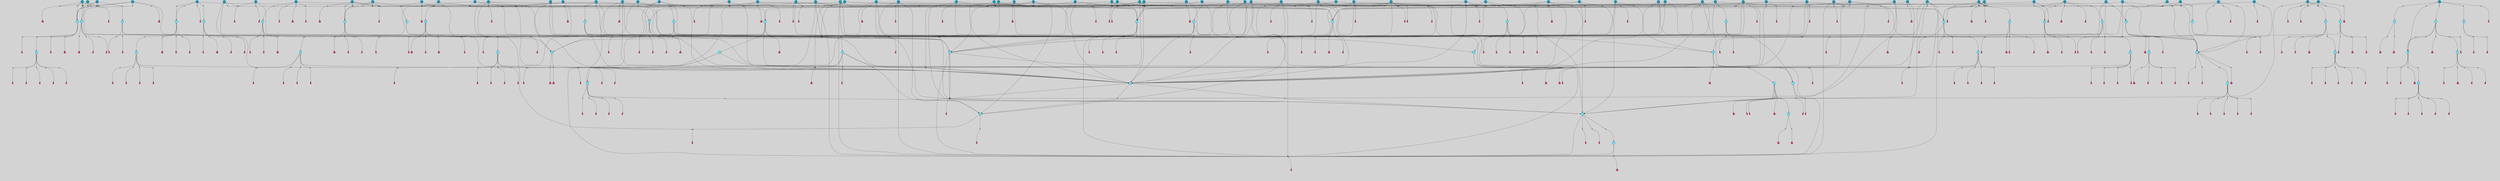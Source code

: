 // File exported with GEGELATI v1.3.1
// On the 2024-04-08 17:43:14
// With the File::TPGGraphDotExporter
digraph{
	graph[pad = "0.212, 0.055" bgcolor = lightgray]
	node[shape=circle style = filled label = ""]
		T7 [fillcolor="#66ddff"]
		T9 [fillcolor="#66ddff"]
		T11 [fillcolor="#66ddff"]
		T59 [fillcolor="#66ddff"]
		T102 [fillcolor="#66ddff"]
		T111 [fillcolor="#66ddff"]
		T214 [fillcolor="#66ddff"]
		T258 [fillcolor="#66ddff"]
		T320 [fillcolor="#66ddff"]
		T321 [fillcolor="#66ddff"]
		T322 [fillcolor="#66ddff"]
		T323 [fillcolor="#66ddff"]
		T324 [fillcolor="#66ddff"]
		T325 [fillcolor="#66ddff"]
		T326 [fillcolor="#66ddff"]
		T327 [fillcolor="#1199bb"]
		T407 [fillcolor="#66ddff"]
		T20 [fillcolor="#1199bb"]
		T429 [fillcolor="#66ddff"]
		T440 [fillcolor="#66ddff"]
		T540 [fillcolor="#66ddff"]
		T556 [fillcolor="#66ddff"]
		T603 [fillcolor="#1199bb"]
		T550 [fillcolor="#1199bb"]
		T623 [fillcolor="#66ddff"]
		T624 [fillcolor="#66ddff"]
		T625 [fillcolor="#66ddff"]
		T653 [fillcolor="#66ddff"]
		T697 [fillcolor="#1199bb"]
		T715 [fillcolor="#1199bb"]
		T716 [fillcolor="#66ddff"]
		T717 [fillcolor="#66ddff"]
		T718 [fillcolor="#66ddff"]
		T719 [fillcolor="#1199bb"]
		T720 [fillcolor="#66ddff"]
		T249 [fillcolor="#66ddff"]
		T721 [fillcolor="#66ddff"]
		T757 [fillcolor="#1199bb"]
		T758 [fillcolor="#1199bb"]
		T782 [fillcolor="#1199bb"]
		T784 [fillcolor="#66ddff"]
		T787 [fillcolor="#1199bb"]
		T788 [fillcolor="#66ddff"]
		T789 [fillcolor="#66ddff"]
		T790 [fillcolor="#66ddff"]
		T791 [fillcolor="#1199bb"]
		T792 [fillcolor="#66ddff"]
		T793 [fillcolor="#66ddff"]
		T794 [fillcolor="#66ddff"]
		T802 [fillcolor="#1199bb"]
		T804 [fillcolor="#1199bb"]
		T807 [fillcolor="#1199bb"]
		T813 [fillcolor="#1199bb"]
		T821 [fillcolor="#1199bb"]
		T822 [fillcolor="#1199bb"]
		T823 [fillcolor="#1199bb"]
		T828 [fillcolor="#1199bb"]
		T830 [fillcolor="#1199bb"]
		T834 [fillcolor="#1199bb"]
		T836 [fillcolor="#1199bb"]
		T839 [fillcolor="#1199bb"]
		T851 [fillcolor="#1199bb"]
		T853 [fillcolor="#1199bb"]
		T863 [fillcolor="#1199bb"]
		T865 [fillcolor="#1199bb"]
		T872 [fillcolor="#1199bb"]
		T873 [fillcolor="#1199bb"]
		T875 [fillcolor="#1199bb"]
		T876 [fillcolor="#1199bb"]
		T877 [fillcolor="#66ddff"]
		T878 [fillcolor="#1199bb"]
		T879 [fillcolor="#66ddff"]
		T880 [fillcolor="#66ddff"]
		T881 [fillcolor="#66ddff"]
		T882 [fillcolor="#66ddff"]
		T883 [fillcolor="#66ddff"]
		T884 [fillcolor="#1199bb"]
		T885 [fillcolor="#66ddff"]
		T886 [fillcolor="#66ddff"]
		T891 [fillcolor="#66ddff"]
		T893 [fillcolor="#1199bb"]
		T374 [fillcolor="#1199bb"]
		T902 [fillcolor="#1199bb"]
		T906 [fillcolor="#1199bb"]
		T908 [fillcolor="#1199bb"]
		T909 [fillcolor="#1199bb"]
		T913 [fillcolor="#1199bb"]
		T920 [fillcolor="#1199bb"]
		T924 [fillcolor="#1199bb"]
		T927 [fillcolor="#1199bb"]
		T929 [fillcolor="#1199bb"]
		T930 [fillcolor="#1199bb"]
		T934 [fillcolor="#1199bb"]
		T936 [fillcolor="#1199bb"]
		T938 [fillcolor="#1199bb"]
		T940 [fillcolor="#66ddff"]
		T941 [fillcolor="#1199bb"]
		T942 [fillcolor="#1199bb"]
		T943 [fillcolor="#1199bb"]
		T944 [fillcolor="#1199bb"]
		T945 [fillcolor="#1199bb"]
		T946 [fillcolor="#1199bb"]
		T947 [fillcolor="#66ddff"]
		T948 [fillcolor="#66ddff"]
		T949 [fillcolor="#66ddff"]
		T950 [fillcolor="#66ddff"]
		T951 [fillcolor="#1199bb"]
		T952 [fillcolor="#66ddff"]
		T953 [fillcolor="#66ddff"]
		T954 [fillcolor="#66ddff"]
		T955 [fillcolor="#1199bb"]
		T956 [fillcolor="#66ddff"]
		T957 [fillcolor="#66ddff"]
		T958 [fillcolor="#1199bb"]
		T959 [fillcolor="#1199bb"]
		T961 [fillcolor="#1199bb"]
		T963 [fillcolor="#1199bb"]
		T964 [fillcolor="#1199bb"]
		T965 [fillcolor="#1199bb"]
		T966 [fillcolor="#1199bb"]
		T967 [fillcolor="#1199bb"]
		T968 [fillcolor="#1199bb"]
		T969 [fillcolor="#1199bb"]
		T970 [fillcolor="#1199bb"]
		T971 [fillcolor="#1199bb"]
		T972 [fillcolor="#1199bb"]
		T973 [fillcolor="#1199bb"]
		T974 [fillcolor="#1199bb"]
		T975 [fillcolor="#1199bb"]
		T937 [fillcolor="#1199bb"]
		T976 [fillcolor="#1199bb"]
		T977 [fillcolor="#1199bb"]
		T978 [fillcolor="#1199bb"]
		T979 [fillcolor="#1199bb"]
		P12834 [fillcolor="#cccccc" shape=point] //-3|
		I12834 [shape=box style=invis label="1|6&2|7#0|7&#92;n10|2&0|7#1|3&#92;n9|6&2|7#2|2&#92;n5|3&0|7#0|7&#92;n1|6&2|3#0|0&#92;n2|3&2|3#2|2&#92;n5|1&2|6#0|6&#92;n"]
		P12834 -> I12834[style=invis]
		A8340 [fillcolor="#ff3366" shape=box margin=0.03 width=0 height=0 label="7"]
		T7 -> P12834 -> A8340
		P12835 [fillcolor="#cccccc" shape=point] //5|
		I12835 [shape=box style=invis label="0|5&2|3#0|1&#92;n0|6&2|1#2|4&#92;n6|2&2|6#0|7&#92;n7|4&0|3#0|1&#92;n5|4&0|7#1|6&#92;n9|1&0|5#2|2&#92;n6|3&2|3#1|7&#92;n11|7&2|4#1|6&#92;n2|5&0|1#0|0&#92;n4|7&0|0#0|2&#92;n6|2&0|6#0|0&#92;n2|1&2|6#2|4&#92;n10|0&2|0#1|0&#92;n6|6&2|4#0|6&#92;n"]
		P12835 -> I12835[style=invis]
		A8341 [fillcolor="#ff3366" shape=box margin=0.03 width=0 height=0 label="8"]
		T7 -> P12835 -> A8341
		P12836 [fillcolor="#cccccc" shape=point] //-6|
		I12836 [shape=box style=invis label="11|1&0|7#2|0&#92;n10|4&0|1#1|0&#92;n4|3&2|4#2|1&#92;n0|5&2|0#0|0&#92;n6|1&0|0#0|3&#92;n8|2&2|0#0|4&#92;n11|4&2|0#1|6&#92;n7|0&2|6#2|3&#92;n5|3&2|6#2|0&#92;n2|0&2|0#0|4&#92;n"]
		P12836 -> I12836[style=invis]
		A8342 [fillcolor="#ff3366" shape=box margin=0.03 width=0 height=0 label="9"]
		T9 -> P12836 -> A8342
		P12837 [fillcolor="#cccccc" shape=point] //2|
		I12837 [shape=box style=invis label="6|3&2|7#1|4&#92;n8|6&0|0#2|5&#92;n2|1&0|2#0|3&#92;n8|7&0|6#0|4&#92;n2|1&2|0#0|1&#92;n0|0&2|2#2|3&#92;n6|6&0|7#2|1&#92;n6|1&0|7#2|6&#92;n5|4&2|7#0|4&#92;n0|3&0|4#2|0&#92;n11|0&2|0#2|5&#92;n4|5&2|5#2|4&#92;n5|7&0|6#0|4&#92;n9|7&2|5#0|3&#92;n5|4&2|1#0|3&#92;n5|3&0|1#1|7&#92;n0|4&0|3#2|5&#92;n"]
		P12837 -> I12837[style=invis]
		A8343 [fillcolor="#ff3366" shape=box margin=0.03 width=0 height=0 label="10"]
		T9 -> P12837 -> A8343
		P12838 [fillcolor="#cccccc" shape=point] //6|
		I12838 [shape=box style=invis label="3|0&2|7#2|2&#92;n3|2&0|4#2|5&#92;n5|1&0|2#1|0&#92;n8|7&0|1#2|0&#92;n8|5&0|3#0|6&#92;n0|2&0|2#2|3&#92;n1|5&2|5#0|5&#92;n5|6&0|6#0|7&#92;n6|7&0|0#2|6&#92;n1|2&2|3#0|0&#92;n7|7&2|3#0|4&#92;n0|7&2|7#0|6&#92;n1|0&2|2#2|7&#92;n4|4&0|1#0|0&#92;n"]
		P12838 -> I12838[style=invis]
		A8344 [fillcolor="#ff3366" shape=box margin=0.03 width=0 height=0 label="11"]
		T11 -> P12838 -> A8344
		P12839 [fillcolor="#cccccc" shape=point] //-4|
		I12839 [shape=box style=invis label="4|1&0|4#2|6&#92;n1|2&2|2#2|0&#92;n1|2&2|0#0|6&#92;n8|4&2|3#2|5&#92;n5|5&2|1#1|0&#92;n"]
		P12839 -> I12839[style=invis]
		A8345 [fillcolor="#ff3366" shape=box margin=0.03 width=0 height=0 label="12"]
		T11 -> P12839 -> A8345
		P12840 [fillcolor="#cccccc" shape=point] //8|
		I12840 [shape=box style=invis label="9|0&0|1#2|0&#92;n10|1&2|5#1|4&#92;n8|2&2|6#0|4&#92;n4|5&0|3#0|1&#92;n2|4&2|5#2|3&#92;n4|2&2|2#0|2&#92;n7|5&0|2#0|0&#92;n8|2&2|1#1|3&#92;n8|7&0|7#2|1&#92;n1|1&0|0#0|7&#92;n5|6&2|5#1|0&#92;n6|3&2|5#0|0&#92;n11|4&0|3#2|6&#92;n1|2&2|4#0|7&#92;n5|6&0|1#2|0&#92;n11|3&0|2#0|7&#92;n"]
		P12840 -> I12840[style=invis]
		A8346 [fillcolor="#ff3366" shape=box margin=0.03 width=0 height=0 label="6"]
		T59 -> P12840 -> A8346
		P12841 [fillcolor="#cccccc" shape=point] //5|
		I12841 [shape=box style=invis label="3|0&2|0#0|1&#92;n3|0&0|7#0|1&#92;n5|3&0|2#2|6&#92;n4|4&2|4#2|6&#92;n11|2&0|7#1|6&#92;n2|7&2|2#2|5&#92;n9|3&2|6#2|7&#92;n7|7&0|0#0|4&#92;n6|1&2|4#2|3&#92;n5|4&2|0#1|6&#92;n1|3&0|7#0|4&#92;n"]
		P12841 -> I12841[style=invis]
		A8347 [fillcolor="#ff3366" shape=box margin=0.03 width=0 height=0 label="7"]
		T59 -> P12841 -> A8347
		T59 -> P12836
		T59 -> P12841
		P12842 [fillcolor="#cccccc" shape=point] //7|
		I12842 [shape=box style=invis label="3|3&2|7#0|4&#92;n4|3&2|6#0|3&#92;n8|4&0|6#1|2&#92;n5|6&2|3#0|4&#92;n0|7&2|1#0|5&#92;n8|7&2|2#2|5&#92;n9|1&0|0#1|0&#92;n10|1&2|1#1|4&#92;n10|5&0|6#1|7&#92;n5|2&2|3#0|4&#92;n2|0&2|6#2|7&#92;n1|7&0|1#0|7&#92;n"]
		P12842 -> I12842[style=invis]
		A8348 [fillcolor="#ff3366" shape=box margin=0.03 width=0 height=0 label="2"]
		T102 -> P12842 -> A8348
		P12843 [fillcolor="#cccccc" shape=point] //-8|
		I12843 [shape=box style=invis label="7|5&0|4#2|4&#92;n"]
		P12843 -> I12843[style=invis]
		A8349 [fillcolor="#ff3366" shape=box margin=0.03 width=0 height=0 label="3"]
		T102 -> P12843 -> A8349
		P12844 [fillcolor="#cccccc" shape=point] //8|
		I12844 [shape=box style=invis label="7|0&0|2#1|4&#92;n8|1&2|3#0|5&#92;n0|6&0|5#0|5&#92;n3|7&2|1#0|6&#92;n9|4&2|7#1|6&#92;n1|7&2|5#2|2&#92;n8|5&2|0#0|3&#92;n0|2&0|2#0|0&#92;n3|5&0|2#0|3&#92;n"]
		P12844 -> I12844[style=invis]
		A8350 [fillcolor="#ff3366" shape=box margin=0.03 width=0 height=0 label="5"]
		T102 -> P12844 -> A8350
		P12845 [fillcolor="#cccccc" shape=point] //-5|
		I12845 [shape=box style=invis label="0|0&2|3#0|2&#92;n10|5&0|6#1|3&#92;n7|3&0|6#2|3&#92;n3|4&0|6#0|6&#92;n10|5&0|2#1|1&#92;n5|0&0|1#0|3&#92;n6|6&2|5#1|5&#92;n7|4&0|2#1|7&#92;n5|7&0|1#2|5&#92;n1|5&0|0#0|3&#92;n7|5&2|1#2|6&#92;n9|0&0|2#0|0&#92;n4|0&2|4#0|0&#92;n4|6&0|0#2|3&#92;n3|1&0|6#2|5&#92;n7|7&2|1#2|3&#92;n9|4&2|2#0|6&#92;n"]
		P12845 -> I12845[style=invis]
		T111 -> P12845 -> T9
		P12846 [fillcolor="#cccccc" shape=point] //7|
		I12846 [shape=box style=invis label="7|4&2|1#2|0&#92;n4|1&2|4#2|3&#92;n5|0&2|0#2|2&#92;n6|1&2|4#2|6&#92;n"]
		P12846 -> I12846[style=invis]
		A8351 [fillcolor="#ff3366" shape=box margin=0.03 width=0 height=0 label="9"]
		T111 -> P12846 -> A8351
		P12847 [fillcolor="#cccccc" shape=point] //2|
		I12847 [shape=box style=invis label="3|0&2|0#0|1&#92;n11|2&0|7#1|6&#92;n8|7&2|4#0|5&#92;n5|3&0|2#2|6&#92;n4|4&2|4#2|6&#92;n3|0&0|7#0|1&#92;n2|7&2|2#2|5&#92;n9|3&2|6#2|7&#92;n7|7&0|0#0|4&#92;n6|1&2|4#1|3&#92;n5|4&2|0#1|6&#92;n1|3&0|7#0|4&#92;n"]
		P12847 -> I12847[style=invis]
		A8352 [fillcolor="#ff3366" shape=box margin=0.03 width=0 height=0 label="7"]
		T111 -> P12847 -> A8352
		T111 -> P12836
		P12848 [fillcolor="#cccccc" shape=point] //6|
		I12848 [shape=box style=invis label="9|4&2|7#0|6&#92;n8|4&0|1#1|0&#92;n1|3&0|0#2|1&#92;n2|4&0|6#2|2&#92;n5|1&2|5#0|7&#92;n3|0&0|3#2|6&#92;n2|2&2|6#0|2&#92;n8|4&0|4#2|2&#92;n5|1&2|4#0|3&#92;n9|4&0|6#0|6&#92;n5|0&2|2#1|5&#92;n11|7&0|0#1|1&#92;n0|4&0|3#0|3&#92;n7|7&2|4#2|5&#92;n1|5&0|1#2|1&#92;n"]
		P12848 -> I12848[style=invis]
		A8353 [fillcolor="#ff3366" shape=box margin=0.03 width=0 height=0 label="1"]
		T214 -> P12848 -> A8353
		P12849 [fillcolor="#cccccc" shape=point] //5|
		I12849 [shape=box style=invis label="9|4&2|3#1|3&#92;n0|4&2|4#0|5&#92;n6|1&2|6#2|5&#92;n4|0&0|5#2|0&#92;n"]
		P12849 -> I12849[style=invis]
		A8354 [fillcolor="#ff3366" shape=box margin=0.03 width=0 height=0 label="7"]
		T214 -> P12849 -> A8354
		P12850 [fillcolor="#cccccc" shape=point] //8|
		I12850 [shape=box style=invis label="9|0&0|1#2|0&#92;n10|1&2|5#1|4&#92;n8|2&2|6#0|4&#92;n2|4&2|5#2|3&#92;n4|2&2|2#0|2&#92;n7|5&0|2#0|0&#92;n8|2&2|1#1|3&#92;n8|7&0|7#2|1&#92;n1|1&0|0#0|7&#92;n5|6&2|5#1|0&#92;n6|6&2|5#0|0&#92;n11|4&0|3#2|6&#92;n4|2&2|4#0|7&#92;n5|6&0|1#2|0&#92;n11|3&0|2#0|7&#92;n"]
		P12850 -> I12850[style=invis]
		A8355 [fillcolor="#ff3366" shape=box margin=0.03 width=0 height=0 label="6"]
		T214 -> P12850 -> A8355
		P12851 [fillcolor="#cccccc" shape=point] //10|
		I12851 [shape=box style=invis label="4|5&2|7#2|1&#92;n1|7&2|3#0|6&#92;n3|5&2|2#0|3&#92;n10|3&0|7#1|4&#92;n7|1&0|4#2|6&#92;n10|2&0|3#1|7&#92;n9|5&2|0#0|4&#92;n4|0&0|3#2|7&#92;n11|4&2|6#1|2&#92;n5|4&2|7#0|2&#92;n2|6&2|4#0|0&#92;n6|5&0|7#2|1&#92;n5|3&2|3#1|6&#92;n10|7&2|0#1|2&#92;n"]
		P12851 -> I12851[style=invis]
		A8356 [fillcolor="#ff3366" shape=box margin=0.03 width=0 height=0 label="5"]
		T214 -> P12851 -> A8356
		P12852 [fillcolor="#cccccc" shape=point] //5|
		I12852 [shape=box style=invis label="3|0&2|0#0|1&#92;n3|0&0|7#0|1&#92;n5|3&0|2#2|6&#92;n4|4&2|4#2|6&#92;n11|2&0|7#1|6&#92;n2|7&2|2#2|5&#92;n9|3&2|6#2|7&#92;n7|7&0|0#0|4&#92;n6|1&2|4#2|3&#92;n5|4&2|0#1|6&#92;n1|3&0|7#0|4&#92;n"]
		P12852 -> I12852[style=invis]
		A8357 [fillcolor="#ff3366" shape=box margin=0.03 width=0 height=0 label="7"]
		T214 -> P12852 -> A8357
		P12853 [fillcolor="#cccccc" shape=point] //2|
		I12853 [shape=box style=invis label="9|1&2|3#0|1&#92;n5|3&2|4#2|7&#92;n11|0&2|3#0|4&#92;n7|0&2|4#0|4&#92;n5|2&2|0#2|4&#92;n7|3&0|7#0|5&#92;n"]
		P12853 -> I12853[style=invis]
		A8358 [fillcolor="#ff3366" shape=box margin=0.03 width=0 height=0 label="2"]
		T258 -> P12853 -> A8358
		T258 -> P12836
		P12854 [fillcolor="#cccccc" shape=point] //-5|
		I12854 [shape=box style=invis label="8|7&0|3#0|3&#92;n6|4&2|1#0|5&#92;n2|2&2|6#2|0&#92;n4|7&2|0#2|3&#92;n10|5&2|1#1|5&#92;n2|0&0|7#2|0&#92;n5|3&2|2#2|0&#92;n6|7&0|0#1|0&#92;n"]
		P12854 -> I12854[style=invis]
		A8359 [fillcolor="#ff3366" shape=box margin=0.03 width=0 height=0 label="1"]
		T258 -> P12854 -> A8359
		P12855 [fillcolor="#cccccc" shape=point] //2|
		I12855 [shape=box style=invis label="4|1&0|4#2|6&#92;n5|5&2|1#1|0&#92;n1|0&2|0#0|6&#92;n8|4&2|3#2|5&#92;n"]
		P12855 -> I12855[style=invis]
		T258 -> P12855 -> T11
		P12856 [fillcolor="#cccccc" shape=point] //5|
		I12856 [shape=box style=invis label="1|6&2|7#0|7&#92;n9|2&2|7#2|2&#92;n10|2&0|7#1|3&#92;n5|3&0|7#0|7&#92;n7|0&2|7#2|2&#92;n1|6&2|3#0|0&#92;n2|3&2|3#2|2&#92;n"]
		P12856 -> I12856[style=invis]
		A8360 [fillcolor="#ff3366" shape=box margin=0.03 width=0 height=0 label="7"]
		T258 -> P12856 -> A8360
		P12857 [fillcolor="#cccccc" shape=point] //-4|
		I12857 [shape=box style=invis label="4|1&0|4#2|6&#92;n1|2&2|2#2|0&#92;n1|2&2|0#0|6&#92;n8|4&2|3#2|5&#92;n5|5&2|1#1|0&#92;n"]
		P12857 -> I12857[style=invis]
		A8361 [fillcolor="#ff3366" shape=box margin=0.03 width=0 height=0 label="12"]
		T320 -> P12857 -> A8361
		P12858 [fillcolor="#cccccc" shape=point] //-9|
		I12858 [shape=box style=invis label="2|0&2|0#2|1&#92;n4|4&2|4#2|6&#92;n9|1&0|3#1|7&#92;n5|3&0|2#2|6&#92;n2|7&2|2#2|5&#92;n5|4&2|0#1|6&#92;n3|0&0|7#0|1&#92;n1|3&0|7#0|4&#92;n11|6&2|2#0|7&#92;n7|7&0|0#0|4&#92;n11|0&0|7#1|6&#92;n9|3&2|6#2|7&#92;n"]
		P12858 -> I12858[style=invis]
		A8362 [fillcolor="#ff3366" shape=box margin=0.03 width=0 height=0 label="7"]
		T321 -> P12858 -> A8362
		P12859 [fillcolor="#cccccc" shape=point] //6|
		I12859 [shape=box style=invis label="3|0&2|7#2|2&#92;n3|2&0|4#2|5&#92;n5|1&0|2#1|0&#92;n8|7&0|1#2|0&#92;n8|5&0|3#0|6&#92;n0|2&0|2#2|3&#92;n1|5&2|5#0|5&#92;n5|6&0|6#0|7&#92;n6|7&0|0#2|6&#92;n1|2&2|3#0|0&#92;n7|7&2|3#0|4&#92;n0|7&2|7#0|6&#92;n1|0&2|2#2|7&#92;n4|4&0|1#0|0&#92;n"]
		P12859 -> I12859[style=invis]
		A8363 [fillcolor="#ff3366" shape=box margin=0.03 width=0 height=0 label="11"]
		T320 -> P12859 -> A8363
		P12860 [fillcolor="#cccccc" shape=point] //2|
		I12860 [shape=box style=invis label="4|1&0|4#2|6&#92;n5|5&2|1#1|0&#92;n1|0&2|0#0|6&#92;n8|4&2|3#2|5&#92;n"]
		P12860 -> I12860[style=invis]
		T321 -> P12860 -> T320
		P12861 [fillcolor="#cccccc" shape=point] //-3|
		I12861 [shape=box style=invis label="4|5&0|0#0|0&#92;n4|7&0|0#0|2&#92;n0|6&2|1#2|4&#92;n9|1&0|5#2|2&#92;n10|0&2|0#1|0&#92;n6|6&2|4#0|6&#92;n2|5&0|1#0|0&#92;n6|3&2|3#1|7&#92;n11|7&2|4#1|6&#92;n6|2&2|6#0|1&#92;n6|2&0|0#0|0&#92;n9|1&2|6#2|4&#92;n10|4&0|3#1|1&#92;n5|4&2|7#1|6&#92;n"]
		P12861 -> I12861[style=invis]
		T323 -> P12861 -> T321
		P12862 [fillcolor="#cccccc" shape=point] //5|
		I12862 [shape=box style=invis label="0|5&2|3#0|1&#92;n0|6&2|1#2|4&#92;n6|2&2|6#0|7&#92;n7|4&0|3#0|1&#92;n5|4&0|7#1|6&#92;n9|1&0|5#2|2&#92;n6|3&2|3#1|7&#92;n11|7&2|4#1|6&#92;n2|5&0|1#0|0&#92;n4|7&0|0#0|2&#92;n6|2&0|6#0|0&#92;n2|1&2|6#2|4&#92;n10|0&2|0#1|0&#92;n6|6&2|4#0|6&#92;n"]
		P12862 -> I12862[style=invis]
		A8364 [fillcolor="#ff3366" shape=box margin=0.03 width=0 height=0 label="8"]
		T322 -> P12862 -> A8364
		P12863 [fillcolor="#cccccc" shape=point] //8|
		I12863 [shape=box style=invis label="9|7&0|5#2|5&#92;n3|3&2|3#0|2&#92;n9|5&2|2#1|0&#92;n2|3&0|6#0|3&#92;n4|4&2|5#2|7&#92;n11|3&2|0#1|5&#92;n6|6&2|1#2|2&#92;n4|6&0|1#2|2&#92;n2|5&2|7#2|2&#92;n7|7&2|2#2|3&#92;n6|5&0|3#2|6&#92;n6|7&0|6#0|2&#92;n"]
		P12863 -> I12863[style=invis]
		A8365 [fillcolor="#ff3366" shape=box margin=0.03 width=0 height=0 label="14"]
		T321 -> P12863 -> A8365
		P12864 [fillcolor="#cccccc" shape=point] //-3|
		I12864 [shape=box style=invis label="1|6&2|7#0|7&#92;n10|2&0|7#1|3&#92;n9|6&2|7#2|2&#92;n5|3&0|7#0|7&#92;n1|6&2|3#0|0&#92;n2|3&2|3#2|2&#92;n5|1&2|6#0|6&#92;n"]
		P12864 -> I12864[style=invis]
		A8366 [fillcolor="#ff3366" shape=box margin=0.03 width=0 height=0 label="7"]
		T322 -> P12864 -> A8366
		P12865 [fillcolor="#cccccc" shape=point] //-8|
		I12865 [shape=box style=invis label="7|5&0|4#2|4&#92;n"]
		P12865 -> I12865[style=invis]
		A8367 [fillcolor="#ff3366" shape=box margin=0.03 width=0 height=0 label="3"]
		T321 -> P12865 -> A8367
		P12866 [fillcolor="#cccccc" shape=point] //4|
		I12866 [shape=box style=invis label="4|3&0|6#0|3&#92;n5|7&2|3#2|2&#92;n5|6&0|7#1|2&#92;n1|4&2|6#0|3&#92;n8|4&2|1#2|5&#92;n9|5&2|4#1|4&#92;n2|4&0|5#0|7&#92;n10|0&0|6#1|3&#92;n3|0&0|6#0|2&#92;n2|7&2|7#2|6&#92;n5|2&0|5#1|5&#92;n10|4&2|5#1|7&#92;n4|0&0|4#2|4&#92;n11|1&0|4#2|6&#92;n10|6&2|0#1|4&#92;n9|7&0|3#1|4&#92;n4|5&2|7#0|6&#92;n11|5&2|6#2|3&#92;n0|3&0|5#0|1&#92;n"]
		P12866 -> I12866[style=invis]
		A8368 [fillcolor="#ff3366" shape=box margin=0.03 width=0 height=0 label="13"]
		T321 -> P12866 -> A8368
		P12867 [fillcolor="#cccccc" shape=point] //1|
		I12867 [shape=box style=invis label="0|4&0|1#0|1&#92;n10|5&2|5#1|6&#92;n7|7&2|5#2|2&#92;n9|5&0|7#2|7&#92;n8|4&0|3#2|7&#92;n11|0&2|3#0|5&#92;n7|0&0|0#0|1&#92;n4|2&0|4#0|5&#92;n5|1&0|6#2|7&#92;n11|3&0|7#1|3&#92;n"]
		P12867 -> I12867[style=invis]
		T323 -> P12867 -> T322
		P12868 [fillcolor="#cccccc" shape=point] //4|
		I12868 [shape=box style=invis label="4|3&0|6#0|3&#92;n5|7&2|3#2|2&#92;n5|6&0|7#1|2&#92;n1|4&2|6#0|3&#92;n8|4&2|1#2|5&#92;n9|5&2|4#1|4&#92;n2|4&0|5#0|7&#92;n10|0&0|6#1|3&#92;n3|0&0|6#0|2&#92;n2|7&2|7#2|6&#92;n5|2&0|5#1|5&#92;n10|4&2|5#1|7&#92;n4|0&0|4#2|4&#92;n11|1&0|4#2|6&#92;n10|6&2|0#1|4&#92;n9|7&0|3#1|4&#92;n4|5&2|7#0|6&#92;n11|5&2|6#2|3&#92;n0|3&0|5#0|1&#92;n"]
		P12868 -> I12868[style=invis]
		A8369 [fillcolor="#ff3366" shape=box margin=0.03 width=0 height=0 label="13"]
		T323 -> P12868 -> A8369
		P12869 [fillcolor="#cccccc" shape=point] //-9|
		I12869 [shape=box style=invis label="2|0&2|0#2|1&#92;n4|4&2|4#2|6&#92;n9|1&0|3#1|7&#92;n5|3&0|2#2|6&#92;n2|7&2|2#2|5&#92;n5|4&2|0#1|6&#92;n3|0&0|7#0|1&#92;n1|3&0|7#0|4&#92;n11|6&2|2#0|7&#92;n7|7&0|0#0|4&#92;n11|0&0|7#1|6&#92;n9|3&2|6#2|7&#92;n"]
		P12869 -> I12869[style=invis]
		A8370 [fillcolor="#ff3366" shape=box margin=0.03 width=0 height=0 label="7"]
		T325 -> P12869 -> A8370
		P12870 [fillcolor="#cccccc" shape=point] //-4|
		I12870 [shape=box style=invis label="4|1&0|4#2|6&#92;n1|2&2|2#2|0&#92;n1|2&2|0#0|6&#92;n8|4&2|3#2|5&#92;n5|5&2|1#1|0&#92;n"]
		P12870 -> I12870[style=invis]
		A8371 [fillcolor="#ff3366" shape=box margin=0.03 width=0 height=0 label="12"]
		T324 -> P12870 -> A8371
		P12871 [fillcolor="#cccccc" shape=point] //6|
		I12871 [shape=box style=invis label="3|0&2|7#2|2&#92;n3|2&0|4#2|5&#92;n5|1&0|2#1|0&#92;n8|7&0|1#2|0&#92;n8|5&0|3#0|6&#92;n0|2&0|2#2|3&#92;n1|5&2|5#0|5&#92;n5|6&0|6#0|7&#92;n6|7&0|0#2|6&#92;n1|2&2|3#0|0&#92;n7|7&2|3#0|4&#92;n0|7&2|7#0|6&#92;n1|0&2|2#2|7&#92;n4|4&0|1#0|0&#92;n"]
		P12871 -> I12871[style=invis]
		A8372 [fillcolor="#ff3366" shape=box margin=0.03 width=0 height=0 label="11"]
		T324 -> P12871 -> A8372
		P12872 [fillcolor="#cccccc" shape=point] //2|
		I12872 [shape=box style=invis label="4|1&0|4#2|6&#92;n5|5&2|1#1|0&#92;n1|0&2|0#0|6&#92;n8|4&2|3#2|5&#92;n"]
		P12872 -> I12872[style=invis]
		T325 -> P12872 -> T324
		P12873 [fillcolor="#cccccc" shape=point] //4|
		I12873 [shape=box style=invis label="4|3&0|6#0|3&#92;n5|7&2|3#2|2&#92;n5|6&0|7#1|2&#92;n1|4&2|6#0|3&#92;n8|4&2|1#2|5&#92;n9|5&2|4#1|4&#92;n2|4&0|5#0|7&#92;n10|0&0|6#1|3&#92;n3|0&0|6#0|2&#92;n2|7&2|7#2|6&#92;n5|2&0|5#1|5&#92;n10|4&2|5#1|7&#92;n4|0&0|4#2|4&#92;n11|1&0|4#2|6&#92;n10|6&2|0#1|4&#92;n9|7&0|3#1|4&#92;n4|5&2|7#0|6&#92;n11|5&2|6#2|3&#92;n0|3&0|5#0|1&#92;n"]
		P12873 -> I12873[style=invis]
		A8373 [fillcolor="#ff3366" shape=box margin=0.03 width=0 height=0 label="13"]
		T325 -> P12873 -> A8373
		P12874 [fillcolor="#cccccc" shape=point] //-3|
		I12874 [shape=box style=invis label="4|5&0|0#0|0&#92;n4|7&0|0#0|2&#92;n0|6&2|1#2|4&#92;n9|1&0|5#2|2&#92;n10|0&2|0#1|0&#92;n6|6&2|4#0|6&#92;n2|5&0|1#0|0&#92;n6|3&2|3#1|7&#92;n11|7&2|4#1|6&#92;n6|2&2|6#0|1&#92;n6|2&0|0#0|0&#92;n9|1&2|6#2|4&#92;n10|4&0|3#1|1&#92;n5|4&2|7#1|6&#92;n"]
		P12874 -> I12874[style=invis]
		T327 -> P12874 -> T325
		P12875 [fillcolor="#cccccc" shape=point] //5|
		I12875 [shape=box style=invis label="0|5&2|3#0|1&#92;n0|6&2|1#2|4&#92;n6|2&2|6#0|7&#92;n7|4&0|3#0|1&#92;n5|4&0|7#1|6&#92;n9|1&0|5#2|2&#92;n6|3&2|3#1|7&#92;n11|7&2|4#1|6&#92;n2|5&0|1#0|0&#92;n4|7&0|0#0|2&#92;n6|2&0|6#0|0&#92;n2|1&2|6#2|4&#92;n10|0&2|0#1|0&#92;n6|6&2|4#0|6&#92;n"]
		P12875 -> I12875[style=invis]
		A8374 [fillcolor="#ff3366" shape=box margin=0.03 width=0 height=0 label="8"]
		T326 -> P12875 -> A8374
		P12876 [fillcolor="#cccccc" shape=point] //-8|
		I12876 [shape=box style=invis label="7|5&0|4#2|4&#92;n"]
		P12876 -> I12876[style=invis]
		A8375 [fillcolor="#ff3366" shape=box margin=0.03 width=0 height=0 label="3"]
		T325 -> P12876 -> A8375
		P12877 [fillcolor="#cccccc" shape=point] //-3|
		I12877 [shape=box style=invis label="1|6&2|7#0|7&#92;n10|2&0|7#1|3&#92;n9|6&2|7#2|2&#92;n5|3&0|7#0|7&#92;n1|6&2|3#0|0&#92;n2|3&2|3#2|2&#92;n5|1&2|6#0|6&#92;n"]
		P12877 -> I12877[style=invis]
		A8376 [fillcolor="#ff3366" shape=box margin=0.03 width=0 height=0 label="7"]
		T326 -> P12877 -> A8376
		P12878 [fillcolor="#cccccc" shape=point] //8|
		I12878 [shape=box style=invis label="9|7&0|5#2|5&#92;n3|3&2|3#0|2&#92;n9|5&2|2#1|0&#92;n2|3&0|6#0|3&#92;n4|4&2|5#2|7&#92;n11|3&2|0#1|5&#92;n6|6&2|1#2|2&#92;n4|6&0|1#2|2&#92;n2|5&2|7#2|2&#92;n7|7&2|2#2|3&#92;n6|5&0|3#2|6&#92;n6|7&0|6#0|2&#92;n"]
		P12878 -> I12878[style=invis]
		A8377 [fillcolor="#ff3366" shape=box margin=0.03 width=0 height=0 label="14"]
		T325 -> P12878 -> A8377
		P12879 [fillcolor="#cccccc" shape=point] //1|
		I12879 [shape=box style=invis label="0|4&0|1#0|1&#92;n10|5&2|5#1|6&#92;n7|7&2|5#2|2&#92;n9|5&0|7#2|7&#92;n8|4&0|3#2|7&#92;n11|0&2|3#0|5&#92;n7|0&0|0#0|1&#92;n4|2&0|4#0|5&#92;n5|1&0|6#2|7&#92;n11|3&0|7#1|3&#92;n"]
		P12879 -> I12879[style=invis]
		T327 -> P12879 -> T326
		P12880 [fillcolor="#cccccc" shape=point] //4|
		I12880 [shape=box style=invis label="4|3&0|6#0|3&#92;n5|7&2|3#2|2&#92;n5|6&0|7#1|2&#92;n1|4&2|6#0|3&#92;n8|4&2|1#2|5&#92;n9|5&2|4#1|4&#92;n2|4&0|5#0|7&#92;n10|0&0|6#1|3&#92;n3|0&0|6#0|2&#92;n2|7&2|7#2|6&#92;n5|2&0|5#1|5&#92;n10|4&2|5#1|7&#92;n4|0&0|4#2|4&#92;n11|1&0|4#2|6&#92;n10|6&2|0#1|4&#92;n9|7&0|3#1|4&#92;n4|5&2|7#0|6&#92;n11|5&2|6#2|3&#92;n0|3&0|5#0|1&#92;n"]
		P12880 -> I12880[style=invis]
		A8378 [fillcolor="#ff3366" shape=box margin=0.03 width=0 height=0 label="13"]
		T327 -> P12880 -> A8378
		P12881 [fillcolor="#cccccc" shape=point] //-1|
		I12881 [shape=box style=invis label="0|5&2|2#0|0&#92;n11|3&2|3#1|3&#92;n8|5&2|2#1|7&#92;n10|0&0|6#1|2&#92;n9|1&2|5#0|3&#92;n8|0&2|4#2|6&#92;n6|7&0|2#0|3&#92;n9|2&0|7#0|1&#92;n6|2&0|2#2|1&#92;n"]
		P12881 -> I12881[style=invis]
		A8379 [fillcolor="#ff3366" shape=box margin=0.03 width=0 height=0 label="7"]
		T407 -> P12881 -> A8379
		P12882 [fillcolor="#cccccc" shape=point] //-3|
		I12882 [shape=box style=invis label="7|7&0|0#0|4&#92;n11|2&0|7#1|6&#92;n8|7&2|4#0|5&#92;n5|3&0|2#2|6&#92;n4|4&2|4#2|6&#92;n3|0&0|7#0|6&#92;n2|7&2|2#2|5&#92;n9|3&2|6#2|7&#92;n6|7&0|0#0|7&#92;n3|0&2|0#0|1&#92;n6|1&2|4#1|3&#92;n5|4&2|0#1|6&#92;n1|3&0|7#0|4&#92;n"]
		P12882 -> I12882[style=invis]
		T407 -> P12882 -> T59
		P12883 [fillcolor="#cccccc" shape=point] //-5|
		I12883 [shape=box style=invis label="5|3&0|7#0|7&#92;n9|2&2|7#2|2&#92;n1|6&2|7#0|7&#92;n7|6&2|4#0|5&#92;n10|3&0|2#1|1&#92;n9|2&0|7#1|3&#92;n1|6&0|3#0|1&#92;n4|0&0|2#2|2&#92;n7|0&2|7#2|2&#92;n5|1&2|6#0|3&#92;n2|3&2|3#2|2&#92;n"]
		P12883 -> I12883[style=invis]
		T407 -> P12883 -> T102
		P12884 [fillcolor="#cccccc" shape=point] //1|
		I12884 [shape=box style=invis label="9|3&2|0#0|4&#92;n4|2&0|5#2|0&#92;n10|7&2|7#1|1&#92;n6|3&2|6#1|5&#92;n8|3&2|5#1|2&#92;n4|0&2|1#2|2&#92;n4|1&0|4#0|3&#92;n3|6&2|5#2|5&#92;n8|3&0|1#0|7&#92;n4|0&2|4#0|1&#92;n3|4&0|0#2|1&#92;n3|2&0|7#2|1&#92;n1|4&0|1#0|2&#92;n"]
		P12884 -> I12884[style=invis]
		A8380 [fillcolor="#ff3366" shape=box margin=0.03 width=0 height=0 label="14"]
		T407 -> P12884 -> A8380
		P12885 [fillcolor="#cccccc" shape=point] //3|
		I12885 [shape=box style=invis label="5|4&2|7#0|4&#92;n0|4&0|3#2|5&#92;n8|6&0|0#2|5&#92;n2|1&0|2#0|3&#92;n9|7&0|6#0|4&#92;n0|0&2|2#2|3&#92;n6|6&0|7#2|1&#92;n6|1&0|7#2|6&#92;n0|3&0|4#2|0&#92;n11|0&2|0#2|5&#92;n4|5&2|5#2|4&#92;n5|3&0|1#1|7&#92;n9|7&2|2#0|3&#92;n5|4&2|1#0|3&#92;n5|0&0|6#0|4&#92;n0|0&0|1#2|0&#92;n"]
		P12885 -> I12885[style=invis]
		A8381 [fillcolor="#ff3366" shape=box margin=0.03 width=0 height=0 label="10"]
		T407 -> P12885 -> A8381
		P12886 [fillcolor="#cccccc" shape=point] //-2|
		I12886 [shape=box style=invis label="3|5&2|6#2|3&#92;n3|2&0|0#0|0&#92;n8|0&2|0#0|1&#92;n"]
		P12886 -> I12886[style=invis]
		A8382 [fillcolor="#ff3366" shape=box margin=0.03 width=0 height=0 label="3"]
		T20 -> P12886 -> A8382
		P12887 [fillcolor="#cccccc" shape=point] //5|
		I12887 [shape=box style=invis label="4|4&2|4#2|6&#92;n3|0&0|7#0|1&#92;n5|3&0|2#2|6&#92;n3|0&2|0#2|1&#92;n11|2&0|7#1|6&#92;n9|3&2|6#2|7&#92;n7|7&0|0#0|4&#92;n6|1&2|4#2|3&#92;n5|4&2|0#1|6&#92;n1|3&0|7#0|4&#92;n"]
		P12887 -> I12887[style=invis]
		T20 -> P12887 -> T407
		P12888 [fillcolor="#cccccc" shape=point] //4|
		I12888 [shape=box style=invis label="2|2&0|1#2|4&#92;n3|7&2|2#0|7&#92;n6|5&2|4#1|3&#92;n7|0&0|7#1|3&#92;n10|7&0|0#1|2&#92;n"]
		P12888 -> I12888[style=invis]
		T20 -> P12888 -> T111
		T20 -> P12841
		T20 -> P12836
		P12889 [fillcolor="#cccccc" shape=point] //4|
		I12889 [shape=box style=invis label="8|5&2|3#2|1&#92;n10|1&0|3#1|6&#92;n7|1&2|6#1|3&#92;n4|1&0|6#0|0&#92;n11|1&0|2#0|3&#92;n2|0&2|1#2|7&#92;n"]
		P12889 -> I12889[style=invis]
		A8383 [fillcolor="#ff3366" shape=box margin=0.03 width=0 height=0 label="2"]
		T429 -> P12889 -> A8383
		P12890 [fillcolor="#cccccc" shape=point] //1|
		I12890 [shape=box style=invis label="9|7&0|2#2|2&#92;n6|5&0|1#1|0&#92;n2|2&0|0#2|1&#92;n4|3&2|2#2|3&#92;n2|5&2|2#0|0&#92;n10|7&0|5#1|1&#92;n9|5&2|7#2|5&#92;n7|7&2|5#2|5&#92;n8|0&2|4#0|1&#92;n5|4&2|0#0|2&#92;n2|5&2|2#2|6&#92;n4|4&0|2#2|1&#92;n7|2&2|4#0|0&#92;n10|0&2|2#1|1&#92;n10|4&2|3#1|0&#92;n"]
		P12890 -> I12890[style=invis]
		A8384 [fillcolor="#ff3366" shape=box margin=0.03 width=0 height=0 label="1"]
		T429 -> P12890 -> A8384
		P12891 [fillcolor="#cccccc" shape=point] //-8|
		I12891 [shape=box style=invis label="11|7&2|0#2|0&#92;n5|5&2|7#2|7&#92;n8|6&2|7#1|2&#92;n1|7&0|3#0|6&#92;n4|0&2|1#2|2&#92;n9|0&0|2#0|0&#92;n10|1&0|5#1|6&#92;n0|0&2|3#2|0&#92;n3|2&0|1#2|6&#92;n0|1&2|4#0|0&#92;n"]
		P12891 -> I12891[style=invis]
		A8385 [fillcolor="#ff3366" shape=box margin=0.03 width=0 height=0 label="6"]
		T429 -> P12891 -> A8385
		P12892 [fillcolor="#cccccc" shape=point] //-7|
		I12892 [shape=box style=invis label="7|3&0|6#2|5&#92;n10|5&0|5#1|0&#92;n1|0&2|4#0|3&#92;n"]
		P12892 -> I12892[style=invis]
		T429 -> P12892 -> T7
		P12893 [fillcolor="#cccccc" shape=point] //-2|
		I12893 [shape=box style=invis label="3|1&2|6#2|5&#92;n4|5&0|4#0|6&#92;n7|1&0|6#2|2&#92;n2|6&0|6#2|0&#92;n7|7&0|0#1|0&#92;n3|7&0|7#0|1&#92;n1|3&2|2#2|0&#92;n3|6&0|5#0|0&#92;n4|0&2|7#0|4&#92;n9|4&2|2#0|1&#92;n3|1&2|5#0|7&#92;n"]
		P12893 -> I12893[style=invis]
		A8386 [fillcolor="#ff3366" shape=box margin=0.03 width=0 height=0 label="1"]
		T429 -> P12893 -> A8386
		P12894 [fillcolor="#cccccc" shape=point] //2|
		I12894 [shape=box style=invis label="0|6&0|7#0|4&#92;n6|7&2|6#2|6&#92;n11|3&0|7#1|6&#92;n11|1&0|6#2|7&#92;n2|4&0|1#0|1&#92;n10|6&2|5#1|6&#92;n11|3&0|1#1|7&#92;n10|0&2|3#1|5&#92;n"]
		P12894 -> I12894[style=invis]
		T440 -> P12894 -> T7
		P12895 [fillcolor="#cccccc" shape=point] //-9|
		I12895 [shape=box style=invis label="2|0&2|3#2|0&#92;n11|7&0|4#1|0&#92;n"]
		P12895 -> I12895[style=invis]
		T440 -> P12895 -> T111
		T440 -> P12841
		P12896 [fillcolor="#cccccc" shape=point] //7|
		I12896 [shape=box style=invis label="2|0&2|1#2|0&#92;n9|1&0|6#0|3&#92;n11|7&0|4#1|0&#92;n"]
		P12896 -> I12896[style=invis]
		T540 -> P12896 -> T111
		P12897 [fillcolor="#cccccc" shape=point] //6|
		I12897 [shape=box style=invis label="0|5&2|3#0|1&#92;n0|6&2|1#2|4&#92;n9|1&0|5#2|2&#92;n7|4&0|3#0|1&#92;n5|4&0|7#1|6&#92;n2|5&0|1#0|0&#92;n6|3&2|3#1|7&#92;n11|7&2|4#1|6&#92;n6|2&2|6#0|1&#92;n4|7&0|0#0|2&#92;n6|2&0|6#0|0&#92;n9|1&2|6#2|4&#92;n10|0&2|0#1|0&#92;n6|6&2|4#0|6&#92;n"]
		P12897 -> I12897[style=invis]
		A8387 [fillcolor="#ff3366" shape=box margin=0.03 width=0 height=0 label="8"]
		T540 -> P12897 -> A8387
		P12898 [fillcolor="#cccccc" shape=point] //-4|
		I12898 [shape=box style=invis label="6|3&2|6#1|2&#92;n2|5&2|2#2|5&#92;n2|6&0|4#0|5&#92;n6|0&0|2#1|2&#92;n"]
		P12898 -> I12898[style=invis]
		A8388 [fillcolor="#ff3366" shape=box margin=0.03 width=0 height=0 label="7"]
		T540 -> P12898 -> A8388
		P12899 [fillcolor="#cccccc" shape=point] //-5|
		I12899 [shape=box style=invis label="7|2&0|3#2|2&#92;n3|2&0|2#2|0&#92;n1|5&2|7#0|4&#92;n5|3&0|3#0|7&#92;n11|4&0|1#0|0&#92;n8|7&2|7#2|7&#92;n4|0&0|3#2|7&#92;n"]
		P12899 -> I12899[style=invis]
		A8389 [fillcolor="#ff3366" shape=box margin=0.03 width=0 height=0 label="7"]
		T540 -> P12899 -> A8389
		P12900 [fillcolor="#cccccc" shape=point] //1|
		I12900 [shape=box style=invis label="0|4&0|1#0|7&#92;n10|5&2|5#1|6&#92;n7|7&2|5#2|2&#92;n9|5&0|7#2|7&#92;n8|4&0|3#2|7&#92;n7|0&0|0#0|1&#92;n11|0&2|3#0|5&#92;n4|2&0|4#0|5&#92;n11|3&0|7#1|3&#92;n"]
		P12900 -> I12900[style=invis]
		T556 -> P12900 -> T322
		T556 -> P12896
		P12901 [fillcolor="#cccccc" shape=point] //6|
		I12901 [shape=box style=invis label="8|3&0|3#0|1&#92;n4|1&0|7#0|7&#92;n11|7&0|2#0|0&#92;n6|4&2|3#1|7&#92;n8|3&0|1#0|4&#92;n10|0&2|4#1|6&#92;n10|6&0|3#1|2&#92;n5|1&0|1#1|4&#92;n5|5&0|4#2|0&#92;n1|3&0|6#0|0&#92;n0|1&2|0#2|7&#92;n"]
		P12901 -> I12901[style=invis]
		A8390 [fillcolor="#ff3366" shape=box margin=0.03 width=0 height=0 label="3"]
		T556 -> P12901 -> A8390
		P12902 [fillcolor="#cccccc" shape=point] //-6|
		I12902 [shape=box style=invis label="4|6&0|1#2|5&#92;n4|3&2|0#0|1&#92;n2|1&2|3#0|0&#92;n7|4&2|7#0|4&#92;n0|0&2|7#2|7&#92;n11|7&0|5#2|3&#92;n5|0&2|1#2|2&#92;n10|0&0|4#1|2&#92;n4|4&0|7#0|0&#92;n6|7&0|2#0|1&#92;n1|6&2|5#0|4&#92;n"]
		P12902 -> I12902[style=invis]
		A8391 [fillcolor="#ff3366" shape=box margin=0.03 width=0 height=0 label="0"]
		T556 -> P12902 -> A8391
		P12903 [fillcolor="#cccccc" shape=point] //-2|
		I12903 [shape=box style=invis label="5|7&2|5#1|7&#92;n7|5&2|1#1|6&#92;n9|7&2|1#2|7&#92;n2|0&2|1#2|0&#92;n10|2&0|4#1|6&#92;n10|2&2|6#1|5&#92;n4|7&2|3#0|2&#92;n2|3&2|2#2|0&#92;n5|1&0|5#1|5&#92;n3|3&0|6#0|3&#92;n8|2&0|1#1|4&#92;n1|1&2|3#2|2&#92;n5|0&0|7#0|4&#92;n0|2&2|5#0|0&#92;n10|3&2|5#1|5&#92;n"]
		P12903 -> I12903[style=invis]
		T603 -> P12903 -> T440
		P12904 [fillcolor="#cccccc" shape=point] //5|
		I12904 [shape=box style=invis label="11|7&2|4#1|6&#92;n0|6&2|1#2|4&#92;n6|2&2|6#0|7&#92;n6|6&2|4#0|6&#92;n7|4&0|3#0|1&#92;n0|5&2|3#0|1&#92;n9|1&0|7#2|2&#92;n5|4&0|7#1|6&#92;n2|5&0|1#0|0&#92;n4|7&0|0#0|4&#92;n6|2&0|6#0|0&#92;n2|1&2|6#2|4&#92;n10|0&0|0#1|0&#92;n9|0&2|7#1|1&#92;n5|1&0|7#2|7&#92;n"]
		P12904 -> I12904[style=invis]
		T603 -> P12904 -> T258
		P12905 [fillcolor="#cccccc" shape=point] //-9|
		I12905 [shape=box style=invis label="7|7&0|0#0|4&#92;n11|2&0|7#1|6&#92;n5|3&0|2#2|4&#92;n4|4&2|4#2|6&#92;n6|1&2|4#1|3&#92;n2|7&2|2#2|5&#92;n3|0&0|7#0|6&#92;n6|7&0|0#0|7&#92;n3|0&2|0#0|1&#92;n9|3&0|6#2|7&#92;n5|4&2|0#1|6&#92;n1|3&0|7#0|4&#92;n"]
		P12905 -> I12905[style=invis]
		T603 -> P12905 -> T59
		P12906 [fillcolor="#cccccc" shape=point] //3|
		I12906 [shape=box style=invis label="1|7&0|1#2|5&#92;n5|6&0|7#1|3&#92;n5|7&0|3#2|2&#92;n10|6&2|0#1|4&#92;n5|2&0|5#1|5&#92;n4|5&2|7#0|6&#92;n8|4&2|1#2|5&#92;n2|3&2|7#2|6&#92;n3|0&0|6#0|2&#92;n10|0&0|6#1|3&#92;n0|4&2|7#2|5&#92;n9|5&2|4#1|4&#92;n8|4&2|6#2|0&#92;n9|7&0|3#1|4&#92;n"]
		P12906 -> I12906[style=invis]
		A8392 [fillcolor="#ff3366" shape=box margin=0.03 width=0 height=0 label="13"]
		T603 -> P12906 -> A8392
		P12907 [fillcolor="#cccccc" shape=point] //-4|
		I12907 [shape=box style=invis label="4|1&0|4#2|6&#92;n1|2&2|2#2|0&#92;n1|2&2|0#0|6&#92;n8|4&2|3#2|5&#92;n5|5&2|1#1|0&#92;n"]
		P12907 -> I12907[style=invis]
		A8393 [fillcolor="#ff3366" shape=box margin=0.03 width=0 height=0 label="12"]
		T550 -> P12907 -> A8393
		P12908 [fillcolor="#cccccc" shape=point] //7|
		I12908 [shape=box style=invis label="7|4&2|7#0|4&#92;n4|6&0|1#2|5&#92;n2|1&2|3#0|0&#92;n4|3&2|0#0|1&#92;n0|0&2|7#2|7&#92;n7|7&0|5#2|3&#92;n5|0&2|1#2|2&#92;n10|0&0|4#1|2&#92;n4|4&0|7#0|0&#92;n6|7&0|2#0|1&#92;n1|4&2|5#0|4&#92;n"]
		P12908 -> I12908[style=invis]
		A8394 [fillcolor="#ff3366" shape=box margin=0.03 width=0 height=0 label="0"]
		T623 -> P12908 -> A8394
		P12909 [fillcolor="#cccccc" shape=point] //0|
		I12909 [shape=box style=invis label="4|0&0|3#2|7&#92;n10|2&0|3#1|7&#92;n3|5&0|2#0|3&#92;n4|5&0|0#2|1&#92;n10|7&2|0#1|2&#92;n5|3&2|3#1|6&#92;n9|5&2|0#0|4&#92;n5|4&2|7#0|2&#92;n10|3&2|7#1|4&#92;n7|2&0|1#2|6&#92;n8|6&0|5#0|5&#92;n8|7&2|3#0|5&#92;n2|6&2|4#0|0&#92;n"]
		P12909 -> I12909[style=invis]
		A8395 [fillcolor="#ff3366" shape=box margin=0.03 width=0 height=0 label="5"]
		T625 -> P12909 -> A8395
		P12910 [fillcolor="#cccccc" shape=point] //0|
		I12910 [shape=box style=invis label="2|5&0|1#0|6&#92;n6|1&2|2#2|7&#92;n8|0&0|3#1|4&#92;n4|3&2|5#2|4&#92;n8|1&2|4#0|0&#92;n6|6&0|1#2|6&#92;n11|7&2|4#2|5&#92;n6|2&2|4#0|2&#92;n8|5&2|4#2|4&#92;n2|1&2|1#2|2&#92;n2|7&2|5#2|6&#92;n9|7&0|5#0|4&#92;n1|2&0|5#2|6&#92;n4|2&2|3#2|7&#92;n3|3&2|1#0|2&#92;n"]
		P12910 -> I12910[style=invis]
		A8396 [fillcolor="#ff3366" shape=box margin=0.03 width=0 height=0 label="5"]
		T625 -> P12910 -> A8396
		P12911 [fillcolor="#cccccc" shape=point] //3|
		I12911 [shape=box style=invis label="7|6&2|4#0|2&#92;n10|3&2|7#1|4&#92;n11|6&0|4#0|1&#92;n7|1&0|0#2|6&#92;n7|6&0|3#2|6&#92;n4|0&2|6#0|1&#92;n4|4&2|5#0|2&#92;n4|6&0|4#2|7&#92;n10|0&2|3#1|5&#92;n2|6&0|5#0|2&#92;n1|0&2|3#0|7&#92;n1|6&2|0#0|5&#92;n6|2&0|1#0|7&#92;n9|2&0|3#2|7&#92;n5|3&0|6#0|6&#92;n1|7&2|5#2|3&#92;n8|1&2|7#0|6&#92;n1|0&2|5#2|1&#92;n7|1&2|2#2|5&#92;n7|4&2|6#0|3&#92;n"]
		P12911 -> I12911[style=invis]
		A8397 [fillcolor="#ff3366" shape=box margin=0.03 width=0 height=0 label="4"]
		T625 -> P12911 -> A8397
		P12912 [fillcolor="#cccccc" shape=point] //-9|
		I12912 [shape=box style=invis label="4|7&2|6#0|5&#92;n11|3&0|2#2|6&#92;n10|2&2|4#1|6&#92;n3|0&2|6#2|7&#92;n4|3&0|5#0|7&#92;n2|3&0|7#0|7&#92;n10|6&0|7#1|5&#92;n10|1&2|2#1|1&#92;n1|7&0|3#2|6&#92;n"]
		P12912 -> I12912[style=invis]
		A8398 [fillcolor="#ff3366" shape=box margin=0.03 width=0 height=0 label="4"]
		T550 -> P12912 -> A8398
		P12913 [fillcolor="#cccccc" shape=point] //8|
		I12913 [shape=box style=invis label="9|0&0|1#2|0&#92;n10|1&2|5#1|4&#92;n8|2&2|6#0|4&#92;n2|4&2|5#2|3&#92;n4|2&2|2#0|2&#92;n7|5&0|2#0|0&#92;n8|2&2|1#1|3&#92;n8|7&0|7#2|1&#92;n1|1&0|0#0|7&#92;n5|6&2|5#1|0&#92;n6|6&2|5#0|0&#92;n11|4&0|3#2|6&#92;n4|2&2|4#0|7&#92;n5|6&0|1#2|0&#92;n11|3&0|2#0|7&#92;n"]
		P12913 -> I12913[style=invis]
		A8399 [fillcolor="#ff3366" shape=box margin=0.03 width=0 height=0 label="6"]
		T624 -> P12913 -> A8399
		P12914 [fillcolor="#cccccc" shape=point] //-6|
		I12914 [shape=box style=invis label="9|0&2|0#0|1&#92;n3|2&0|2#0|3&#92;n5|4&0|5#1|7&#92;n2|1&0|4#0|3&#92;n9|2&2|0#2|4&#92;n7|6&0|4#0|2&#92;n2|3&0|6#2|6&#92;n1|2&0|3#2|0&#92;n"]
		P12914 -> I12914[style=invis]
		T550 -> P12914 -> T624
		P12915 [fillcolor="#cccccc" shape=point] //5|
		I12915 [shape=box style=invis label="3|0&2|0#0|1&#92;n3|0&0|7#0|1&#92;n5|3&0|2#2|6&#92;n4|4&2|4#2|6&#92;n11|2&0|7#1|6&#92;n2|7&2|2#2|5&#92;n9|3&2|6#2|7&#92;n7|7&0|0#0|4&#92;n6|1&2|4#2|3&#92;n5|4&2|0#1|6&#92;n1|3&0|7#0|4&#92;n"]
		P12915 -> I12915[style=invis]
		A8400 [fillcolor="#ff3366" shape=box margin=0.03 width=0 height=0 label="7"]
		T624 -> P12915 -> A8400
		P12916 [fillcolor="#cccccc" shape=point] //-10|
		I12916 [shape=box style=invis label="3|6&0|0#0|4&#92;n4|1&2|4#0|1&#92;n5|1&0|1#0|4&#92;n5|5&2|6#0|5&#92;n6|5&0|6#0|3&#92;n11|1&2|0#0|1&#92;n0|7&2|0#0|3&#92;n1|2&0|6#0|1&#92;n8|0&0|4#2|0&#92;n0|4&0|7#2|7&#92;n7|0&2|7#1|3&#92;n3|1&0|5#2|5&#92;n5|1&0|4#0|3&#92;n2|2&0|2#0|0&#92;n8|3&0|1#0|7&#92;n3|0&0|3#0|5&#92;n7|2&0|5#2|0&#92;n6|3&2|7#1|5&#92;n4|7&2|7#2|1&#92;n"]
		P12916 -> I12916[style=invis]
		A8401 [fillcolor="#ff3366" shape=box margin=0.03 width=0 height=0 label="14"]
		T624 -> P12916 -> A8401
		P12917 [fillcolor="#cccccc" shape=point] //5|
		I12917 [shape=box style=invis label="0|5&2|3#0|1&#92;n0|6&2|1#2|4&#92;n6|2&2|6#0|7&#92;n7|4&0|3#0|1&#92;n5|4&0|7#1|6&#92;n9|1&0|5#2|2&#92;n6|3&2|3#1|7&#92;n11|7&2|4#1|6&#92;n2|5&0|1#0|0&#92;n4|7&0|0#0|2&#92;n6|2&0|6#0|0&#92;n2|1&2|6#2|4&#92;n10|0&2|0#1|0&#92;n6|6&2|4#0|6&#92;n"]
		P12917 -> I12917[style=invis]
		A8402 [fillcolor="#ff3366" shape=box margin=0.03 width=0 height=0 label="8"]
		T624 -> P12917 -> A8402
		P12918 [fillcolor="#cccccc" shape=point] //-2|
		I12918 [shape=box style=invis label="1|3&0|2#0|7&#92;n6|1&0|7#0|0&#92;n6|1&2|4#1|7&#92;n3|0&2|3#0|3&#92;n0|2&0|7#2|6&#92;n"]
		P12918 -> I12918[style=invis]
		T550 -> P12918 -> T623
		P12919 [fillcolor="#cccccc" shape=point] //5|
		I12919 [shape=box style=invis label="3|0&2|0#2|1&#92;n3|0&0|7#0|1&#92;n5|3&0|2#2|6&#92;n4|4&2|4#2|6&#92;n5|4&2|0#1|6&#92;n2|7&2|2#2|5&#92;n1|3&0|7#0|4&#92;n11|6&2|2#0|7&#92;n7|7&0|0#0|4&#92;n6|1&2|4#2|3&#92;n11|0&0|7#1|6&#92;n9|3&2|6#2|7&#92;n"]
		P12919 -> I12919[style=invis]
		A8403 [fillcolor="#ff3366" shape=box margin=0.03 width=0 height=0 label="7"]
		T623 -> P12919 -> A8403
		P12920 [fillcolor="#cccccc" shape=point] //4|
		I12920 [shape=box style=invis label="7|1&0|6#0|1&#92;n6|7&2|7#1|7&#92;n10|1&2|1#1|1&#92;n9|6&2|2#1|4&#92;n4|7&0|4#2|2&#92;n9|6&0|5#1|1&#92;n10|0&2|6#1|6&#92;n5|1&0|1#2|3&#92;n10|1&0|5#1|0&#92;n3|4&2|3#0|0&#92;n8|2&0|5#2|4&#92;n1|6&2|0#0|0&#92;n2|3&0|1#2|6&#92;n5|2&2|2#1|6&#92;n2|2&0|1#2|1&#92;n3|1&2|7#0|3&#92;n6|7&2|3#0|4&#92;n"]
		P12920 -> I12920[style=invis]
		A8404 [fillcolor="#ff3366" shape=box margin=0.03 width=0 height=0 label="10"]
		T623 -> P12920 -> A8404
		P12921 [fillcolor="#cccccc" shape=point] //-1|
		I12921 [shape=box style=invis label="5|7&2|4#0|7&#92;n6|4&2|4#2|6&#92;n3|0&0|5#0|0&#92;n9|5&0|7#1|4&#92;n8|0&0|2#2|1&#92;n3|0&2|6#0|7&#92;n1|7&2|5#2|5&#92;n9|4&0|2#0|6&#92;n4|4&2|5#0|6&#92;n"]
		P12921 -> I12921[style=invis]
		A8405 [fillcolor="#ff3366" shape=box margin=0.03 width=0 height=0 label="7"]
		T550 -> P12921 -> A8405
		P12922 [fillcolor="#cccccc" shape=point] //-4|
		I12922 [shape=box style=invis label="0|4&0|0#2|7&#92;n8|5&2|4#2|4&#92;n4|3&2|5#2|4&#92;n11|7&2|2#2|5&#92;n6|5&2|2#2|7&#92;n3|2&0|7#0|7&#92;n3|3&2|1#0|3&#92;n2|6&0|3#2|5&#92;n0|1&2|6#2|2&#92;n8|2&0|0#1|6&#92;n0|7&0|5#0|4&#92;n9|5&0|3#2|7&#92;n2|7&2|5#2|6&#92;n9|0&2|0#0|1&#92;n1|2&2|4#0|2&#92;n"]
		P12922 -> I12922[style=invis]
		T623 -> P12922 -> T625
		P12923 [fillcolor="#cccccc" shape=point] //2|
		I12923 [shape=box style=invis label="9|1&2|3#0|1&#92;n5|2&2|0#2|4&#92;n3|6&2|5#2|7&#92;n7|0&2|5#0|4&#92;n1|2&0|3#0|5&#92;n7|3&2|7#0|0&#92;n"]
		P12923 -> I12923[style=invis]
		A8406 [fillcolor="#ff3366" shape=box margin=0.03 width=0 height=0 label="2"]
		T625 -> P12923 -> A8406
		P12924 [fillcolor="#cccccc" shape=point] //-6|
		I12924 [shape=box style=invis label="7|5&0|4#0|4&#92;n11|0&2|5#2|1&#92;n"]
		P12924 -> I12924[style=invis]
		A8407 [fillcolor="#ff3366" shape=box margin=0.03 width=0 height=0 label="3"]
		T625 -> P12924 -> A8407
		T653 -> P12897
		P12925 [fillcolor="#cccccc" shape=point] //1|
		I12925 [shape=box style=invis label="9|0&0|1#1|4&#92;n4|4&2|6#2|6&#92;n4|2&2|3#0|2&#92;n9|3&2|6#1|6&#92;n3|7&2|1#2|7&#92;n2|0&0|2#2|1&#92;n3|3&2|0#2|1&#92;n7|5&0|4#0|4&#92;n5|3&0|7#2|4&#92;n"]
		P12925 -> I12925[style=invis]
		A8408 [fillcolor="#ff3366" shape=box margin=0.03 width=0 height=0 label="7"]
		T653 -> P12925 -> A8408
		P12926 [fillcolor="#cccccc" shape=point] //4|
		I12926 [shape=box style=invis label="10|3&0|1#1|5&#92;n9|6&2|1#0|5&#92;n1|2&0|4#2|3&#92;n1|0&0|3#0|2&#92;n7|1&0|1#0|0&#92;n4|6&2|0#0|0&#92;n9|1&2|4#0|4&#92;n10|3&0|7#1|0&#92;n11|1&2|5#2|7&#92;n4|7&0|3#2|2&#92;n"]
		P12926 -> I12926[style=invis]
		A8409 [fillcolor="#ff3366" shape=box margin=0.03 width=0 height=0 label="1"]
		T653 -> P12926 -> A8409
		T653 -> P12903
		T653 -> P12839
		T697 -> P12903
		T697 -> P12905
		T697 -> P12906
		T697 -> P12914
		P12927 [fillcolor="#cccccc" shape=point] //-1|
		I12927 [shape=box style=invis label="11|5&0|1#0|0&#92;n0|6&0|7#2|0&#92;n5|2&0|4#2|5&#92;n10|6&0|5#1|5&#92;n8|2&0|3#2|4&#92;n4|3&2|1#2|5&#92;n2|4&0|3#0|1&#92;n3|6&0|3#2|0&#92;n11|2&2|6#0|5&#92;n11|5&2|6#2|6&#92;n5|0&0|0#2|1&#92;n9|3&2|4#0|3&#92;n9|2&0|1#0|5&#92;n10|3&0|2#1|0&#92;n3|3&0|4#0|3&#92;n11|5&0|2#2|5&#92;n3|2&0|5#2|3&#92;n"]
		P12927 -> I12927[style=invis]
		T697 -> P12927 -> T7
		P12928 [fillcolor="#cccccc" shape=point] //5|
		I12928 [shape=box style=invis label="0|5&2|3#0|1&#92;n0|6&2|1#2|4&#92;n6|2&2|6#0|7&#92;n7|4&0|3#0|1&#92;n5|4&0|7#1|6&#92;n9|1&0|5#2|2&#92;n6|3&2|3#1|7&#92;n11|7&2|4#1|6&#92;n2|5&0|1#0|0&#92;n4|7&0|0#0|2&#92;n6|2&0|6#0|0&#92;n2|1&2|6#2|4&#92;n10|0&2|0#1|0&#92;n6|6&2|4#0|6&#92;n"]
		P12928 -> I12928[style=invis]
		A8410 [fillcolor="#ff3366" shape=box margin=0.03 width=0 height=0 label="8"]
		T717 -> P12928 -> A8410
		P12929 [fillcolor="#cccccc" shape=point] //-10|
		I12929 [shape=box style=invis label="3|6&0|0#0|4&#92;n4|1&2|4#0|1&#92;n5|1&0|1#0|4&#92;n5|5&2|6#0|5&#92;n6|5&0|6#0|3&#92;n11|1&2|0#0|1&#92;n0|7&2|0#0|3&#92;n1|2&0|6#0|1&#92;n8|0&0|4#2|0&#92;n0|4&0|7#2|7&#92;n7|0&2|7#1|3&#92;n3|1&0|5#2|5&#92;n5|1&0|4#0|3&#92;n2|2&0|2#0|0&#92;n8|3&0|1#0|7&#92;n3|0&0|3#0|5&#92;n7|2&0|5#2|0&#92;n6|3&2|7#1|5&#92;n4|7&2|7#2|1&#92;n"]
		P12929 -> I12929[style=invis]
		A8411 [fillcolor="#ff3366" shape=box margin=0.03 width=0 height=0 label="14"]
		T717 -> P12929 -> A8411
		P12930 [fillcolor="#cccccc" shape=point] //5|
		I12930 [shape=box style=invis label="3|0&2|0#0|1&#92;n3|0&0|7#0|1&#92;n5|3&0|2#2|6&#92;n4|4&2|4#2|6&#92;n11|2&0|7#1|6&#92;n2|7&2|2#2|5&#92;n9|3&2|6#2|7&#92;n7|7&0|0#0|4&#92;n6|1&2|4#2|3&#92;n5|4&2|0#1|6&#92;n1|3&0|7#0|4&#92;n"]
		P12930 -> I12930[style=invis]
		A8412 [fillcolor="#ff3366" shape=box margin=0.03 width=0 height=0 label="7"]
		T717 -> P12930 -> A8412
		P12931 [fillcolor="#cccccc" shape=point] //-1|
		I12931 [shape=box style=invis label="5|7&2|4#0|7&#92;n6|4&2|4#2|6&#92;n3|0&0|5#0|0&#92;n9|5&0|7#1|4&#92;n8|0&0|2#2|1&#92;n3|0&2|6#0|7&#92;n1|7&2|5#2|5&#92;n9|4&0|2#0|6&#92;n4|4&2|5#0|6&#92;n"]
		P12931 -> I12931[style=invis]
		A8413 [fillcolor="#ff3366" shape=box margin=0.03 width=0 height=0 label="7"]
		T715 -> P12931 -> A8413
		P12932 [fillcolor="#cccccc" shape=point] //-2|
		I12932 [shape=box style=invis label="0|2&0|7#2|6&#92;n6|1&0|4#1|7&#92;n3|0&2|3#0|3&#92;n1|3&0|2#0|7&#92;n"]
		P12932 -> I12932[style=invis]
		T715 -> P12932 -> T716
		P12933 [fillcolor="#cccccc" shape=point] //5|
		I12933 [shape=box style=invis label="3|0&2|0#2|1&#92;n3|0&0|7#0|1&#92;n5|3&0|2#2|6&#92;n4|4&2|4#2|6&#92;n5|4&2|0#1|6&#92;n2|7&2|2#2|5&#92;n1|3&0|7#0|4&#92;n11|6&2|2#0|7&#92;n7|7&0|0#0|4&#92;n6|1&2|4#2|3&#92;n11|0&0|7#1|6&#92;n9|3&2|6#2|7&#92;n"]
		P12933 -> I12933[style=invis]
		A8414 [fillcolor="#ff3366" shape=box margin=0.03 width=0 height=0 label="7"]
		T716 -> P12933 -> A8414
		P12934 [fillcolor="#cccccc" shape=point] //4|
		I12934 [shape=box style=invis label="7|1&0|6#0|1&#92;n6|7&2|7#1|7&#92;n10|1&2|1#1|1&#92;n9|6&2|2#1|4&#92;n4|7&0|4#2|2&#92;n9|6&0|5#1|1&#92;n10|0&2|6#1|6&#92;n5|1&0|1#2|3&#92;n10|1&0|5#1|0&#92;n3|4&2|3#0|0&#92;n8|2&0|5#2|4&#92;n1|6&2|0#0|0&#92;n2|3&0|1#2|6&#92;n5|2&2|2#1|6&#92;n2|2&0|1#2|1&#92;n3|1&2|7#0|3&#92;n6|7&2|3#0|4&#92;n"]
		P12934 -> I12934[style=invis]
		A8415 [fillcolor="#ff3366" shape=box margin=0.03 width=0 height=0 label="10"]
		T716 -> P12934 -> A8415
		P12935 [fillcolor="#cccccc" shape=point] //-4|
		I12935 [shape=box style=invis label="0|4&0|0#2|7&#92;n8|5&2|4#2|4&#92;n4|3&2|5#2|4&#92;n11|7&2|2#2|5&#92;n6|5&2|2#2|7&#92;n3|2&0|7#0|7&#92;n3|3&2|1#0|3&#92;n2|6&0|3#2|5&#92;n0|1&2|6#2|2&#92;n8|2&0|0#1|6&#92;n0|7&0|5#0|4&#92;n9|5&0|3#2|7&#92;n2|7&2|5#2|6&#92;n9|0&2|0#0|1&#92;n1|2&2|4#0|2&#92;n"]
		P12935 -> I12935[style=invis]
		T716 -> P12935 -> T718
		P12936 [fillcolor="#cccccc" shape=point] //4|
		I12936 [shape=box style=invis label="9|6&0|4#2|0&#92;n6|1&0|7#0|0&#92;n3|0&2|3#0|3&#92;n1|3&0|2#0|7&#92;n6|1&2|4#1|7&#92;n6|3&0|7#2|6&#92;n"]
		P12936 -> I12936[style=invis]
		T715 -> P12936 -> T716
		P12937 [fillcolor="#cccccc" shape=point] //7|
		I12937 [shape=box style=invis label="7|4&2|7#0|4&#92;n4|6&0|1#2|5&#92;n2|1&2|3#0|0&#92;n4|3&2|0#0|1&#92;n0|0&2|7#2|7&#92;n7|7&0|5#2|3&#92;n5|0&2|1#2|2&#92;n10|0&0|4#1|2&#92;n4|4&0|7#0|0&#92;n6|7&0|2#0|1&#92;n1|4&2|5#0|4&#92;n"]
		P12937 -> I12937[style=invis]
		A8416 [fillcolor="#ff3366" shape=box margin=0.03 width=0 height=0 label="0"]
		T716 -> P12937 -> A8416
		P12938 [fillcolor="#cccccc" shape=point] //8|
		I12938 [shape=box style=invis label="9|0&0|1#2|0&#92;n10|1&2|5#1|4&#92;n8|2&2|6#0|4&#92;n2|4&2|5#2|3&#92;n4|2&2|2#0|2&#92;n7|5&0|2#0|0&#92;n8|2&2|1#1|3&#92;n8|7&0|7#2|1&#92;n1|1&0|0#0|7&#92;n5|6&2|5#1|0&#92;n6|6&2|5#0|0&#92;n11|4&0|3#2|6&#92;n4|2&2|4#0|7&#92;n5|6&0|1#2|0&#92;n11|3&0|2#0|7&#92;n"]
		P12938 -> I12938[style=invis]
		A8417 [fillcolor="#ff3366" shape=box margin=0.03 width=0 height=0 label="6"]
		T717 -> P12938 -> A8417
		P12939 [fillcolor="#cccccc" shape=point] //-6|
		I12939 [shape=box style=invis label="9|0&2|0#0|1&#92;n3|2&0|2#0|3&#92;n5|4&0|5#1|7&#92;n2|1&0|4#0|3&#92;n9|2&2|0#2|4&#92;n7|6&0|4#0|2&#92;n2|3&0|6#2|6&#92;n1|2&0|3#2|0&#92;n"]
		P12939 -> I12939[style=invis]
		T715 -> P12939 -> T717
		P12940 [fillcolor="#cccccc" shape=point] //2|
		I12940 [shape=box style=invis label="9|1&2|3#0|1&#92;n5|2&2|0#2|4&#92;n3|6&2|5#2|7&#92;n7|0&2|5#0|4&#92;n1|2&0|3#0|5&#92;n7|3&2|7#0|0&#92;n"]
		P12940 -> I12940[style=invis]
		A8418 [fillcolor="#ff3366" shape=box margin=0.03 width=0 height=0 label="2"]
		T718 -> P12940 -> A8418
		P12941 [fillcolor="#cccccc" shape=point] //-1|
		I12941 [shape=box style=invis label="6|6&0|0#1|5&#92;n3|0&0|2#2|3&#92;n1|0&0|5#0|3&#92;n10|4&0|0#1|0&#92;n1|7&2|5#2|5&#92;n9|4&0|0#1|5&#92;n11|3&2|1#1|6&#92;n6|3&2|6#2|0&#92;n6|1&0|2#0|6&#92;n8|0&0|6#2|4&#92;n"]
		P12941 -> I12941[style=invis]
		A8419 [fillcolor="#ff3366" shape=box margin=0.03 width=0 height=0 label="12"]
		T715 -> P12941 -> A8419
		P12942 [fillcolor="#cccccc" shape=point] //-6|
		I12942 [shape=box style=invis label="7|5&0|4#0|4&#92;n11|0&2|5#2|1&#92;n"]
		P12942 -> I12942[style=invis]
		A8420 [fillcolor="#ff3366" shape=box margin=0.03 width=0 height=0 label="3"]
		T718 -> P12942 -> A8420
		P12943 [fillcolor="#cccccc" shape=point] //0|
		I12943 [shape=box style=invis label="4|0&0|3#2|7&#92;n10|2&0|3#1|7&#92;n3|5&0|2#0|3&#92;n4|5&0|0#2|1&#92;n10|7&2|0#1|2&#92;n5|3&2|3#1|6&#92;n9|5&2|0#0|4&#92;n5|4&2|7#0|2&#92;n10|3&2|7#1|4&#92;n7|2&0|1#2|6&#92;n8|6&0|5#0|5&#92;n8|7&2|3#0|5&#92;n2|6&2|4#0|0&#92;n"]
		P12943 -> I12943[style=invis]
		A8421 [fillcolor="#ff3366" shape=box margin=0.03 width=0 height=0 label="5"]
		T718 -> P12943 -> A8421
		P12944 [fillcolor="#cccccc" shape=point] //3|
		I12944 [shape=box style=invis label="7|6&2|4#0|2&#92;n10|3&2|7#1|4&#92;n11|6&0|4#0|1&#92;n7|1&0|0#2|6&#92;n7|6&0|3#2|6&#92;n4|0&2|6#0|1&#92;n4|4&2|5#0|2&#92;n4|6&0|4#2|7&#92;n10|0&2|3#1|5&#92;n2|6&0|5#0|2&#92;n1|0&2|3#0|7&#92;n1|6&2|0#0|5&#92;n6|2&0|1#0|7&#92;n9|2&0|3#2|7&#92;n5|3&0|6#0|6&#92;n1|7&2|5#2|3&#92;n8|1&2|7#0|6&#92;n1|0&2|5#2|1&#92;n7|1&2|2#2|5&#92;n7|4&2|6#0|3&#92;n"]
		P12944 -> I12944[style=invis]
		A8422 [fillcolor="#ff3366" shape=box margin=0.03 width=0 height=0 label="4"]
		T718 -> P12944 -> A8422
		P12945 [fillcolor="#cccccc" shape=point] //0|
		I12945 [shape=box style=invis label="2|5&0|1#0|6&#92;n6|1&2|2#2|7&#92;n8|0&0|3#1|4&#92;n4|3&2|5#2|4&#92;n8|1&2|4#0|0&#92;n6|6&0|1#2|6&#92;n11|7&2|4#2|5&#92;n6|2&2|4#0|2&#92;n8|5&2|4#2|4&#92;n2|1&2|1#2|2&#92;n2|7&2|5#2|6&#92;n9|7&0|5#0|4&#92;n1|2&0|5#2|6&#92;n4|2&2|3#2|7&#92;n3|3&2|1#0|2&#92;n"]
		P12945 -> I12945[style=invis]
		A8423 [fillcolor="#ff3366" shape=box margin=0.03 width=0 height=0 label="5"]
		T718 -> P12945 -> A8423
		P12946 [fillcolor="#cccccc" shape=point] //-1|
		I12946 [shape=box style=invis label="5|7&2|4#0|7&#92;n6|4&2|4#2|6&#92;n3|0&0|5#0|0&#92;n9|5&0|7#1|4&#92;n8|0&0|2#2|1&#92;n3|0&2|6#0|7&#92;n1|7&2|5#2|5&#92;n9|4&0|2#0|6&#92;n4|4&2|5#0|6&#92;n"]
		P12946 -> I12946[style=invis]
		A8424 [fillcolor="#ff3366" shape=box margin=0.03 width=0 height=0 label="7"]
		T719 -> P12946 -> A8424
		P12947 [fillcolor="#cccccc" shape=point] //-6|
		I12947 [shape=box style=invis label="7|5&0|4#0|4&#92;n11|0&2|5#2|1&#92;n"]
		P12947 -> I12947[style=invis]
		A8425 [fillcolor="#ff3366" shape=box margin=0.03 width=0 height=0 label="3"]
		T721 -> P12947 -> A8425
		P12948 [fillcolor="#cccccc" shape=point] //2|
		I12948 [shape=box style=invis label="9|1&2|3#0|1&#92;n5|2&2|0#2|4&#92;n3|6&2|5#2|7&#92;n7|0&2|5#0|4&#92;n1|2&0|3#0|5&#92;n7|3&2|7#0|0&#92;n"]
		P12948 -> I12948[style=invis]
		A8426 [fillcolor="#ff3366" shape=box margin=0.03 width=0 height=0 label="2"]
		T721 -> P12948 -> A8426
		P12949 [fillcolor="#cccccc" shape=point] //0|
		I12949 [shape=box style=invis label="2|5&0|1#0|6&#92;n6|1&2|2#2|7&#92;n8|0&0|3#1|4&#92;n4|3&2|5#2|4&#92;n8|1&2|4#0|0&#92;n6|6&0|1#2|6&#92;n11|7&2|4#2|5&#92;n6|2&2|4#0|2&#92;n8|5&2|4#2|4&#92;n2|1&2|1#2|2&#92;n2|7&2|5#2|6&#92;n9|7&0|5#0|4&#92;n1|2&0|5#2|6&#92;n4|2&2|3#2|7&#92;n3|3&2|1#0|2&#92;n"]
		P12949 -> I12949[style=invis]
		A8427 [fillcolor="#ff3366" shape=box margin=0.03 width=0 height=0 label="5"]
		T721 -> P12949 -> A8427
		P12950 [fillcolor="#cccccc" shape=point] //-4|
		I12950 [shape=box style=invis label="4|1&0|4#2|6&#92;n1|2&2|2#2|0&#92;n1|2&2|0#0|6&#92;n8|4&2|3#2|5&#92;n5|5&2|1#1|0&#92;n"]
		P12950 -> I12950[style=invis]
		A8428 [fillcolor="#ff3366" shape=box margin=0.03 width=0 height=0 label="12"]
		T719 -> P12950 -> A8428
		P12951 [fillcolor="#cccccc" shape=point] //-10|
		I12951 [shape=box style=invis label="3|6&0|0#0|4&#92;n4|1&2|4#0|1&#92;n5|1&0|1#0|4&#92;n5|5&2|6#0|5&#92;n6|5&0|6#0|3&#92;n11|1&2|0#0|1&#92;n0|7&2|0#0|3&#92;n1|2&0|6#0|1&#92;n8|0&0|4#2|0&#92;n0|4&0|7#2|7&#92;n7|0&2|7#1|3&#92;n3|1&0|5#2|5&#92;n5|1&0|4#0|3&#92;n2|2&0|2#0|0&#92;n8|3&0|1#0|7&#92;n3|0&0|3#0|5&#92;n7|2&0|5#2|0&#92;n6|3&2|7#1|5&#92;n4|7&2|7#2|1&#92;n"]
		P12951 -> I12951[style=invis]
		A8429 [fillcolor="#ff3366" shape=box margin=0.03 width=0 height=0 label="14"]
		T720 -> P12951 -> A8429
		P12952 [fillcolor="#cccccc" shape=point] //3|
		I12952 [shape=box style=invis label="7|6&2|4#0|2&#92;n10|3&2|7#1|4&#92;n11|6&0|4#0|1&#92;n7|1&0|0#2|6&#92;n7|6&0|3#2|6&#92;n4|0&2|6#0|1&#92;n4|4&2|5#0|2&#92;n4|6&0|4#2|7&#92;n10|0&2|3#1|5&#92;n2|6&0|5#0|2&#92;n1|0&2|3#0|7&#92;n1|6&2|0#0|5&#92;n6|2&0|1#0|7&#92;n9|2&0|3#2|7&#92;n5|3&0|6#0|6&#92;n1|7&2|5#2|3&#92;n8|1&2|7#0|6&#92;n1|0&2|5#2|1&#92;n7|1&2|2#2|5&#92;n7|4&2|6#0|3&#92;n"]
		P12952 -> I12952[style=invis]
		A8430 [fillcolor="#ff3366" shape=box margin=0.03 width=0 height=0 label="4"]
		T721 -> P12952 -> A8430
		P12953 [fillcolor="#cccccc" shape=point] //-2|
		I12953 [shape=box style=invis label="1|3&0|2#0|7&#92;n6|1&0|7#0|0&#92;n6|1&2|4#1|7&#92;n3|0&2|3#0|3&#92;n0|2&0|7#2|6&#92;n"]
		P12953 -> I12953[style=invis]
		T719 -> P12953 -> T249
		P12954 [fillcolor="#cccccc" shape=point] //-9|
		I12954 [shape=box style=invis label="4|7&2|6#0|5&#92;n11|3&0|2#2|6&#92;n10|2&2|4#1|6&#92;n3|0&2|6#2|7&#92;n4|3&0|5#0|7&#92;n2|3&0|7#0|7&#92;n10|6&0|7#1|5&#92;n10|1&2|2#1|1&#92;n1|7&0|3#2|6&#92;n"]
		P12954 -> I12954[style=invis]
		A8431 [fillcolor="#ff3366" shape=box margin=0.03 width=0 height=0 label="4"]
		T719 -> P12954 -> A8431
		P12955 [fillcolor="#cccccc" shape=point] //8|
		I12955 [shape=box style=invis label="9|0&0|1#2|0&#92;n10|1&2|5#1|4&#92;n8|2&2|6#0|4&#92;n2|4&2|5#2|3&#92;n4|2&2|2#0|2&#92;n7|5&0|2#0|0&#92;n8|2&2|1#1|3&#92;n8|7&0|7#2|1&#92;n1|1&0|0#0|7&#92;n5|6&2|5#1|0&#92;n6|6&2|5#0|0&#92;n11|4&0|3#2|6&#92;n4|2&2|4#0|7&#92;n5|6&0|1#2|0&#92;n11|3&0|2#0|7&#92;n"]
		P12955 -> I12955[style=invis]
		A8432 [fillcolor="#ff3366" shape=box margin=0.03 width=0 height=0 label="6"]
		T720 -> P12955 -> A8432
		P12956 [fillcolor="#cccccc" shape=point] //5|
		I12956 [shape=box style=invis label="3|0&2|0#0|1&#92;n3|0&0|7#0|1&#92;n5|3&0|2#2|6&#92;n4|4&2|4#2|6&#92;n11|2&0|7#1|6&#92;n2|7&2|2#2|5&#92;n9|3&2|6#2|7&#92;n7|7&0|0#0|4&#92;n6|1&2|4#2|3&#92;n5|4&2|0#1|6&#92;n1|3&0|7#0|4&#92;n"]
		P12956 -> I12956[style=invis]
		A8433 [fillcolor="#ff3366" shape=box margin=0.03 width=0 height=0 label="7"]
		T720 -> P12956 -> A8433
		P12957 [fillcolor="#cccccc" shape=point] //7|
		I12957 [shape=box style=invis label="7|4&2|7#0|4&#92;n4|6&0|1#2|5&#92;n2|1&2|3#0|0&#92;n4|3&2|0#0|1&#92;n0|0&2|7#2|7&#92;n7|7&0|5#2|3&#92;n5|0&2|1#2|2&#92;n10|0&0|4#1|2&#92;n4|4&0|7#0|0&#92;n6|7&0|2#0|1&#92;n1|4&2|5#0|4&#92;n"]
		P12957 -> I12957[style=invis]
		A8434 [fillcolor="#ff3366" shape=box margin=0.03 width=0 height=0 label="0"]
		T249 -> P12957 -> A8434
		P12958 [fillcolor="#cccccc" shape=point] //5|
		I12958 [shape=box style=invis label="3|0&2|0#2|1&#92;n3|0&0|7#0|1&#92;n5|3&0|2#2|6&#92;n4|4&2|4#2|6&#92;n5|4&2|0#1|6&#92;n2|7&2|2#2|5&#92;n1|3&0|7#0|4&#92;n11|6&2|2#0|7&#92;n7|7&0|0#0|4&#92;n6|1&2|4#2|3&#92;n11|0&0|7#1|6&#92;n9|3&2|6#2|7&#92;n"]
		P12958 -> I12958[style=invis]
		A8435 [fillcolor="#ff3366" shape=box margin=0.03 width=0 height=0 label="7"]
		T249 -> P12958 -> A8435
		P12959 [fillcolor="#cccccc" shape=point] //-6|
		I12959 [shape=box style=invis label="9|0&2|0#0|1&#92;n3|2&0|2#0|3&#92;n5|4&0|5#1|7&#92;n2|1&0|4#0|3&#92;n9|2&2|0#2|4&#92;n7|6&0|4#0|2&#92;n2|3&0|6#2|6&#92;n1|2&0|3#2|0&#92;n"]
		P12959 -> I12959[style=invis]
		T719 -> P12959 -> T720
		P12960 [fillcolor="#cccccc" shape=point] //5|
		I12960 [shape=box style=invis label="0|5&2|3#0|1&#92;n0|6&2|1#2|4&#92;n6|2&2|6#0|7&#92;n7|4&0|3#0|1&#92;n5|4&0|7#1|6&#92;n9|1&0|5#2|2&#92;n6|3&2|3#1|7&#92;n11|7&2|4#1|6&#92;n2|5&0|1#0|0&#92;n4|7&0|0#0|2&#92;n6|2&0|6#0|0&#92;n2|1&2|6#2|4&#92;n10|0&2|0#1|0&#92;n6|6&2|4#0|6&#92;n"]
		P12960 -> I12960[style=invis]
		A8436 [fillcolor="#ff3366" shape=box margin=0.03 width=0 height=0 label="8"]
		T720 -> P12960 -> A8436
		P12961 [fillcolor="#cccccc" shape=point] //4|
		I12961 [shape=box style=invis label="7|1&0|6#0|1&#92;n6|7&2|7#1|7&#92;n10|1&2|1#1|1&#92;n9|6&2|2#1|4&#92;n4|7&0|4#2|2&#92;n9|6&0|5#1|1&#92;n10|0&2|6#1|6&#92;n5|1&0|1#2|3&#92;n10|1&0|5#1|0&#92;n3|4&2|3#0|0&#92;n8|2&0|5#2|4&#92;n1|6&2|0#0|0&#92;n2|3&0|1#2|6&#92;n5|2&2|2#1|6&#92;n2|2&0|1#2|1&#92;n3|1&2|7#0|3&#92;n6|7&2|3#0|4&#92;n"]
		P12961 -> I12961[style=invis]
		A8437 [fillcolor="#ff3366" shape=box margin=0.03 width=0 height=0 label="10"]
		T249 -> P12961 -> A8437
		P12962 [fillcolor="#cccccc" shape=point] //-4|
		I12962 [shape=box style=invis label="0|4&0|0#2|7&#92;n8|5&2|4#2|4&#92;n4|3&2|5#2|4&#92;n11|7&2|2#2|5&#92;n6|5&2|2#2|7&#92;n3|2&0|7#0|7&#92;n3|3&2|1#0|3&#92;n2|6&0|3#2|5&#92;n0|1&2|6#2|2&#92;n8|2&0|0#1|6&#92;n0|7&0|5#0|4&#92;n9|5&0|3#2|7&#92;n2|7&2|5#2|6&#92;n9|0&2|0#0|1&#92;n1|2&2|4#0|2&#92;n"]
		P12962 -> I12962[style=invis]
		T249 -> P12962 -> T721
		P12963 [fillcolor="#cccccc" shape=point] //0|
		I12963 [shape=box style=invis label="4|0&0|3#2|7&#92;n10|2&0|3#1|7&#92;n3|5&0|2#0|3&#92;n4|5&0|0#2|1&#92;n10|7&2|0#1|2&#92;n5|3&2|3#1|6&#92;n9|5&2|0#0|4&#92;n5|4&2|7#0|2&#92;n10|3&2|7#1|4&#92;n7|2&0|1#2|6&#92;n8|6&0|5#0|5&#92;n8|7&2|3#0|5&#92;n2|6&2|4#0|0&#92;n"]
		P12963 -> I12963[style=invis]
		A8438 [fillcolor="#ff3366" shape=box margin=0.03 width=0 height=0 label="5"]
		T721 -> P12963 -> A8438
		P12964 [fillcolor="#cccccc" shape=point] //-4|
		I12964 [shape=box style=invis label="7|5&2|1#1|6&#92;n9|7&2|1#2|7&#92;n2|0&2|1#2|0&#92;n10|7&0|4#1|6&#92;n1|1&2|3#2|2&#92;n10|2&2|6#1|5&#92;n4|7&2|3#0|2&#92;n2|3&2|2#2|0&#92;n5|1&0|5#1|2&#92;n5|0&0|7#0|4&#92;n8|2&0|1#1|4&#92;n11|7&2|0#1|0&#92;n3|3&0|6#0|3&#92;n0|2&2|5#0|0&#92;n10|3&2|5#1|5&#92;n7|3&2|3#0|2&#92;n"]
		P12964 -> I12964[style=invis]
		T757 -> P12964 -> T440
		T757 -> P12905
		T757 -> P12906
		T757 -> P12914
		P12965 [fillcolor="#cccccc" shape=point] //-3|
		I12965 [shape=box style=invis label="11|5&2|4#1|6&#92;n0|6&2|1#2|4&#92;n3|7&2|3#2|4&#92;n2|1&2|3#2|0&#92;n6|2&2|6#0|7&#92;n5|1&0|7#2|7&#92;n1|3&2|4#0|7&#92;n4|0&0|4#0|1&#92;n5|4&0|7#0|6&#92;n9|4&0|4#1|1&#92;n4|7&0|0#0|4&#92;n0|1&2|7#2|1&#92;n9|4&0|2#2|6&#92;n2|1&2|6#2|4&#92;n0|5&2|3#0|1&#92;n"]
		P12965 -> I12965[style=invis]
		T757 -> P12965 -> T258
		P12966 [fillcolor="#cccccc" shape=point] //3|
		I12966 [shape=box style=invis label="10|4&2|4#1|2&#92;n9|3&0|6#0|6&#92;n7|5&2|5#1|0&#92;n7|2&0|4#0|2&#92;n5|5&0|0#0|1&#92;n1|7&2|7#0|7&#92;n5|7&0|1#0|5&#92;n2|0&0|7#2|4&#92;n9|2&2|7#1|5&#92;n10|3&0|0#1|0&#92;n11|6&0|7#2|2&#92;n3|6&0|6#2|2&#92;n1|4&0|5#2|1&#92;n0|4&2|6#0|0&#92;n2|6&2|2#0|0&#92;n1|6&2|4#2|2&#92;n4|3&0|6#2|1&#92;n3|3&2|7#0|7&#92;n1|6&2|0#0|0&#92;n9|4&2|2#2|7&#92;n"]
		P12966 -> I12966[style=invis]
		T758 -> P12966 -> T429
		P12967 [fillcolor="#cccccc" shape=point] //-10|
		I12967 [shape=box style=invis label="0|1&2|7#2|0&#92;n2|3&2|0#0|3&#92;n10|1&2|7#1|0&#92;n10|1&0|3#1|6&#92;n2|0&0|3#0|3&#92;n10|0&2|5#1|0&#92;n4|3&2|6#0|6&#92;n8|5&2|0#2|7&#92;n8|7&0|4#2|4&#92;n1|1&2|5#2|2&#92;n6|1&0|2#1|0&#92;n4|4&0|3#2|0&#92;n2|1&0|2#0|7&#92;n11|2&2|7#2|6&#92;n1|7&2|3#0|5&#92;n5|1&2|4#2|7&#92;n"]
		P12967 -> I12967[style=invis]
		T758 -> P12967 -> T440
		P12968 [fillcolor="#cccccc" shape=point] //-6|
		I12968 [shape=box style=invis label="7|0&2|1#2|0&#92;n9|7&2|1#1|7&#92;n11|0&0|7#0|4&#92;n6|6&0|2#1|1&#92;n2|2&2|5#0|0&#92;n10|1&2|5#1|5&#92;n1|3&2|2#2|0&#92;n4|7&0|4#2|3&#92;n5|7&0|0#2|1&#92;n8|2&0|1#1|4&#92;n4|1&0|3#0|2&#92;n10|2&2|6#1|5&#92;n1|1&2|3#2|2&#92;n"]
		P12968 -> I12968[style=invis]
		T758 -> P12968 -> T440
		T758 -> P12938
		T758 -> P12903
		T782 -> P12903
		P12969 [fillcolor="#cccccc" shape=point] //0|
		I12969 [shape=box style=invis label="7|7&0|0#0|4&#92;n7|7&2|6#1|1&#92;n0|7&2|2#2|6&#92;n3|0&0|7#0|6&#92;n4|4&2|4#2|6&#92;n1|3&0|2#2|4&#92;n2|7&2|2#2|5&#92;n6|1&2|4#1|2&#92;n6|7&0|0#0|7&#92;n3|0&2|0#0|1&#92;n9|3&0|6#2|7&#92;n5|4&2|0#1|6&#92;n1|3&0|7#0|4&#92;n"]
		P12969 -> I12969[style=invis]
		T782 -> P12969 -> T59
		P12970 [fillcolor="#cccccc" shape=point] //-6|
		I12970 [shape=box style=invis label="2|5&0|1#0|6&#92;n6|1&2|2#0|7&#92;n8|0&0|3#1|4&#92;n8|5&2|4#2|4&#92;n8|1&2|4#0|0&#92;n2|7&2|5#2|6&#92;n6|6&0|1#2|6&#92;n11|7&2|4#2|5&#92;n6|7&2|4#0|7&#92;n2|1&2|1#2|2&#92;n4|3&2|5#2|4&#92;n6|0&0|5#2|0&#92;n10|2&0|5#1|5&#92;n9|7&0|5#0|4&#92;n1|2&0|5#2|6&#92;n4|2&2|3#2|7&#92;n3|3&2|1#0|2&#92;n"]
		P12970 -> I12970[style=invis]
		A8439 [fillcolor="#ff3366" shape=box margin=0.03 width=0 height=0 label="5"]
		T782 -> P12970 -> A8439
		P12971 [fillcolor="#cccccc" shape=point] //-4|
		I12971 [shape=box style=invis label="4|1&0|4#2|6&#92;n1|2&2|2#2|0&#92;n1|2&2|0#0|6&#92;n8|4&2|3#2|5&#92;n5|5&2|1#1|0&#92;n"]
		P12971 -> I12971[style=invis]
		A8440 [fillcolor="#ff3366" shape=box margin=0.03 width=0 height=0 label="12"]
		T782 -> P12971 -> A8440
		P12972 [fillcolor="#cccccc" shape=point] //-3|
		I12972 [shape=box style=invis label="2|1&0|7#0|2&#92;n8|5&2|5#0|0&#92;n2|5&2|6#0|0&#92;n7|0&2|3#0|1&#92;n"]
		P12972 -> I12972[style=invis]
		T782 -> P12972 -> T111
		T784 -> P12968
		T784 -> P12966
		P12973 [fillcolor="#cccccc" shape=point] //2|
		I12973 [shape=box style=invis label="6|0&0|1#1|5&#92;n"]
		P12973 -> I12973[style=invis]
		A8441 [fillcolor="#ff3366" shape=box margin=0.03 width=0 height=0 label="5"]
		T784 -> P12973 -> A8441
		T784 -> P12885
		P12974 [fillcolor="#cccccc" shape=point] //1|
		I12974 [shape=box style=invis label="4|6&2|5#0|1&#92;n6|0&2|5#2|3&#92;n0|7&0|5#2|2&#92;n4|4&2|6#0|5&#92;n"]
		P12974 -> I12974[style=invis]
		T784 -> P12974 -> T111
		P12975 [fillcolor="#cccccc" shape=point] //5|
		I12975 [shape=box style=invis label="0|5&2|3#0|1&#92;n0|6&2|1#2|4&#92;n6|2&2|6#0|7&#92;n7|4&0|3#0|1&#92;n5|4&0|7#1|6&#92;n9|1&0|5#2|2&#92;n6|3&2|3#1|7&#92;n11|7&2|4#1|6&#92;n2|5&0|1#0|0&#92;n4|7&0|0#0|2&#92;n6|2&0|6#0|0&#92;n2|1&2|6#2|4&#92;n10|0&2|0#1|0&#92;n6|6&2|4#0|6&#92;n"]
		P12975 -> I12975[style=invis]
		A8442 [fillcolor="#ff3366" shape=box margin=0.03 width=0 height=0 label="8"]
		T789 -> P12975 -> A8442
		P12976 [fillcolor="#cccccc" shape=point] //-10|
		I12976 [shape=box style=invis label="3|6&0|0#0|4&#92;n4|1&2|4#0|1&#92;n5|1&0|1#0|4&#92;n5|5&2|6#0|5&#92;n6|5&0|6#0|3&#92;n11|1&2|0#0|1&#92;n0|7&2|0#0|3&#92;n1|2&0|6#0|1&#92;n8|0&0|4#2|0&#92;n0|4&0|7#2|7&#92;n7|0&2|7#1|3&#92;n3|1&0|5#2|5&#92;n5|1&0|4#0|3&#92;n2|2&0|2#0|0&#92;n8|3&0|1#0|7&#92;n3|0&0|3#0|5&#92;n7|2&0|5#2|0&#92;n6|3&2|7#1|5&#92;n4|7&2|7#2|1&#92;n"]
		P12976 -> I12976[style=invis]
		A8443 [fillcolor="#ff3366" shape=box margin=0.03 width=0 height=0 label="14"]
		T789 -> P12976 -> A8443
		P12977 [fillcolor="#cccccc" shape=point] //5|
		I12977 [shape=box style=invis label="3|0&2|0#0|1&#92;n3|0&0|7#0|1&#92;n5|3&0|2#2|6&#92;n4|4&2|4#2|6&#92;n11|2&0|7#1|6&#92;n2|7&2|2#2|5&#92;n9|3&2|6#2|7&#92;n7|7&0|0#0|4&#92;n6|1&2|4#2|3&#92;n5|4&2|0#1|6&#92;n1|3&0|7#0|4&#92;n"]
		P12977 -> I12977[style=invis]
		A8444 [fillcolor="#ff3366" shape=box margin=0.03 width=0 height=0 label="7"]
		T789 -> P12977 -> A8444
		P12978 [fillcolor="#cccccc" shape=point] //-1|
		I12978 [shape=box style=invis label="5|7&2|4#0|7&#92;n6|4&2|4#2|6&#92;n3|0&0|5#0|0&#92;n9|5&0|7#1|4&#92;n8|0&0|2#2|1&#92;n3|0&2|6#0|7&#92;n1|7&2|5#2|5&#92;n9|4&0|2#0|6&#92;n4|4&2|5#0|6&#92;n"]
		P12978 -> I12978[style=invis]
		A8445 [fillcolor="#ff3366" shape=box margin=0.03 width=0 height=0 label="7"]
		T787 -> P12978 -> A8445
		P12979 [fillcolor="#cccccc" shape=point] //-2|
		I12979 [shape=box style=invis label="0|2&0|7#2|6&#92;n6|1&0|4#1|7&#92;n3|0&2|3#0|3&#92;n1|3&0|2#0|7&#92;n"]
		P12979 -> I12979[style=invis]
		T787 -> P12979 -> T788
		P12980 [fillcolor="#cccccc" shape=point] //5|
		I12980 [shape=box style=invis label="3|0&2|0#2|1&#92;n3|0&0|7#0|1&#92;n5|3&0|2#2|6&#92;n4|4&2|4#2|6&#92;n5|4&2|0#1|6&#92;n2|7&2|2#2|5&#92;n1|3&0|7#0|4&#92;n11|6&2|2#0|7&#92;n7|7&0|0#0|4&#92;n6|1&2|4#2|3&#92;n11|0&0|7#1|6&#92;n9|3&2|6#2|7&#92;n"]
		P12980 -> I12980[style=invis]
		A8446 [fillcolor="#ff3366" shape=box margin=0.03 width=0 height=0 label="7"]
		T788 -> P12980 -> A8446
		P12981 [fillcolor="#cccccc" shape=point] //4|
		I12981 [shape=box style=invis label="7|1&0|6#0|1&#92;n6|7&2|7#1|7&#92;n10|1&2|1#1|1&#92;n9|6&2|2#1|4&#92;n4|7&0|4#2|2&#92;n9|6&0|5#1|1&#92;n10|0&2|6#1|6&#92;n5|1&0|1#2|3&#92;n10|1&0|5#1|0&#92;n3|4&2|3#0|0&#92;n8|2&0|5#2|4&#92;n1|6&2|0#0|0&#92;n2|3&0|1#2|6&#92;n5|2&2|2#1|6&#92;n2|2&0|1#2|1&#92;n3|1&2|7#0|3&#92;n6|7&2|3#0|4&#92;n"]
		P12981 -> I12981[style=invis]
		A8447 [fillcolor="#ff3366" shape=box margin=0.03 width=0 height=0 label="10"]
		T788 -> P12981 -> A8447
		P12982 [fillcolor="#cccccc" shape=point] //-4|
		I12982 [shape=box style=invis label="0|4&0|0#2|7&#92;n8|5&2|4#2|4&#92;n4|3&2|5#2|4&#92;n11|7&2|2#2|5&#92;n6|5&2|2#2|7&#92;n3|2&0|7#0|7&#92;n3|3&2|1#0|3&#92;n2|6&0|3#2|5&#92;n0|1&2|6#2|2&#92;n8|2&0|0#1|6&#92;n0|7&0|5#0|4&#92;n9|5&0|3#2|7&#92;n2|7&2|5#2|6&#92;n9|0&2|0#0|1&#92;n1|2&2|4#0|2&#92;n"]
		P12982 -> I12982[style=invis]
		T788 -> P12982 -> T790
		P12983 [fillcolor="#cccccc" shape=point] //4|
		I12983 [shape=box style=invis label="9|6&0|4#2|0&#92;n6|1&0|7#0|0&#92;n3|0&2|3#0|3&#92;n1|3&0|2#0|7&#92;n6|1&2|4#1|7&#92;n6|3&0|7#2|6&#92;n"]
		P12983 -> I12983[style=invis]
		T787 -> P12983 -> T788
		P12984 [fillcolor="#cccccc" shape=point] //7|
		I12984 [shape=box style=invis label="7|4&2|7#0|4&#92;n4|6&0|1#2|5&#92;n2|1&2|3#0|0&#92;n4|3&2|0#0|1&#92;n0|0&2|7#2|7&#92;n7|7&0|5#2|3&#92;n5|0&2|1#2|2&#92;n10|0&0|4#1|2&#92;n4|4&0|7#0|0&#92;n6|7&0|2#0|1&#92;n1|4&2|5#0|4&#92;n"]
		P12984 -> I12984[style=invis]
		A8448 [fillcolor="#ff3366" shape=box margin=0.03 width=0 height=0 label="0"]
		T788 -> P12984 -> A8448
		P12985 [fillcolor="#cccccc" shape=point] //8|
		I12985 [shape=box style=invis label="9|0&0|1#2|0&#92;n10|1&2|5#1|4&#92;n8|2&2|6#0|4&#92;n2|4&2|5#2|3&#92;n4|2&2|2#0|2&#92;n7|5&0|2#0|0&#92;n8|2&2|1#1|3&#92;n8|7&0|7#2|1&#92;n1|1&0|0#0|7&#92;n5|6&2|5#1|0&#92;n6|6&2|5#0|0&#92;n11|4&0|3#2|6&#92;n4|2&2|4#0|7&#92;n5|6&0|1#2|0&#92;n11|3&0|2#0|7&#92;n"]
		P12985 -> I12985[style=invis]
		A8449 [fillcolor="#ff3366" shape=box margin=0.03 width=0 height=0 label="6"]
		T789 -> P12985 -> A8449
		P12986 [fillcolor="#cccccc" shape=point] //-6|
		I12986 [shape=box style=invis label="9|0&2|0#0|1&#92;n3|2&0|2#0|3&#92;n5|4&0|5#1|7&#92;n2|1&0|4#0|3&#92;n9|2&2|0#2|4&#92;n7|6&0|4#0|2&#92;n2|3&0|6#2|6&#92;n1|2&0|3#2|0&#92;n"]
		P12986 -> I12986[style=invis]
		T787 -> P12986 -> T789
		P12987 [fillcolor="#cccccc" shape=point] //2|
		I12987 [shape=box style=invis label="9|1&2|3#0|1&#92;n5|2&2|0#2|4&#92;n3|6&2|5#2|7&#92;n7|0&2|5#0|4&#92;n1|2&0|3#0|5&#92;n7|3&2|7#0|0&#92;n"]
		P12987 -> I12987[style=invis]
		A8450 [fillcolor="#ff3366" shape=box margin=0.03 width=0 height=0 label="2"]
		T790 -> P12987 -> A8450
		P12988 [fillcolor="#cccccc" shape=point] //-1|
		I12988 [shape=box style=invis label="6|6&0|0#1|5&#92;n3|0&0|2#2|3&#92;n1|0&0|5#0|3&#92;n10|4&0|0#1|0&#92;n1|7&2|5#2|5&#92;n9|4&0|0#1|5&#92;n11|3&2|1#1|6&#92;n6|3&2|6#2|0&#92;n6|1&0|2#0|6&#92;n8|0&0|6#2|4&#92;n"]
		P12988 -> I12988[style=invis]
		A8451 [fillcolor="#ff3366" shape=box margin=0.03 width=0 height=0 label="12"]
		T787 -> P12988 -> A8451
		P12989 [fillcolor="#cccccc" shape=point] //-6|
		I12989 [shape=box style=invis label="7|5&0|4#0|4&#92;n11|0&2|5#2|1&#92;n"]
		P12989 -> I12989[style=invis]
		A8452 [fillcolor="#ff3366" shape=box margin=0.03 width=0 height=0 label="3"]
		T790 -> P12989 -> A8452
		P12990 [fillcolor="#cccccc" shape=point] //0|
		I12990 [shape=box style=invis label="4|0&0|3#2|7&#92;n10|2&0|3#1|7&#92;n3|5&0|2#0|3&#92;n4|5&0|0#2|1&#92;n10|7&2|0#1|2&#92;n5|3&2|3#1|6&#92;n9|5&2|0#0|4&#92;n5|4&2|7#0|2&#92;n10|3&2|7#1|4&#92;n7|2&0|1#2|6&#92;n8|6&0|5#0|5&#92;n8|7&2|3#0|5&#92;n2|6&2|4#0|0&#92;n"]
		P12990 -> I12990[style=invis]
		A8453 [fillcolor="#ff3366" shape=box margin=0.03 width=0 height=0 label="5"]
		T790 -> P12990 -> A8453
		P12991 [fillcolor="#cccccc" shape=point] //3|
		I12991 [shape=box style=invis label="7|6&2|4#0|2&#92;n10|3&2|7#1|4&#92;n11|6&0|4#0|1&#92;n7|1&0|0#2|6&#92;n7|6&0|3#2|6&#92;n4|0&2|6#0|1&#92;n4|4&2|5#0|2&#92;n4|6&0|4#2|7&#92;n10|0&2|3#1|5&#92;n2|6&0|5#0|2&#92;n1|0&2|3#0|7&#92;n1|6&2|0#0|5&#92;n6|2&0|1#0|7&#92;n9|2&0|3#2|7&#92;n5|3&0|6#0|6&#92;n1|7&2|5#2|3&#92;n8|1&2|7#0|6&#92;n1|0&2|5#2|1&#92;n7|1&2|2#2|5&#92;n7|4&2|6#0|3&#92;n"]
		P12991 -> I12991[style=invis]
		A8454 [fillcolor="#ff3366" shape=box margin=0.03 width=0 height=0 label="4"]
		T790 -> P12991 -> A8454
		P12992 [fillcolor="#cccccc" shape=point] //0|
		I12992 [shape=box style=invis label="2|5&0|1#0|6&#92;n6|1&2|2#2|7&#92;n8|0&0|3#1|4&#92;n4|3&2|5#2|4&#92;n8|1&2|4#0|0&#92;n6|6&0|1#2|6&#92;n11|7&2|4#2|5&#92;n6|2&2|4#0|2&#92;n8|5&2|4#2|4&#92;n2|1&2|1#2|2&#92;n2|7&2|5#2|6&#92;n9|7&0|5#0|4&#92;n1|2&0|5#2|6&#92;n4|2&2|3#2|7&#92;n3|3&2|1#0|2&#92;n"]
		P12992 -> I12992[style=invis]
		A8455 [fillcolor="#ff3366" shape=box margin=0.03 width=0 height=0 label="5"]
		T790 -> P12992 -> A8455
		P12993 [fillcolor="#cccccc" shape=point] //-1|
		I12993 [shape=box style=invis label="5|7&2|4#0|7&#92;n6|4&2|4#2|6&#92;n3|0&0|5#0|0&#92;n9|5&0|7#1|4&#92;n8|0&0|2#2|1&#92;n3|0&2|6#0|7&#92;n1|7&2|5#2|5&#92;n9|4&0|2#0|6&#92;n4|4&2|5#0|6&#92;n"]
		P12993 -> I12993[style=invis]
		A8456 [fillcolor="#ff3366" shape=box margin=0.03 width=0 height=0 label="7"]
		T791 -> P12993 -> A8456
		P12994 [fillcolor="#cccccc" shape=point] //-6|
		I12994 [shape=box style=invis label="7|5&0|4#0|4&#92;n11|0&2|5#2|1&#92;n"]
		P12994 -> I12994[style=invis]
		A8457 [fillcolor="#ff3366" shape=box margin=0.03 width=0 height=0 label="3"]
		T794 -> P12994 -> A8457
		P12995 [fillcolor="#cccccc" shape=point] //2|
		I12995 [shape=box style=invis label="9|1&2|3#0|1&#92;n5|2&2|0#2|4&#92;n3|6&2|5#2|7&#92;n7|0&2|5#0|4&#92;n1|2&0|3#0|5&#92;n7|3&2|7#0|0&#92;n"]
		P12995 -> I12995[style=invis]
		A8458 [fillcolor="#ff3366" shape=box margin=0.03 width=0 height=0 label="2"]
		T794 -> P12995 -> A8458
		P12996 [fillcolor="#cccccc" shape=point] //0|
		I12996 [shape=box style=invis label="2|5&0|1#0|6&#92;n6|1&2|2#2|7&#92;n8|0&0|3#1|4&#92;n4|3&2|5#2|4&#92;n8|1&2|4#0|0&#92;n6|6&0|1#2|6&#92;n11|7&2|4#2|5&#92;n6|2&2|4#0|2&#92;n8|5&2|4#2|4&#92;n2|1&2|1#2|2&#92;n2|7&2|5#2|6&#92;n9|7&0|5#0|4&#92;n1|2&0|5#2|6&#92;n4|2&2|3#2|7&#92;n3|3&2|1#0|2&#92;n"]
		P12996 -> I12996[style=invis]
		A8459 [fillcolor="#ff3366" shape=box margin=0.03 width=0 height=0 label="5"]
		T794 -> P12996 -> A8459
		P12997 [fillcolor="#cccccc" shape=point] //-4|
		I12997 [shape=box style=invis label="4|1&0|4#2|6&#92;n1|2&2|2#2|0&#92;n1|2&2|0#0|6&#92;n8|4&2|3#2|5&#92;n5|5&2|1#1|0&#92;n"]
		P12997 -> I12997[style=invis]
		A8460 [fillcolor="#ff3366" shape=box margin=0.03 width=0 height=0 label="12"]
		T791 -> P12997 -> A8460
		P12998 [fillcolor="#cccccc" shape=point] //-10|
		I12998 [shape=box style=invis label="3|6&0|0#0|4&#92;n4|1&2|4#0|1&#92;n5|1&0|1#0|4&#92;n5|5&2|6#0|5&#92;n6|5&0|6#0|3&#92;n11|1&2|0#0|1&#92;n0|7&2|0#0|3&#92;n1|2&0|6#0|1&#92;n8|0&0|4#2|0&#92;n0|4&0|7#2|7&#92;n7|0&2|7#1|3&#92;n3|1&0|5#2|5&#92;n5|1&0|4#0|3&#92;n2|2&0|2#0|0&#92;n8|3&0|1#0|7&#92;n3|0&0|3#0|5&#92;n7|2&0|5#2|0&#92;n6|3&2|7#1|5&#92;n4|7&2|7#2|1&#92;n"]
		P12998 -> I12998[style=invis]
		A8461 [fillcolor="#ff3366" shape=box margin=0.03 width=0 height=0 label="14"]
		T792 -> P12998 -> A8461
		P12999 [fillcolor="#cccccc" shape=point] //3|
		I12999 [shape=box style=invis label="7|6&2|4#0|2&#92;n10|3&2|7#1|4&#92;n11|6&0|4#0|1&#92;n7|1&0|0#2|6&#92;n7|6&0|3#2|6&#92;n4|0&2|6#0|1&#92;n4|4&2|5#0|2&#92;n4|6&0|4#2|7&#92;n10|0&2|3#1|5&#92;n2|6&0|5#0|2&#92;n1|0&2|3#0|7&#92;n1|6&2|0#0|5&#92;n6|2&0|1#0|7&#92;n9|2&0|3#2|7&#92;n5|3&0|6#0|6&#92;n1|7&2|5#2|3&#92;n8|1&2|7#0|6&#92;n1|0&2|5#2|1&#92;n7|1&2|2#2|5&#92;n7|4&2|6#0|3&#92;n"]
		P12999 -> I12999[style=invis]
		A8462 [fillcolor="#ff3366" shape=box margin=0.03 width=0 height=0 label="4"]
		T794 -> P12999 -> A8462
		P13000 [fillcolor="#cccccc" shape=point] //-2|
		I13000 [shape=box style=invis label="1|3&0|2#0|7&#92;n6|1&0|7#0|0&#92;n6|1&2|4#1|7&#92;n3|0&2|3#0|3&#92;n0|2&0|7#2|6&#92;n"]
		P13000 -> I13000[style=invis]
		T791 -> P13000 -> T793
		P13001 [fillcolor="#cccccc" shape=point] //-9|
		I13001 [shape=box style=invis label="4|7&2|6#0|5&#92;n11|3&0|2#2|6&#92;n10|2&2|4#1|6&#92;n3|0&2|6#2|7&#92;n4|3&0|5#0|7&#92;n2|3&0|7#0|7&#92;n10|6&0|7#1|5&#92;n10|1&2|2#1|1&#92;n1|7&0|3#2|6&#92;n"]
		P13001 -> I13001[style=invis]
		A8463 [fillcolor="#ff3366" shape=box margin=0.03 width=0 height=0 label="4"]
		T791 -> P13001 -> A8463
		P13002 [fillcolor="#cccccc" shape=point] //8|
		I13002 [shape=box style=invis label="9|0&0|1#2|0&#92;n10|1&2|5#1|4&#92;n8|2&2|6#0|4&#92;n2|4&2|5#2|3&#92;n4|2&2|2#0|2&#92;n7|5&0|2#0|0&#92;n8|2&2|1#1|3&#92;n8|7&0|7#2|1&#92;n1|1&0|0#0|7&#92;n5|6&2|5#1|0&#92;n6|6&2|5#0|0&#92;n11|4&0|3#2|6&#92;n4|2&2|4#0|7&#92;n5|6&0|1#2|0&#92;n11|3&0|2#0|7&#92;n"]
		P13002 -> I13002[style=invis]
		A8464 [fillcolor="#ff3366" shape=box margin=0.03 width=0 height=0 label="6"]
		T792 -> P13002 -> A8464
		P13003 [fillcolor="#cccccc" shape=point] //5|
		I13003 [shape=box style=invis label="3|0&2|0#0|1&#92;n3|0&0|7#0|1&#92;n5|3&0|2#2|6&#92;n4|4&2|4#2|6&#92;n11|2&0|7#1|6&#92;n2|7&2|2#2|5&#92;n9|3&2|6#2|7&#92;n7|7&0|0#0|4&#92;n6|1&2|4#2|3&#92;n5|4&2|0#1|6&#92;n1|3&0|7#0|4&#92;n"]
		P13003 -> I13003[style=invis]
		A8465 [fillcolor="#ff3366" shape=box margin=0.03 width=0 height=0 label="7"]
		T792 -> P13003 -> A8465
		P13004 [fillcolor="#cccccc" shape=point] //7|
		I13004 [shape=box style=invis label="7|4&2|7#0|4&#92;n4|6&0|1#2|5&#92;n2|1&2|3#0|0&#92;n4|3&2|0#0|1&#92;n0|0&2|7#2|7&#92;n7|7&0|5#2|3&#92;n5|0&2|1#2|2&#92;n10|0&0|4#1|2&#92;n4|4&0|7#0|0&#92;n6|7&0|2#0|1&#92;n1|4&2|5#0|4&#92;n"]
		P13004 -> I13004[style=invis]
		A8466 [fillcolor="#ff3366" shape=box margin=0.03 width=0 height=0 label="0"]
		T793 -> P13004 -> A8466
		P13005 [fillcolor="#cccccc" shape=point] //5|
		I13005 [shape=box style=invis label="3|0&2|0#2|1&#92;n3|0&0|7#0|1&#92;n5|3&0|2#2|6&#92;n4|4&2|4#2|6&#92;n5|4&2|0#1|6&#92;n2|7&2|2#2|5&#92;n1|3&0|7#0|4&#92;n11|6&2|2#0|7&#92;n7|7&0|0#0|4&#92;n6|1&2|4#2|3&#92;n11|0&0|7#1|6&#92;n9|3&2|6#2|7&#92;n"]
		P13005 -> I13005[style=invis]
		A8467 [fillcolor="#ff3366" shape=box margin=0.03 width=0 height=0 label="7"]
		T793 -> P13005 -> A8467
		P13006 [fillcolor="#cccccc" shape=point] //-6|
		I13006 [shape=box style=invis label="9|0&2|0#0|1&#92;n3|2&0|2#0|3&#92;n5|4&0|5#1|7&#92;n2|1&0|4#0|3&#92;n9|2&2|0#2|4&#92;n7|6&0|4#0|2&#92;n2|3&0|6#2|6&#92;n1|2&0|3#2|0&#92;n"]
		P13006 -> I13006[style=invis]
		T791 -> P13006 -> T792
		P13007 [fillcolor="#cccccc" shape=point] //5|
		I13007 [shape=box style=invis label="0|5&2|3#0|1&#92;n0|6&2|1#2|4&#92;n6|2&2|6#0|7&#92;n7|4&0|3#0|1&#92;n5|4&0|7#1|6&#92;n9|1&0|5#2|2&#92;n6|3&2|3#1|7&#92;n11|7&2|4#1|6&#92;n2|5&0|1#0|0&#92;n4|7&0|0#0|2&#92;n6|2&0|6#0|0&#92;n2|1&2|6#2|4&#92;n10|0&2|0#1|0&#92;n6|6&2|4#0|6&#92;n"]
		P13007 -> I13007[style=invis]
		A8468 [fillcolor="#ff3366" shape=box margin=0.03 width=0 height=0 label="8"]
		T792 -> P13007 -> A8468
		P13008 [fillcolor="#cccccc" shape=point] //4|
		I13008 [shape=box style=invis label="7|1&0|6#0|1&#92;n6|7&2|7#1|7&#92;n10|1&2|1#1|1&#92;n9|6&2|2#1|4&#92;n4|7&0|4#2|2&#92;n9|6&0|5#1|1&#92;n10|0&2|6#1|6&#92;n5|1&0|1#2|3&#92;n10|1&0|5#1|0&#92;n3|4&2|3#0|0&#92;n8|2&0|5#2|4&#92;n1|6&2|0#0|0&#92;n2|3&0|1#2|6&#92;n5|2&2|2#1|6&#92;n2|2&0|1#2|1&#92;n3|1&2|7#0|3&#92;n6|7&2|3#0|4&#92;n"]
		P13008 -> I13008[style=invis]
		A8469 [fillcolor="#ff3366" shape=box margin=0.03 width=0 height=0 label="10"]
		T793 -> P13008 -> A8469
		P13009 [fillcolor="#cccccc" shape=point] //-4|
		I13009 [shape=box style=invis label="0|4&0|0#2|7&#92;n8|5&2|4#2|4&#92;n4|3&2|5#2|4&#92;n11|7&2|2#2|5&#92;n6|5&2|2#2|7&#92;n3|2&0|7#0|7&#92;n3|3&2|1#0|3&#92;n2|6&0|3#2|5&#92;n0|1&2|6#2|2&#92;n8|2&0|0#1|6&#92;n0|7&0|5#0|4&#92;n9|5&0|3#2|7&#92;n2|7&2|5#2|6&#92;n9|0&2|0#0|1&#92;n1|2&2|4#0|2&#92;n"]
		P13009 -> I13009[style=invis]
		T793 -> P13009 -> T794
		P13010 [fillcolor="#cccccc" shape=point] //0|
		I13010 [shape=box style=invis label="4|0&0|3#2|7&#92;n10|2&0|3#1|7&#92;n3|5&0|2#0|3&#92;n4|5&0|0#2|1&#92;n10|7&2|0#1|2&#92;n5|3&2|3#1|6&#92;n9|5&2|0#0|4&#92;n5|4&2|7#0|2&#92;n10|3&2|7#1|4&#92;n7|2&0|1#2|6&#92;n8|6&0|5#0|5&#92;n8|7&2|3#0|5&#92;n2|6&2|4#0|0&#92;n"]
		P13010 -> I13010[style=invis]
		A8470 [fillcolor="#ff3366" shape=box margin=0.03 width=0 height=0 label="5"]
		T794 -> P13010 -> A8470
		P13011 [fillcolor="#cccccc" shape=point] //-8|
		I13011 [shape=box style=invis label="3|5&2|6#2|3&#92;n8|0&2|0#1|1&#92;n"]
		P13011 -> I13011[style=invis]
		A8471 [fillcolor="#ff3366" shape=box margin=0.03 width=0 height=0 label="3"]
		T802 -> P13011 -> A8471
		T802 -> P12887
		T802 -> P12903
		T802 -> P12990
		T804 -> P12931
		T804 -> P12932
		P13012 [fillcolor="#cccccc" shape=point] //-8|
		I13012 [shape=box style=invis label="9|6&0|4#2|0&#92;n3|0&2|3#0|0&#92;n6|3&0|7#2|6&#92;n8|2&2|7#2|4&#92;n6|1&2|4#1|7&#92;n"]
		P13012 -> I13012[style=invis]
		T804 -> P13012 -> T716
		T804 -> P12939
		P13013 [fillcolor="#cccccc" shape=point] //-5|
		I13013 [shape=box style=invis label="0|5&2|3#0|1&#92;n6|2&2|6#0|6&#92;n9|1&0|5#2|2&#92;n2|2&0|1#0|0&#92;n7|2&0|3#0|5&#92;n10|0&2|0#1|0&#92;n5|4&0|7#1|6&#92;n4|7&0|0#0|7&#92;n3|5&2|0#2|7&#92;n6|2&0|6#0|0&#92;n6|6&2|4#0|6&#92;n11|7&2|4#1|6&#92;n9|1&2|6#2|4&#92;n"]
		P13013 -> I13013[style=invis]
		T804 -> P13013 -> T540
		T807 -> P12874
		T807 -> P12880
		P13014 [fillcolor="#cccccc" shape=point] //0|
		I13014 [shape=box style=invis label="8|7&0|5#2|7&#92;n0|4&0|0#2|2&#92;n6|4&0|6#0|6&#92;n3|7&2|3#0|6&#92;n8|4&0|6#2|1&#92;n4|1&0|3#0|2&#92;n5|5&2|0#0|2&#92;n1|0&0|0#2|2&#92;n2|0&2|4#0|0&#92;n4|4&0|2#2|5&#92;n4|4&0|0#2|1&#92;n1|6&2|2#2|0&#92;n6|4&2|1#0|4&#92;n7|6&2|6#2|5&#92;n"]
		P13014 -> I13014[style=invis]
		T807 -> P13014 -> T440
		P13015 [fillcolor="#cccccc" shape=point] //1|
		I13015 [shape=box style=invis label="2|6&2|2#2|0&#92;n9|3&2|0#1|1&#92;n10|0&2|6#1|1&#92;n1|7&0|0#2|6&#92;n"]
		P13015 -> I13015[style=invis]
		T807 -> P13015 -> T624
		T813 -> P12931
		P13016 [fillcolor="#cccccc" shape=point] //-8|
		I13016 [shape=box style=invis label="9|6&0|4#2|0&#92;n1|4&2|0#0|1&#92;n6|3&0|7#2|6&#92;n6|1&0|7#0|5&#92;n1|3&0|2#0|7&#92;n6|1&2|4#1|7&#92;n3|0&2|3#0|6&#92;n"]
		P13016 -> I13016[style=invis]
		T813 -> P13016 -> T716
		T813 -> P12939
		T813 -> P12941
		T813 -> P12881
		P13017 [fillcolor="#cccccc" shape=point] //-2|
		I13017 [shape=box style=invis label="0|6&2|1#2|3&#92;n9|6&0|4#2|4&#92;n6|3&2|0#0|4&#92;n11|4&2|7#1|4&#92;n9|7&0|1#1|2&#92;n6|3&2|7#0|6&#92;n3|6&2|1#2|2&#92;n6|1&0|1#2|4&#92;n7|2&2|5#0|4&#92;n0|0&2|2#0|2&#92;n4|7&0|1#0|2&#92;n3|5&2|3#0|6&#92;n11|7&2|4#1|1&#92;n"]
		P13017 -> I13017[style=invis]
		A8472 [fillcolor="#ff3366" shape=box margin=0.03 width=0 height=0 label="8"]
		T821 -> P13017 -> A8472
		P13018 [fillcolor="#cccccc" shape=point] //4|
		I13018 [shape=box style=invis label="7|7&0|4#1|0&#92;n6|0&0|3#2|6&#92;n2|0&2|1#2|0&#92;n10|0&2|7#1|5&#92;n9|1&0|7#2|0&#92;n"]
		P13018 -> I13018[style=invis]
		T821 -> P13018 -> T258
		P13019 [fillcolor="#cccccc" shape=point] //-2|
		I13019 [shape=box style=invis label="3|2&0|2#0|3&#92;n0|7&2|0#0|0&#92;n0|0&2|2#0|0&#92;n2|6&0|1#0|6&#92;n7|6&0|4#0|2&#92;n9|0&0|0#0|3&#92;n3|1&0|4#0|3&#92;n5|4&0|5#1|5&#92;n2|3&0|0#2|6&#92;n1|2&0|3#2|0&#92;n"]
		P13019 -> I13019[style=invis]
		T821 -> P13019 -> T624
		P13020 [fillcolor="#cccccc" shape=point] //-9|
		I13020 [shape=box style=invis label="5|7&2|6#0|7&#92;n6|4&2|4#2|6&#92;n3|0&0|5#0|0&#92;n9|5&0|7#1|4&#92;n8|0&0|2#2|1&#92;n4|4&2|5#0|6&#92;n1|7&2|5#2|5&#92;n9|4&0|2#0|6&#92;n3|0&2|6#0|7&#92;n"]
		P13020 -> I13020[style=invis]
		A8473 [fillcolor="#ff3366" shape=box margin=0.03 width=0 height=0 label="7"]
		T821 -> P13020 -> A8473
		T821 -> P12968
		T822 -> P12993
		T822 -> P13000
		T822 -> P13001
		T822 -> P13006
		P13021 [fillcolor="#cccccc" shape=point] //1|
		I13021 [shape=box style=invis label="9|0&2|1#2|0&#92;n11|6&0|0#0|0&#92;n"]
		P13021 -> I13021[style=invis]
		T822 -> P13021 -> T111
		P13022 [fillcolor="#cccccc" shape=point] //9|
		I13022 [shape=box style=invis label="0|6&2|1#2|4&#92;n0|5&2|3#0|1&#92;n9|1&0|5#2|2&#92;n0|0&2|2#0|5&#92;n7|3&0|3#0|1&#92;n6|6&2|4#0|6&#92;n2|5&2|1#0|0&#92;n11|7&2|4#1|6&#92;n6|2&2|6#0|1&#92;n4|7&0|0#0|2&#92;n6|2&0|6#0|0&#92;n9|1&2|6#2|4&#92;n10|0&2|0#1|0&#92;n5|4&0|7#1|6&#92;n"]
		P13022 -> I13022[style=invis]
		A8474 [fillcolor="#ff3366" shape=box margin=0.03 width=0 height=0 label="8"]
		T823 -> P13022 -> A8474
		T823 -> P12903
		P13023 [fillcolor="#cccccc" shape=point] //-2|
		I13023 [shape=box style=invis label="3|2&0|2#0|3&#92;n0|7&2|0#0|0&#92;n2|3&0|0#2|6&#92;n2|6&0|1#0|6&#92;n7|6&0|4#0|2&#92;n9|0&0|0#0|3&#92;n9|0&2|0#2|6&#92;n3|1&0|4#0|3&#92;n5|4&0|5#1|5&#92;n0|0&2|2#0|0&#92;n4|2&0|3#2|0&#92;n"]
		P13023 -> I13023[style=invis]
		T823 -> P13023 -> T624
		T823 -> P13003
		P13024 [fillcolor="#cccccc" shape=point] //-2|
		I13024 [shape=box style=invis label="0|5&2|3#0|1&#92;n4|4&0|0#0|2&#92;n9|1&0|5#2|2&#92;n7|4&0|3#0|1&#92;n5|4&0|7#1|6&#92;n2|5&0|1#0|0&#92;n6|3&2|3#1|7&#92;n11|7&2|4#1|6&#92;n6|2&2|6#0|1&#92;n0|6&2|1#2|4&#92;n6|2&0|6#0|0&#92;n9|1&2|6#2|4&#92;n10|0&2|0#1|0&#92;n6|6&2|4#0|6&#92;n"]
		P13024 -> I13024[style=invis]
		T828 -> P13024 -> T324
		T828 -> P12910
		P13025 [fillcolor="#cccccc" shape=point] //8|
		I13025 [shape=box style=invis label="9|7&2|0#1|1&#92;n11|2&2|1#0|6&#92;n2|6&0|2#0|6&#92;n10|0&2|6#1|1&#92;n"]
		P13025 -> I13025[style=invis]
		T828 -> P13025 -> T624
		T828 -> P12964
		T828 -> P12836
		T830 -> P12903
		T830 -> P12969
		T830 -> P12971
		P13026 [fillcolor="#cccccc" shape=point] //8|
		I13026 [shape=box style=invis label="8|0&2|5#0|0&#92;n2|1&0|7#0|2&#92;n1|1&0|3#2|1&#92;n2|5&2|6#0|0&#92;n"]
		P13026 -> I13026[style=invis]
		T830 -> P13026 -> T111
		P13027 [fillcolor="#cccccc" shape=point] //-8|
		I13027 [shape=box style=invis label="11|0&2|2#1|6&#92;n9|3&0|7#0|2&#92;n10|0&2|5#1|5&#92;n6|4&0|2#1|6&#92;n0|1&2|3#2|6&#92;n10|3&2|6#1|5&#92;n5|6&0|0#2|1&#92;n1|7&2|2#2|0&#92;n7|6&2|2#0|4&#92;n6|1&0|6#1|0&#92;n8|5&0|1#1|4&#92;n11|7&0|1#0|6&#92;n"]
		P13027 -> I13027[style=invis]
		T830 -> P13027 -> T440
		P13028 [fillcolor="#cccccc" shape=point] //4|
		I13028 [shape=box style=invis label="7|6&0|4#0|3&#92;n9|7&2|0#1|6&#92;n10|0&2|6#1|1&#92;n2|6&2|2#2|0&#92;n"]
		P13028 -> I13028[style=invis]
		T834 -> P13028 -> T624
		P13029 [fillcolor="#cccccc" shape=point] //-9|
		I13029 [shape=box style=invis label="3|0&0|0#0|1&#92;n3|0&0|1#0|1&#92;n5|3&0|2#2|6&#92;n3|5&0|6#2|7&#92;n11|2&0|7#1|6&#92;n6|1&2|4#2|3&#92;n1|3&0|7#0|4&#92;n7|7&0|0#0|4&#92;n5|4&2|0#1|6&#92;n2|7&2|2#2|5&#92;n6|1&2|1#1|5&#92;n9|3&2|6#2|7&#92;n"]
		P13029 -> I13029[style=invis]
		A8475 [fillcolor="#ff3366" shape=box margin=0.03 width=0 height=0 label="7"]
		T834 -> P13029 -> A8475
		T834 -> P12903
		T834 -> P12923
		P13030 [fillcolor="#cccccc" shape=point] //-1|
		I13030 [shape=box style=invis label="10|0&2|0#1|0&#92;n0|6&2|1#2|4&#92;n9|1&0|5#2|2&#92;n7|4&0|1#0|1&#92;n5|4&0|7#1|0&#92;n1|0&0|3#2|6&#92;n2|5&0|1#0|0&#92;n6|3&2|3#1|7&#92;n0|5&2|3#0|1&#92;n4|7&0|0#0|2&#92;n6|2&0|6#0|0&#92;n9|1&2|6#2|4&#92;n0|2&0|5#0|1&#92;n6|2&2|6#0|1&#92;n6|6&2|4#0|6&#92;n"]
		P13030 -> I13030[style=invis]
		A8476 [fillcolor="#ff3366" shape=box margin=0.03 width=0 height=0 label="8"]
		T836 -> P13030 -> A8476
		T836 -> P12925
		T836 -> P12903
		T836 -> P12839
		P13031 [fillcolor="#cccccc" shape=point] //-6|
		I13031 [shape=box style=invis label="6|1&0|7#0|0&#92;n6|3&0|7#2|2&#92;n7|6&2|1#2|6&#92;n1|3&2|2#0|7&#92;n3|0&2|3#0|3&#92;n"]
		P13031 -> I13031[style=invis]
		T836 -> P13031 -> T788
		T839 -> P12931
		T839 -> P12936
		P13032 [fillcolor="#cccccc" shape=point] //1|
		I13032 [shape=box style=invis label="6|2&0|7#2|1&#92;n10|5&2|1#1|3&#92;n9|0&2|6#0|5&#92;n1|5&0|5#0|7&#92;n9|7&2|7#2|4&#92;n1|2&0|3#2|2&#92;n4|0&0|0#0|5&#92;n5|1&0|4#2|3&#92;n"]
		P13032 -> I13032[style=invis]
		T839 -> P13032 -> T717
		P13033 [fillcolor="#cccccc" shape=point] //-5|
		I13033 [shape=box style=invis label="1|7&2|5#2|5&#92;n3|0&0|2#0|3&#92;n1|0&0|5#0|3&#92;n10|4&0|0#1|0&#92;n9|4&0|0#1|5&#92;n6|6&0|0#1|5&#92;n6|3&2|6#2|0&#92;n5|7&0|0#0|3&#92;n6|1&0|2#0|6&#92;n8|0&0|6#2|4&#92;n"]
		P13033 -> I13033[style=invis]
		A8477 [fillcolor="#ff3366" shape=box margin=0.03 width=0 height=0 label="12"]
		T839 -> P13033 -> A8477
		T839 -> P12926
		P13034 [fillcolor="#cccccc" shape=point] //3|
		I13034 [shape=box style=invis label="4|2&0|5#0|7&#92;n3|0&0|7#0|5&#92;n8|0&2|1#2|0&#92;n2|3&0|7#0|7&#92;n1|7&0|3#2|6&#92;n3|0&2|6#2|7&#92;n11|3&0|2#2|0&#92;n8|0&2|1#2|0&#92;n"]
		P13034 -> I13034[style=invis]
		A8478 [fillcolor="#ff3366" shape=box margin=0.03 width=0 height=0 label="4"]
		T851 -> P13034 -> A8478
		P13035 [fillcolor="#cccccc" shape=point] //-2|
		I13035 [shape=box style=invis label="5|7&2|5#1|7&#92;n7|5&2|1#1|6&#92;n9|7&2|1#2|7&#92;n10|2&0|4#1|6&#92;n10|2&2|6#1|5&#92;n1|1&2|3#2|2&#92;n2|3&2|2#2|0&#92;n5|1&0|2#1|5&#92;n3|3&0|6#0|3&#92;n8|2&0|1#1|4&#92;n4|7&2|3#0|2&#92;n5|0&0|7#0|4&#92;n0|2&2|5#0|0&#92;n10|3&2|5#1|5&#92;n"]
		P13035 -> I13035[style=invis]
		T851 -> P13035 -> T440
		P13036 [fillcolor="#cccccc" shape=point] //-10|
		I13036 [shape=box style=invis label="8|0&2|2#2|7&#92;n3|1&2|5#2|7&#92;n7|6&2|1#1|6&#92;n1|0&0|1#2|4&#92;n"]
		P13036 -> I13036[style=invis]
		T851 -> P13036 -> T556
		T851 -> P12836
		T853 -> P12874
		P13037 [fillcolor="#cccccc" shape=point] //4|
		I13037 [shape=box style=invis label="4|3&0|6#0|3&#92;n5|7&2|3#2|6&#92;n5|6&0|7#1|2&#92;n1|4&2|6#0|3&#92;n8|4&2|1#2|5&#92;n9|5&2|4#1|4&#92;n2|4&0|5#0|7&#92;n10|0&0|6#1|3&#92;n4|0&0|3#2|7&#92;n3|0&0|6#0|2&#92;n4|0&0|4#2|4&#92;n5|2&0|5#1|5&#92;n10|4&2|5#1|7&#92;n2|7&2|7#2|6&#92;n11|1&0|4#2|6&#92;n10|6&2|0#1|4&#92;n9|7&0|3#1|4&#92;n11|5&2|6#2|3&#92;n0|3&0|5#0|1&#92;n"]
		P13037 -> I13037[style=invis]
		A8479 [fillcolor="#ff3366" shape=box margin=0.03 width=0 height=0 label="13"]
		T853 -> P13037 -> A8479
		T853 -> P12840
		P13038 [fillcolor="#cccccc" shape=point] //-7|
		I13038 [shape=box style=invis label="5|7&0|0#1|0&#92;n11|7&2|4#0|3&#92;n9|7&2|5#2|7&#92;n5|7&0|1#2|6&#92;n4|6&0|0#2|3&#92;n5|5&0|6#2|2&#92;n5|4&2|0#1|6&#92;n6|6&0|6#0|3&#92;n10|7&0|0#1|4&#92;n4|2&2|0#2|0&#92;n7|1&0|2#1|4&#92;n4|0&0|6#2|0&#92;n"]
		P13038 -> I13038[style=invis]
		A8480 [fillcolor="#ff3366" shape=box margin=0.03 width=0 height=0 label="7"]
		T863 -> P13038 -> A8480
		T863 -> P12836
		T863 -> P12903
		P13039 [fillcolor="#cccccc" shape=point] //1|
		I13039 [shape=box style=invis label="5|1&0|6#2|7&#92;n2|4&0|4#2|2&#92;n0|6&0|5#0|4&#92;n10|6&2|5#1|6&#92;n9|3&0|1#1|7&#92;n10|3&2|2#1|0&#92;n5|0&0|0#2|1&#92;n11|3&2|3#1|5&#92;n10|3&0|1#1|0&#92;n2|4&0|1#0|1&#92;n0|2&0|3#2|4&#92;n9|2&2|1#2|5&#92;n11|7&2|6#2|6&#92;n"]
		P13039 -> I13039[style=invis]
		T863 -> P13039 -> T7
		P13040 [fillcolor="#cccccc" shape=point] //-6|
		I13040 [shape=box style=invis label="7|6&0|4#0|3&#92;n9|7&2|0#1|1&#92;n3|0&2|6#2|1&#92;n5|4&2|6#1|7&#92;n2|6&2|2#2|0&#92;n"]
		P13040 -> I13040[style=invis]
		T865 -> P13040 -> T624
		P13041 [fillcolor="#cccccc" shape=point] //9|
		I13041 [shape=box style=invis label="5|7&2|5#1|7&#92;n9|7&2|1#2|7&#92;n2|0&2|1#2|0&#92;n10|2&0|4#1|6&#92;n2|3&2|2#2|0&#92;n4|7&2|3#0|2&#92;n10|2&2|6#1|5&#92;n5|1&0|5#1|5&#92;n3|3&0|6#0|3&#92;n8|2&0|1#1|4&#92;n1|1&2|3#2|7&#92;n5|0&0|7#0|4&#92;n0|2&2|5#0|0&#92;n10|3&2|5#1|5&#92;n"]
		P13041 -> I13041[style=invis]
		T865 -> P13041 -> T440
		P13042 [fillcolor="#cccccc" shape=point] //-4|
		I13042 [shape=box style=invis label="1|6&0|5#0|5&#92;n0|6&2|1#2|4&#92;n9|1&0|5#2|2&#92;n6|6&2|4#0|6&#92;n5|4&0|7#1|6&#92;n0|5&2|3#0|1&#92;n2|5&0|1#0|0&#92;n6|3&2|3#1|7&#92;n11|7&2|4#1|6&#92;n6|2&2|6#0|1&#92;n4|7&0|0#0|2&#92;n9|1&0|6#0|4&#92;n10|0&2|0#1|0&#92;n7|4&0|3#0|1&#92;n"]
		P13042 -> I13042[style=invis]
		A8481 [fillcolor="#ff3366" shape=box margin=0.03 width=0 height=0 label="8"]
		T865 -> P13042 -> A8481
		T865 -> P13035
		T865 -> P12981
		T872 -> P12978
		T872 -> P12979
		T872 -> P12986
		T872 -> P12988
		P13043 [fillcolor="#cccccc" shape=point] //-1|
		I13043 [shape=box style=invis label="10|2&0|5#1|6&#92;n0|6&2|1#2|4&#92;n4|7&0|0#0|2&#92;n5|2&0|0#1|2&#92;n9|1&0|5#2|7&#92;n6|2&2|6#0|1&#92;n7|4&0|1#0|1&#92;n1|0&2|3#2|7&#92;n9|1&2|6#2|4&#92;n5|4&0|7#1|6&#92;n0|5&2|3#0|1&#92;n10|0&2|0#1|0&#92;n6|6&2|4#0|4&#92;n"]
		P13043 -> I13043[style=invis]
		A8482 [fillcolor="#ff3366" shape=box margin=0.03 width=0 height=0 label="8"]
		T872 -> P13043 -> A8482
		T873 -> P13024
		T873 -> P12964
		T873 -> P12836
		P13044 [fillcolor="#cccccc" shape=point] //-3|
		I13044 [shape=box style=invis label="9|0&2|3#2|0&#92;n"]
		P13044 -> I13044[style=invis]
		A8483 [fillcolor="#ff3366" shape=box margin=0.03 width=0 height=0 label="12"]
		T873 -> P13044 -> A8483
		T873 -> P12947
		T875 -> P12903
		P13045 [fillcolor="#cccccc" shape=point] //-3|
		I13045 [shape=box style=invis label="7|7&2|6#1|1&#92;n9|3&0|6#2|7&#92;n6|4&2|6#0|3&#92;n4|4&2|4#2|6&#92;n2|5&2|7#2|0&#92;n0|7&2|2#2|6&#92;n2|7&2|2#2|5&#92;n6|1&2|1#2|2&#92;n3|0&2|0#0|1&#92;n6|7&0|0#0|7&#92;n6|4&2|0#1|6&#92;n1|3&0|2#2|5&#92;n"]
		P13045 -> I13045[style=invis]
		T875 -> P13045 -> T59
		T875 -> P12971
		P13046 [fillcolor="#cccccc" shape=point] //-8|
		I13046 [shape=box style=invis label="0|6&2|1#0|4&#92;n6|3&2|3#1|7&#92;n7|4&0|3#0|1&#92;n5|4&0|7#1|6&#92;n2|5&0|1#0|0&#92;n10|0&2|0#1|0&#92;n11|7&2|4#1|6&#92;n6|1&2|6#2|4&#92;n6|2&2|6#0|1&#92;n6|2&0|6#0|6&#92;n0|5&2|3#0|1&#92;n9|1&0|7#2|2&#92;n"]
		P13046 -> I13046[style=invis]
		A8484 [fillcolor="#ff3366" shape=box margin=0.03 width=0 height=0 label="8"]
		T875 -> P13046 -> A8484
		P13047 [fillcolor="#cccccc" shape=point] //-8|
		I13047 [shape=box style=invis label="9|7&2|1#2|7&#92;n5|7&2|5#1|7&#92;n2|0&2|1#2|0&#92;n4|7&2|3#0|2&#92;n8|2&0|1#1|4&#92;n2|3&2|2#2|0&#92;n3|3&0|6#0|3&#92;n10|2&2|6#1|5&#92;n1|1&2|3#2|2&#92;n5|0&0|7#1|4&#92;n0|3&2|5#0|0&#92;n10|3&2|5#1|5&#92;n"]
		P13047 -> I13047[style=invis]
		T876 -> P13047 -> T440
		T876 -> P12969
		T876 -> P13034
		P13048 [fillcolor="#cccccc" shape=point] //10|
		I13048 [shape=box style=invis label="9|0&0|1#2|0&#92;n10|1&2|5#1|4&#92;n8|2&2|6#0|4&#92;n6|4&2|5#2|3&#92;n2|3&0|6#0|4&#92;n4|2&2|4#0|7&#92;n7|5&0|2#0|0&#92;n8|2&2|1#1|3&#92;n8|7&0|7#2|1&#92;n1|1&0|0#0|7&#92;n5|6&2|5#1|0&#92;n6|6&2|5#0|0&#92;n11|4&0|3#2|6&#92;n0|0&0|5#2|1&#92;n5|6&0|1#2|0&#92;n4|2&2|2#0|2&#92;n11|3&0|2#0|7&#92;n"]
		P13048 -> I13048[style=invis]
		T876 -> P13048 -> T214
		P13049 [fillcolor="#cccccc" shape=point] //-8|
		I13049 [shape=box style=invis label="9|5&2|0#2|7&#92;n2|3&2|7#2|0&#92;n5|2&2|2#2|1&#92;n10|0&2|6#1|5&#92;n10|2&0|4#1|6&#92;n5|4&2|5#1|7&#92;n3|3&0|6#2|3&#92;n5|3&2|4#1|1&#92;n10|3&0|5#1|5&#92;n8|2&2|1#1|4&#92;n7|5&2|1#1|6&#92;n0|2&0|2#2|4&#92;n0|2&2|5#0|0&#92;n5|3&0|7#0|4&#92;n0|5&2|6#2|1&#92;n0|5&2|1#2|0&#92;n"]
		P13049 -> I13049[style=invis]
		T876 -> P13049 -> T11
		P13050 [fillcolor="#cccccc" shape=point] //4|
		I13050 [shape=box style=invis label="7|7&0|7#2|6&#92;n6|3&0|7#2|6&#92;n4|1&0|7#0|0&#92;n3|0&2|3#0|3&#92;n1|3&0|2#0|7&#92;n9|6&0|4#2|0&#92;n"]
		P13050 -> I13050[style=invis]
		T878 -> P13050 -> T881
		P13051 [fillcolor="#cccccc" shape=point] //5|
		I13051 [shape=box style=invis label="3|0&2|0#0|1&#92;n3|0&0|7#0|1&#92;n5|3&0|2#2|6&#92;n4|4&2|4#2|6&#92;n11|2&0|7#1|6&#92;n2|7&2|2#2|5&#92;n9|3&2|6#2|7&#92;n7|7&0|0#0|4&#92;n6|1&2|4#2|3&#92;n5|4&2|0#1|6&#92;n1|3&0|7#0|4&#92;n"]
		P13051 -> I13051[style=invis]
		A8485 [fillcolor="#ff3366" shape=box margin=0.03 width=0 height=0 label="7"]
		T877 -> P13051 -> A8485
		P13052 [fillcolor="#cccccc" shape=point] //-1|
		I13052 [shape=box style=invis label="6|6&0|0#1|5&#92;n3|0&0|2#2|3&#92;n1|0&0|5#0|3&#92;n10|4&0|0#1|0&#92;n1|7&2|5#2|5&#92;n9|4&0|0#1|5&#92;n11|3&2|1#1|6&#92;n6|3&2|6#2|0&#92;n6|1&0|2#0|6&#92;n8|0&0|6#2|4&#92;n"]
		P13052 -> I13052[style=invis]
		A8486 [fillcolor="#ff3366" shape=box margin=0.03 width=0 height=0 label="12"]
		T880 -> P13052 -> A8486
		P13053 [fillcolor="#cccccc" shape=point] //4|
		I13053 [shape=box style=invis label="9|6&0|4#2|0&#92;n6|1&0|7#0|0&#92;n3|0&2|3#0|3&#92;n1|3&0|2#0|7&#92;n6|1&2|4#1|7&#92;n6|3&0|7#2|6&#92;n"]
		P13053 -> I13053[style=invis]
		T880 -> P13053 -> T881
		P13054 [fillcolor="#cccccc" shape=point] //7|
		I13054 [shape=box style=invis label="7|4&2|7#0|4&#92;n4|6&0|1#2|5&#92;n2|1&2|3#0|0&#92;n4|3&2|0#0|1&#92;n0|0&2|7#2|7&#92;n7|7&0|5#2|3&#92;n5|0&2|1#2|2&#92;n10|0&0|4#1|2&#92;n4|4&0|7#0|0&#92;n6|7&0|2#0|1&#92;n1|4&2|5#0|4&#92;n"]
		P13054 -> I13054[style=invis]
		A8487 [fillcolor="#ff3366" shape=box margin=0.03 width=0 height=0 label="0"]
		T881 -> P13054 -> A8487
		P13055 [fillcolor="#cccccc" shape=point] //0|
		I13055 [shape=box style=invis label="4|0&0|3#2|7&#92;n10|2&0|3#1|7&#92;n3|5&0|2#0|3&#92;n4|5&0|0#2|1&#92;n10|7&2|0#1|2&#92;n5|3&2|3#1|6&#92;n9|5&2|0#0|4&#92;n5|4&2|7#0|2&#92;n10|3&2|7#1|4&#92;n7|2&0|1#2|6&#92;n8|6&0|5#0|5&#92;n8|7&2|3#0|5&#92;n2|6&2|4#0|0&#92;n"]
		P13055 -> I13055[style=invis]
		A8488 [fillcolor="#ff3366" shape=box margin=0.03 width=0 height=0 label="5"]
		T882 -> P13055 -> A8488
		P13056 [fillcolor="#cccccc" shape=point] //-10|
		I13056 [shape=box style=invis label="3|6&0|0#0|4&#92;n4|1&2|4#0|1&#92;n5|1&0|1#0|4&#92;n5|5&2|6#0|5&#92;n6|5&0|6#0|3&#92;n11|1&2|0#0|1&#92;n0|7&2|0#0|3&#92;n1|2&0|6#0|1&#92;n8|0&0|4#2|0&#92;n0|4&0|7#2|7&#92;n7|0&2|7#1|3&#92;n3|1&0|5#2|5&#92;n5|1&0|4#0|3&#92;n2|2&0|2#0|0&#92;n8|3&0|1#0|7&#92;n3|0&0|3#0|5&#92;n7|2&0|5#2|0&#92;n6|3&2|7#1|5&#92;n4|7&2|7#2|1&#92;n"]
		P13056 -> I13056[style=invis]
		A8489 [fillcolor="#ff3366" shape=box margin=0.03 width=0 height=0 label="14"]
		T877 -> P13056 -> A8489
		P13057 [fillcolor="#cccccc" shape=point] //9|
		I13057 [shape=box style=invis label="3|0&2|6#2|6&#92;n7|1&0|2#2|4&#92;n"]
		P13057 -> I13057[style=invis]
		T878 -> P13057 -> T879
		P13058 [fillcolor="#cccccc" shape=point] //8|
		I13058 [shape=box style=invis label="9|0&0|1#2|0&#92;n10|1&2|5#1|4&#92;n8|2&2|6#0|4&#92;n2|4&2|5#2|3&#92;n4|2&2|2#0|2&#92;n7|5&0|2#0|0&#92;n8|2&2|1#1|3&#92;n8|7&0|7#2|1&#92;n1|1&0|0#0|7&#92;n5|6&2|5#1|0&#92;n6|6&2|5#0|0&#92;n11|4&0|3#2|6&#92;n4|2&2|4#0|7&#92;n5|6&0|1#2|0&#92;n11|3&0|2#0|7&#92;n"]
		P13058 -> I13058[style=invis]
		A8490 [fillcolor="#ff3366" shape=box margin=0.03 width=0 height=0 label="6"]
		T877 -> P13058 -> A8490
		P13059 [fillcolor="#cccccc" shape=point] //-6|
		I13059 [shape=box style=invis label="9|0&2|0#0|1&#92;n3|2&0|2#0|3&#92;n5|4&0|5#1|7&#92;n2|1&0|4#0|3&#92;n9|2&2|0#2|4&#92;n7|6&0|4#0|2&#92;n2|3&0|6#2|6&#92;n1|2&0|3#2|0&#92;n"]
		P13059 -> I13059[style=invis]
		T880 -> P13059 -> T877
		P13060 [fillcolor="#cccccc" shape=point] //6|
		I13060 [shape=box style=invis label="6|1&2|6#1|7&#92;n10|7&2|0#1|5&#92;n9|4&0|1#2|2&#92;n8|6&0|0#1|0&#92;n"]
		P13060 -> I13060[style=invis]
		A8491 [fillcolor="#ff3366" shape=box margin=0.03 width=0 height=0 label="3"]
		T879 -> P13060 -> A8491
		P13061 [fillcolor="#cccccc" shape=point] //-1|
		I13061 [shape=box style=invis label="5|7&2|4#0|7&#92;n6|4&2|4#2|6&#92;n3|0&0|5#0|0&#92;n9|5&0|7#1|4&#92;n8|0&0|2#2|1&#92;n3|0&2|6#0|7&#92;n1|7&2|5#2|5&#92;n9|4&0|2#0|6&#92;n4|4&2|5#0|6&#92;n"]
		P13061 -> I13061[style=invis]
		A8492 [fillcolor="#ff3366" shape=box margin=0.03 width=0 height=0 label="7"]
		T880 -> P13061 -> A8492
		P13062 [fillcolor="#cccccc" shape=point] //5|
		I13062 [shape=box style=invis label="0|5&2|3#0|1&#92;n0|6&2|1#2|4&#92;n6|2&2|6#0|7&#92;n7|4&0|3#0|1&#92;n5|4&0|7#1|6&#92;n9|1&0|5#2|2&#92;n6|3&2|3#1|7&#92;n11|7&2|4#1|6&#92;n2|5&0|1#0|0&#92;n4|7&0|0#0|2&#92;n6|2&0|6#0|0&#92;n2|1&2|6#2|4&#92;n10|0&2|0#1|0&#92;n6|6&2|4#0|6&#92;n"]
		P13062 -> I13062[style=invis]
		A8493 [fillcolor="#ff3366" shape=box margin=0.03 width=0 height=0 label="8"]
		T877 -> P13062 -> A8493
		P13063 [fillcolor="#cccccc" shape=point] //3|
		I13063 [shape=box style=invis label="7|6&2|4#0|2&#92;n10|3&2|7#1|4&#92;n11|6&0|4#0|1&#92;n7|1&0|0#2|6&#92;n7|6&0|3#2|6&#92;n4|0&2|6#0|1&#92;n4|4&2|5#0|2&#92;n4|6&0|4#2|7&#92;n10|0&2|3#1|5&#92;n2|6&0|5#0|2&#92;n1|0&2|3#0|7&#92;n1|6&2|0#0|5&#92;n6|2&0|1#0|7&#92;n9|2&0|3#2|7&#92;n5|3&0|6#0|6&#92;n1|7&2|5#2|3&#92;n8|1&2|7#0|6&#92;n1|0&2|5#2|1&#92;n7|1&2|2#2|5&#92;n7|4&2|6#0|3&#92;n"]
		P13063 -> I13063[style=invis]
		A8494 [fillcolor="#ff3366" shape=box margin=0.03 width=0 height=0 label="4"]
		T879 -> P13063 -> A8494
		P13064 [fillcolor="#cccccc" shape=point] //2|
		I13064 [shape=box style=invis label="9|5&0|7#1|4&#92;n6|0&2|4#2|6&#92;n8|0&0|2#2|1&#92;n3|0&2|6#0|7&#92;n5|7&2|4#0|7&#92;n1|7&2|5#2|5&#92;n2|4&0|0#0|2&#92;n9|4&0|2#0|7&#92;n"]
		P13064 -> I13064[style=invis]
		T878 -> P13064 -> T880
		P13065 [fillcolor="#cccccc" shape=point] //-2|
		I13065 [shape=box style=invis label="0|2&0|7#2|6&#92;n6|1&0|4#1|7&#92;n3|0&2|3#0|3&#92;n1|3&0|2#0|7&#92;n"]
		P13065 -> I13065[style=invis]
		T880 -> P13065 -> T881
		P13066 [fillcolor="#cccccc" shape=point] //5|
		I13066 [shape=box style=invis label="3|0&2|0#2|1&#92;n3|0&0|7#0|1&#92;n5|3&0|2#2|6&#92;n4|4&2|4#2|6&#92;n5|4&2|0#1|6&#92;n2|7&2|2#2|5&#92;n1|3&0|7#0|4&#92;n11|6&2|2#0|7&#92;n7|7&0|0#0|4&#92;n6|1&2|4#2|3&#92;n11|0&0|7#1|6&#92;n9|3&2|6#2|7&#92;n"]
		P13066 -> I13066[style=invis]
		A8495 [fillcolor="#ff3366" shape=box margin=0.03 width=0 height=0 label="7"]
		T881 -> P13066 -> A8495
		P13067 [fillcolor="#cccccc" shape=point] //-3|
		I13067 [shape=box style=invis label="8|7&0|7#1|4&#92;n4|7&2|0#0|1&#92;n0|1&0|1#0|6&#92;n7|6&2|0#0|4&#92;n10|0&0|6#1|1&#92;n1|5&2|4#2|4&#92;n3|2&0|7#0|1&#92;n10|4&2|4#1|3&#92;n0|7&0|1#0|5&#92;n"]
		P13067 -> I13067[style=invis]
		T878 -> P13067 -> T881
		P13068 [fillcolor="#cccccc" shape=point] //4|
		I13068 [shape=box style=invis label="7|1&0|6#0|1&#92;n6|7&2|7#1|7&#92;n10|1&2|1#1|1&#92;n9|6&2|2#1|4&#92;n4|7&0|4#2|2&#92;n9|6&0|5#1|1&#92;n10|0&2|6#1|6&#92;n5|1&0|1#2|3&#92;n10|1&0|5#1|0&#92;n3|4&2|3#0|0&#92;n8|2&0|5#2|4&#92;n1|6&2|0#0|0&#92;n2|3&0|1#2|6&#92;n5|2&2|2#1|6&#92;n2|2&0|1#2|1&#92;n3|1&2|7#0|3&#92;n6|7&2|3#0|4&#92;n"]
		P13068 -> I13068[style=invis]
		A8496 [fillcolor="#ff3366" shape=box margin=0.03 width=0 height=0 label="10"]
		T881 -> P13068 -> A8496
		P13069 [fillcolor="#cccccc" shape=point] //-4|
		I13069 [shape=box style=invis label="0|4&0|0#2|7&#92;n8|5&2|4#2|4&#92;n4|3&2|5#2|4&#92;n11|7&2|2#2|5&#92;n6|5&2|2#2|7&#92;n3|2&0|7#0|7&#92;n3|3&2|1#0|3&#92;n2|6&0|3#2|5&#92;n0|1&2|6#2|2&#92;n8|2&0|0#1|6&#92;n0|7&0|5#0|4&#92;n9|5&0|3#2|7&#92;n2|7&2|5#2|6&#92;n9|0&2|0#0|1&#92;n1|2&2|4#0|2&#92;n"]
		P13069 -> I13069[style=invis]
		T881 -> P13069 -> T882
		P13070 [fillcolor="#cccccc" shape=point] //2|
		I13070 [shape=box style=invis label="9|1&2|3#0|1&#92;n5|2&2|0#2|4&#92;n3|6&2|5#2|7&#92;n7|0&2|5#0|4&#92;n1|2&0|3#0|5&#92;n7|3&2|7#0|0&#92;n"]
		P13070 -> I13070[style=invis]
		A8497 [fillcolor="#ff3366" shape=box margin=0.03 width=0 height=0 label="2"]
		T882 -> P13070 -> A8497
		P13071 [fillcolor="#cccccc" shape=point] //-6|
		I13071 [shape=box style=invis label="7|5&0|4#0|4&#92;n11|0&2|5#2|1&#92;n"]
		P13071 -> I13071[style=invis]
		A8498 [fillcolor="#ff3366" shape=box margin=0.03 width=0 height=0 label="3"]
		T882 -> P13071 -> A8498
		P13072 [fillcolor="#cccccc" shape=point] //3|
		I13072 [shape=box style=invis label="7|6&2|4#0|2&#92;n10|3&2|7#1|4&#92;n11|6&0|4#0|1&#92;n7|1&0|0#2|6&#92;n7|6&0|3#2|6&#92;n4|0&2|6#0|1&#92;n4|4&2|5#0|2&#92;n4|6&0|4#2|7&#92;n10|0&2|3#1|5&#92;n2|6&0|5#0|2&#92;n1|0&2|3#0|7&#92;n1|6&2|0#0|5&#92;n6|2&0|1#0|7&#92;n9|2&0|3#2|7&#92;n5|3&0|6#0|6&#92;n1|7&2|5#2|3&#92;n8|1&2|7#0|6&#92;n1|0&2|5#2|1&#92;n7|1&2|2#2|5&#92;n7|4&2|6#0|3&#92;n"]
		P13072 -> I13072[style=invis]
		A8499 [fillcolor="#ff3366" shape=box margin=0.03 width=0 height=0 label="4"]
		T882 -> P13072 -> A8499
		P13073 [fillcolor="#cccccc" shape=point] //0|
		I13073 [shape=box style=invis label="2|5&0|1#0|6&#92;n6|1&2|2#2|7&#92;n8|0&0|3#1|4&#92;n4|3&2|5#2|4&#92;n8|1&2|4#0|0&#92;n6|6&0|1#2|6&#92;n11|7&2|4#2|5&#92;n6|2&2|4#0|2&#92;n8|5&2|4#2|4&#92;n2|1&2|1#2|2&#92;n2|7&2|5#2|6&#92;n9|7&0|5#0|4&#92;n1|2&0|5#2|6&#92;n4|2&2|3#2|7&#92;n3|3&2|1#0|2&#92;n"]
		P13073 -> I13073[style=invis]
		A8500 [fillcolor="#ff3366" shape=box margin=0.03 width=0 height=0 label="5"]
		T882 -> P13073 -> A8500
		P13074 [fillcolor="#cccccc" shape=point] //8|
		I13074 [shape=box style=invis label="9|0&0|1#2|0&#92;n10|1&2|5#1|4&#92;n8|2&2|6#0|4&#92;n2|4&2|5#2|3&#92;n4|2&2|2#0|2&#92;n7|5&0|2#0|0&#92;n8|2&2|1#1|3&#92;n8|7&0|7#2|1&#92;n1|1&0|0#0|7&#92;n5|6&2|5#1|0&#92;n6|6&2|5#0|0&#92;n11|4&0|3#2|6&#92;n4|2&2|4#0|7&#92;n5|6&0|1#2|0&#92;n11|3&0|2#0|7&#92;n"]
		P13074 -> I13074[style=invis]
		A8501 [fillcolor="#ff3366" shape=box margin=0.03 width=0 height=0 label="6"]
		T886 -> P13074 -> A8501
		P13075 [fillcolor="#cccccc" shape=point] //5|
		I13075 [shape=box style=invis label="3|0&2|0#0|1&#92;n3|0&0|7#0|1&#92;n5|3&0|2#2|6&#92;n4|4&2|4#2|6&#92;n11|2&0|7#1|6&#92;n2|7&2|2#2|5&#92;n9|3&2|6#2|7&#92;n7|7&0|0#0|4&#92;n6|1&2|4#2|3&#92;n5|4&2|0#1|6&#92;n1|3&0|7#0|4&#92;n"]
		P13075 -> I13075[style=invis]
		A8502 [fillcolor="#ff3366" shape=box margin=0.03 width=0 height=0 label="7"]
		T886 -> P13075 -> A8502
		P13076 [fillcolor="#cccccc" shape=point] //-10|
		I13076 [shape=box style=invis label="3|6&0|0#0|4&#92;n4|1&2|4#0|1&#92;n5|1&0|1#0|4&#92;n5|5&2|6#0|5&#92;n6|5&0|6#0|3&#92;n11|1&2|0#0|1&#92;n0|7&2|0#0|3&#92;n1|2&0|6#0|1&#92;n8|0&0|4#2|0&#92;n0|4&0|7#2|7&#92;n7|0&2|7#1|3&#92;n3|1&0|5#2|5&#92;n5|1&0|4#0|3&#92;n2|2&0|2#0|0&#92;n8|3&0|1#0|7&#92;n3|0&0|3#0|5&#92;n7|2&0|5#2|0&#92;n6|3&2|7#1|5&#92;n4|7&2|7#2|1&#92;n"]
		P13076 -> I13076[style=invis]
		A8503 [fillcolor="#ff3366" shape=box margin=0.03 width=0 height=0 label="14"]
		T886 -> P13076 -> A8503
		P13077 [fillcolor="#cccccc" shape=point] //0|
		I13077 [shape=box style=invis label="2|5&0|1#0|6&#92;n6|1&2|2#2|7&#92;n8|0&0|3#1|4&#92;n4|3&2|5#2|4&#92;n8|1&2|4#0|0&#92;n6|6&0|1#2|6&#92;n11|7&2|4#2|5&#92;n6|2&2|4#0|2&#92;n8|5&2|4#2|4&#92;n2|1&2|1#2|2&#92;n2|7&2|5#2|6&#92;n9|7&0|5#0|4&#92;n1|2&0|5#2|6&#92;n4|2&2|3#2|7&#92;n3|3&2|1#0|2&#92;n"]
		P13077 -> I13077[style=invis]
		A8504 [fillcolor="#ff3366" shape=box margin=0.03 width=0 height=0 label="5"]
		T885 -> P13077 -> A8504
		P13078 [fillcolor="#cccccc" shape=point] //5|
		I13078 [shape=box style=invis label="0|5&2|3#0|1&#92;n0|6&2|1#2|4&#92;n6|2&2|6#0|7&#92;n7|4&0|3#0|1&#92;n5|4&0|7#1|6&#92;n9|1&0|5#2|2&#92;n6|3&2|3#1|7&#92;n11|7&2|4#1|6&#92;n2|5&0|1#0|0&#92;n4|7&0|0#0|2&#92;n6|2&0|6#0|0&#92;n2|1&2|6#2|4&#92;n10|0&2|0#1|0&#92;n6|6&2|4#0|6&#92;n"]
		P13078 -> I13078[style=invis]
		A8505 [fillcolor="#ff3366" shape=box margin=0.03 width=0 height=0 label="8"]
		T886 -> P13078 -> A8505
		P13079 [fillcolor="#cccccc" shape=point] //-2|
		I13079 [shape=box style=invis label="0|2&0|7#2|6&#92;n6|1&0|4#1|7&#92;n3|0&2|3#0|3&#92;n1|3&0|2#0|7&#92;n"]
		P13079 -> I13079[style=invis]
		T884 -> P13079 -> T883
		P13080 [fillcolor="#cccccc" shape=point] //4|
		I13080 [shape=box style=invis label="7|1&0|6#0|1&#92;n6|7&2|7#1|7&#92;n10|1&2|1#1|1&#92;n9|6&2|2#1|4&#92;n4|7&0|4#2|2&#92;n9|6&0|5#1|1&#92;n10|0&2|6#1|6&#92;n5|1&0|1#2|3&#92;n10|1&0|5#1|0&#92;n3|4&2|3#0|0&#92;n8|2&0|5#2|4&#92;n1|6&2|0#0|0&#92;n2|3&0|1#2|6&#92;n5|2&2|2#1|6&#92;n2|2&0|1#2|1&#92;n3|1&2|7#0|3&#92;n6|7&2|3#0|4&#92;n"]
		P13080 -> I13080[style=invis]
		A8506 [fillcolor="#ff3366" shape=box margin=0.03 width=0 height=0 label="10"]
		T883 -> P13080 -> A8506
		P13081 [fillcolor="#cccccc" shape=point] //-4|
		I13081 [shape=box style=invis label="0|4&0|0#2|7&#92;n8|5&2|4#2|4&#92;n4|3&2|5#2|4&#92;n11|7&2|2#2|5&#92;n6|5&2|2#2|7&#92;n3|2&0|7#0|7&#92;n3|3&2|1#0|3&#92;n2|6&0|3#2|5&#92;n0|1&2|6#2|2&#92;n8|2&0|0#1|6&#92;n0|7&0|5#0|4&#92;n9|5&0|3#2|7&#92;n2|7&2|5#2|6&#92;n9|0&2|0#0|1&#92;n1|2&2|4#0|2&#92;n"]
		P13081 -> I13081[style=invis]
		T883 -> P13081 -> T885
		P13082 [fillcolor="#cccccc" shape=point] //3|
		I13082 [shape=box style=invis label="7|6&2|4#0|2&#92;n10|3&2|7#1|4&#92;n11|6&0|4#0|1&#92;n7|1&0|0#2|6&#92;n7|6&0|3#2|6&#92;n4|0&2|6#0|1&#92;n4|4&2|5#0|2&#92;n4|6&0|4#2|7&#92;n10|0&2|3#1|5&#92;n2|6&0|5#0|2&#92;n1|0&2|3#0|7&#92;n1|6&2|0#0|5&#92;n6|2&0|1#0|7&#92;n9|2&0|3#2|7&#92;n5|3&0|6#0|6&#92;n1|7&2|5#2|3&#92;n8|1&2|7#0|6&#92;n1|0&2|5#2|1&#92;n7|1&2|2#2|5&#92;n7|4&2|6#0|3&#92;n"]
		P13082 -> I13082[style=invis]
		A8507 [fillcolor="#ff3366" shape=box margin=0.03 width=0 height=0 label="4"]
		T885 -> P13082 -> A8507
		P13083 [fillcolor="#cccccc" shape=point] //7|
		I13083 [shape=box style=invis label="7|4&2|7#0|4&#92;n4|6&0|1#2|5&#92;n2|1&2|3#0|0&#92;n4|3&2|0#0|1&#92;n0|0&2|7#2|7&#92;n7|7&0|5#2|3&#92;n5|0&2|1#2|2&#92;n10|0&0|4#1|2&#92;n4|4&0|7#0|0&#92;n6|7&0|2#0|1&#92;n1|4&2|5#0|4&#92;n"]
		P13083 -> I13083[style=invis]
		A8508 [fillcolor="#ff3366" shape=box margin=0.03 width=0 height=0 label="0"]
		T883 -> P13083 -> A8508
		P13084 [fillcolor="#cccccc" shape=point] //5|
		I13084 [shape=box style=invis label="3|0&2|0#2|1&#92;n3|0&0|7#0|1&#92;n5|3&0|2#2|6&#92;n4|4&2|4#2|6&#92;n5|4&2|0#1|6&#92;n2|7&2|2#2|5&#92;n1|3&0|7#0|4&#92;n11|6&2|2#0|7&#92;n7|7&0|0#0|4&#92;n6|1&2|4#2|3&#92;n11|0&0|7#1|6&#92;n9|3&2|6#2|7&#92;n"]
		P13084 -> I13084[style=invis]
		A8509 [fillcolor="#ff3366" shape=box margin=0.03 width=0 height=0 label="7"]
		T883 -> P13084 -> A8509
		P13085 [fillcolor="#cccccc" shape=point] //-1|
		I13085 [shape=box style=invis label="6|6&0|0#1|5&#92;n3|0&0|2#2|3&#92;n1|0&0|5#0|3&#92;n10|4&0|0#1|0&#92;n1|7&2|5#2|5&#92;n9|4&0|0#1|5&#92;n11|3&2|1#1|6&#92;n6|3&2|6#2|0&#92;n6|1&0|2#0|6&#92;n8|0&0|6#2|4&#92;n"]
		P13085 -> I13085[style=invis]
		A8510 [fillcolor="#ff3366" shape=box margin=0.03 width=0 height=0 label="12"]
		T884 -> P13085 -> A8510
		P13086 [fillcolor="#cccccc" shape=point] //2|
		I13086 [shape=box style=invis label="9|1&2|3#0|1&#92;n5|2&2|0#2|4&#92;n3|6&2|5#2|7&#92;n7|0&2|5#0|4&#92;n1|2&0|3#0|5&#92;n7|3&2|7#0|0&#92;n"]
		P13086 -> I13086[style=invis]
		A8511 [fillcolor="#ff3366" shape=box margin=0.03 width=0 height=0 label="2"]
		T885 -> P13086 -> A8511
		P13087 [fillcolor="#cccccc" shape=point] //-6|
		I13087 [shape=box style=invis label="7|5&0|4#0|4&#92;n11|0&2|5#2|1&#92;n"]
		P13087 -> I13087[style=invis]
		A8512 [fillcolor="#ff3366" shape=box margin=0.03 width=0 height=0 label="3"]
		T885 -> P13087 -> A8512
		P13088 [fillcolor="#cccccc" shape=point] //-1|
		I13088 [shape=box style=invis label="5|7&2|4#0|7&#92;n6|4&2|4#2|6&#92;n3|0&0|5#0|0&#92;n9|5&0|7#1|4&#92;n8|0&0|2#2|1&#92;n3|0&2|6#0|7&#92;n1|7&2|5#2|5&#92;n9|4&0|2#0|6&#92;n4|4&2|5#0|6&#92;n"]
		P13088 -> I13088[style=invis]
		A8513 [fillcolor="#ff3366" shape=box margin=0.03 width=0 height=0 label="7"]
		T884 -> P13088 -> A8513
		P13089 [fillcolor="#cccccc" shape=point] //0|
		I13089 [shape=box style=invis label="4|0&0|3#2|7&#92;n10|2&0|3#1|7&#92;n3|5&0|2#0|3&#92;n4|5&0|0#2|1&#92;n10|7&2|0#1|2&#92;n5|3&2|3#1|6&#92;n9|5&2|0#0|4&#92;n5|4&2|7#0|2&#92;n10|3&2|7#1|4&#92;n7|2&0|1#2|6&#92;n8|6&0|5#0|5&#92;n8|7&2|3#0|5&#92;n2|6&2|4#0|0&#92;n"]
		P13089 -> I13089[style=invis]
		A8514 [fillcolor="#ff3366" shape=box margin=0.03 width=0 height=0 label="5"]
		T885 -> P13089 -> A8514
		P13090 [fillcolor="#cccccc" shape=point] //4|
		I13090 [shape=box style=invis label="9|6&0|4#2|0&#92;n6|1&0|7#0|0&#92;n3|0&2|3#0|3&#92;n1|3&0|2#0|7&#92;n6|1&2|4#1|7&#92;n6|3&0|7#2|6&#92;n"]
		P13090 -> I13090[style=invis]
		T884 -> P13090 -> T883
		P13091 [fillcolor="#cccccc" shape=point] //-6|
		I13091 [shape=box style=invis label="9|0&2|0#0|1&#92;n3|2&0|2#0|3&#92;n5|4&0|5#1|7&#92;n2|1&0|4#0|3&#92;n9|2&2|0#2|4&#92;n7|6&0|4#0|2&#92;n2|3&0|6#2|6&#92;n1|2&0|3#2|0&#92;n"]
		P13091 -> I13091[style=invis]
		T884 -> P13091 -> T886
		P13092 [fillcolor="#cccccc" shape=point] //-5|
		I13092 [shape=box style=invis label="5|6&0|7#0|5&#92;n5|2&2|5#1|7&#92;n10|3&2|5#1|5&#92;n9|7&2|1#2|7&#92;n10|2&2|6#1|5&#92;n2|0&2|0#2|0&#92;n4|7&2|3#0|2&#92;n2|3&2|3#2|0&#92;n5|1&0|5#1|5&#92;n3|3&0|6#0|3&#92;n8|2&0|1#1|4&#92;n1|1&2|3#2|2&#92;n7|5&2|1#1|6&#92;n0|3&2|5#2|0&#92;n5|0&0|7#0|4&#92;n"]
		P13092 -> I13092[style=invis]
		T891 -> P13092 -> T440
		P13093 [fillcolor="#cccccc" shape=point] //-9|
		I13093 [shape=box style=invis label="4|0&2|7#0|7&#92;n0|3&0|5#0|1&#92;n3|3&2|1#2|5&#92;n3|0&0|6#0|2&#92;n4|0&0|7#2|4&#92;n3|6&2|0#2|4&#92;n0|3&0|7#0|4&#92;n10|0&0|6#1|4&#92;n5|0&0|5#1|5&#92;n9|6&0|5#0|3&#92;n8|0&2|5#1|7&#92;n1|4&2|7#2|3&#92;n10|4&2|5#1|7&#92;n11|1&0|1#2|6&#92;n2|4&0|5#0|7&#92;n5|5&0|7#1|2&#92;n11|5&2|6#2|3&#92;n8|2&2|3#2|3&#92;n9|7&0|3#1|4&#92;n4|3&0|6#0|3&#92;n"]
		P13093 -> I13093[style=invis]
		T891 -> P13093 -> T323
		P13094 [fillcolor="#cccccc" shape=point] //-3|
		I13094 [shape=box style=invis label="11|7&2|3#1|1&#92;n8|3&0|1#1|4&#92;n4|7&0|0#0|0&#92;n9|2&0|5#2|2&#92;n5|4&2|7#1|7&#92;n3|4&0|3#2|7&#92;n5|2&0|3#1|4&#92;n6|6&2|4#0|6&#92;n10|7&2|4#1|6&#92;n4|7&0|0#0|2&#92;n6|3&2|3#1|7&#92;n7|7&0|4#1|6&#92;n9|1&2|6#2|4&#92;n10|4&0|0#1|1&#92;n10|0&2|0#1|0&#92;n"]
		P13094 -> I13094[style=invis]
		T891 -> P13094 -> T784
		P13095 [fillcolor="#cccccc" shape=point] //10|
		I13095 [shape=box style=invis label="0|5&2|3#0|1&#92;n11|7&2|4#1|6&#92;n5|4&0|7#1|6&#92;n4|7&0|0#0|2&#92;n10|0&2|0#1|0&#92;n6|2&2|6#0|1&#92;n2|3&0|2#2|0&#92;n9|1&2|6#2|4&#92;n7|4&0|3#1|1&#92;n3|2&0|1#0|0&#92;n5|7&0|5#1|0&#92;n9|4&2|6#1|2&#92;n6|3&2|3#1|2&#92;n5|5&2|6#0|0&#92;n6|6&2|4#0|6&#92;n"]
		P13095 -> I13095[style=invis]
		A8515 [fillcolor="#ff3366" shape=box margin=0.03 width=0 height=0 label="8"]
		T891 -> P13095 -> A8515
		T891 -> P12897
		P13096 [fillcolor="#cccccc" shape=point] //-9|
		I13096 [shape=box style=invis label="6|5&2|4#1|7&#92;n3|7&2|2#0|7&#92;n0|3&0|6#0|3&#92;n7|0&0|7#1|5&#92;n"]
		P13096 -> I13096[style=invis]
		T893 -> P13096 -> T111
		T893 -> P12841
		T893 -> P13093
		P13097 [fillcolor="#cccccc" shape=point] //3|
		I13097 [shape=box style=invis label="10|4&0|4#1|3&#92;n6|7&2|4#0|6&#92;n4|2&2|3#0|1&#92;n2|5&0|1#0|3&#92;n6|2&0|6#0|0&#92;n0|7&2|1#0|3&#92;n5|4&0|7#1|6&#92;n6|3&2|3#0|7&#92;n11|7&2|4#1|6&#92;n4|7&0|0#0|2&#92;n0|6&2|1#2|2&#92;n4|0&0|5#2|3&#92;n8|6&0|7#0|2&#92;n9|1&2|6#2|4&#92;n5|5&2|6#0|4&#92;n"]
		P13097 -> I13097[style=invis]
		A8516 [fillcolor="#ff3366" shape=box margin=0.03 width=0 height=0 label="8"]
		T374 -> P13097 -> A8516
		P13098 [fillcolor="#cccccc" shape=point] //-9|
		I13098 [shape=box style=invis label="4|7&2|6#0|5&#92;n11|3&0|2#2|0&#92;n3|0&2|6#2|7&#92;n4|3&0|5#0|7&#92;n2|3&0|7#0|7&#92;n8|0&2|1#2|6&#92;n10|6&0|7#1|5&#92;n10|1&2|2#1|1&#92;n1|7&0|3#2|6&#92;n"]
		P13098 -> I13098[style=invis]
		A8517 [fillcolor="#ff3366" shape=box margin=0.03 width=0 height=0 label="4"]
		T374 -> P13098 -> A8517
		T374 -> P12903
		P13099 [fillcolor="#cccccc" shape=point] //3|
		I13099 [shape=box style=invis label="5|2&2|7#2|2&#92;n4|3&0|3#0|2&#92;n6|5&0|6#2|5&#92;n0|0&0|2#2|5&#92;n4|1&0|3#2|1&#92;n11|3&0|4#2|6&#92;n10|6&2|7#1|5&#92;n8|5&2|2#0|7&#92;n3|5&2|0#2|1&#92;n"]
		P13099 -> I13099[style=invis]
		T374 -> P13099 -> T653
		T374 -> P12905
		T902 -> P13050
		T902 -> P13064
		T902 -> P13067
		P13100 [fillcolor="#cccccc" shape=point] //-3|
		I13100 [shape=box style=invis label="6|0&0|2#0|6&#92;n0|5&0|7#2|7&#92;n6|7&2|3#2|2&#92;n3|4&2|2#0|5&#92;n8|3&0|4#1|7&#92;n"]
		P13100 -> I13100[style=invis]
		T902 -> P13100 -> T624
		P13101 [fillcolor="#cccccc" shape=point] //-6|
		I13101 [shape=box style=invis label="5|7&2|5#1|7&#92;n7|5&2|1#1|6&#92;n9|7&2|1#2|7&#92;n2|0&2|1#2|0&#92;n10|2&0|4#1|6&#92;n5|0&0|7#0|4&#92;n4|7&2|3#0|2&#92;n2|3&2|2#2|0&#92;n5|1&0|5#1|5&#92;n1|3&0|6#0|3&#92;n8|2&0|1#1|4&#92;n10|2&2|6#1|5&#92;n0|2&2|5#0|0&#92;n10|3&2|5#1|5&#92;n"]
		P13101 -> I13101[style=invis]
		T906 -> P13101 -> T440
		P13102 [fillcolor="#cccccc" shape=point] //2|
		I13102 [shape=box style=invis label="11|7&2|4#1|6&#92;n7|6&2|6#2|4&#92;n1|6&2|5#2|4&#92;n1|7&0|7#0|6&#92;n0|2&2|3#2|1&#92;n11|5&2|1#0|7&#92;n9|0&2|7#0|1&#92;n8|5&0|3#2|1&#92;n6|2&2|7#0|7&#92;n2|5&0|1#2|0&#92;n0|0&2|3#2|4&#92;n10|6&2|2#1|5&#92;n5|4&0|2#2|6&#92;n"]
		P13102 -> I13102[style=invis]
		T906 -> P13102 -> T258
		T906 -> P12903
		T906 -> P12836
		T908 -> P12946
		P13103 [fillcolor="#cccccc" shape=point] //-2|
		I13103 [shape=box style=invis label="0|2&0|7#2|6&#92;n6|1&2|7#0|0&#92;n3|0&2|3#0|3&#92;n1|3&0|2#0|7&#92;n"]
		P13103 -> I13103[style=invis]
		T908 -> P13103 -> T249
		T908 -> P12914
		T909 -> P12903
		P13104 [fillcolor="#cccccc" shape=point] //1|
		I13104 [shape=box style=invis label="9|7&2|0#1|1&#92;n5|6&2|2#2|0&#92;n6|2&2|5#2|2&#92;n10|0&2|6#1|1&#92;n7|6&0|4#0|3&#92;n"]
		P13104 -> I13104[style=invis]
		T909 -> P13104 -> T624
		P13105 [fillcolor="#cccccc" shape=point] //3|
		I13105 [shape=box style=invis label="2|6&0|7#2|4&#92;n11|0&0|7#0|4&#92;n10|5&0|4#1|6&#92;n2|7&2|5#0|0&#92;n4|7&2|4#2|3&#92;n9|2&2|6#1|5&#92;n7|6&2|1#2|0&#92;n10|1&2|5#1|5&#92;n4|5&0|6#0|6&#92;n1|3&2|2#2|0&#92;n4|0&2|1#2|7&#92;n8|2&0|1#1|4&#92;n7|5&0|1#1|4&#92;n0|2&0|6#0|4&#92;n1|5&2|3#2|2&#92;n"]
		P13105 -> I13105[style=invis]
		T909 -> P13105 -> T440
		T909 -> P12951
		T913 -> P13030
		T913 -> P12903
		P13106 [fillcolor="#cccccc" shape=point] //-1|
		I13106 [shape=box style=invis label="3|2&0|4#2|0&#92;n10|0&2|2#1|0&#92;n1|7&2|1#0|5&#92;n5|2&0|4#1|6&#92;n"]
		P13106 -> I13106[style=invis]
		A8518 [fillcolor="#ff3366" shape=box margin=0.03 width=0 height=0 label="12"]
		T913 -> P13106 -> A8518
		T913 -> P12925
		T913 -> P13086
		T920 -> P13017
		T920 -> P13018
		T920 -> P13020
		P13107 [fillcolor="#cccccc" shape=point] //-6|
		I13107 [shape=box style=invis label="7|0&2|1#2|0&#92;n11|0&0|7#0|4&#92;n4|1&0|3#0|2&#92;n6|6&0|2#0|1&#92;n2|2&2|5#0|0&#92;n10|1&2|5#1|5&#92;n8|2&0|1#1|4&#92;n4|7&0|4#2|3&#92;n5|7&0|0#2|1&#92;n1|5&2|2#2|0&#92;n11|7&2|4#2|6&#92;n7|7&0|7#0|0&#92;n10|2&2|6#1|5&#92;n1|1&2|3#2|2&#92;n"]
		P13107 -> I13107[style=invis]
		T920 -> P13107 -> T440
		T920 -> P13034
		P13108 [fillcolor="#cccccc" shape=point] //-2|
		I13108 [shape=box style=invis label="3|5&2|6#2|3&#92;n8|0&2|0#0|0&#92;n2|3&2|7#2|1&#92;n"]
		P13108 -> I13108[style=invis]
		A8519 [fillcolor="#ff3366" shape=box margin=0.03 width=0 height=0 label="3"]
		T924 -> P13108 -> A8519
		T924 -> P12887
		P13109 [fillcolor="#cccccc" shape=point] //-4|
		I13109 [shape=box style=invis label="8|6&2|5#1|2&#92;n9|7&2|6#1|7&#92;n7|0&0|7#1|3&#92;n"]
		P13109 -> I13109[style=invis]
		T924 -> P13109 -> T111
		P13110 [fillcolor="#cccccc" shape=point] //-9|
		I13110 [shape=box style=invis label="7|2&0|4#2|7&#92;n5|7&2|5#1|7&#92;n6|7&2|1#2|7&#92;n7|5&2|1#1|6&#92;n10|2&0|4#1|6&#92;n2|0&2|1#2|0&#92;n10|2&2|6#1|5&#92;n4|4&2|3#0|2&#92;n2|3&2|2#2|0&#92;n5|1&0|5#1|5&#92;n8|2&0|1#1|4&#92;n1|1&2|3#2|2&#92;n8|6&2|4#1|2&#92;n5|0&0|7#0|4&#92;n0|2&2|5#0|0&#92;n10|3&2|5#1|5&#92;n"]
		P13110 -> I13110[style=invis]
		T924 -> P13110 -> T440
		T924 -> P13064
		T927 -> P12903
		T927 -> P12969
		P13111 [fillcolor="#cccccc" shape=point] //4|
		I13111 [shape=box style=invis label="6|2&0|0#1|6&#92;n5|0&2|0#0|3&#92;n10|4&2|6#1|3&#92;n10|4&2|3#1|6&#92;n0|1&2|7#0|4&#92;n0|7&2|2#2|6&#92;n6|7&0|5#0|7&#92;n8|0&0|2#0|1&#92;n7|7&2|6#1|1&#92;n4|3&0|6#2|7&#92;n4|5&2|7#2|1&#92;n2|5&2|7#2|0&#92;n6|4&2|0#1|6&#92;n6|3&2|3#1|5&#92;n"]
		P13111 -> I13111[style=invis]
		T927 -> P13111 -> T59
		P13112 [fillcolor="#cccccc" shape=point] //-3|
		I13112 [shape=box style=invis label="9|2&0|7#2|6&#92;n1|3&0|2#0|7&#92;n3|0&2|3#0|3&#92;n"]
		P13112 -> I13112[style=invis]
		T929 -> P13112 -> T883
		T929 -> P13088
		T929 -> P13090
		T929 -> P13091
		T929 -> P12879
		T930 -> P13017
		P13113 [fillcolor="#cccccc" shape=point] //-9|
		I13113 [shape=box style=invis label="6|2&0|3#2|6&#92;n5|5&2|5#2|2&#92;n10|0&2|7#1|5&#92;n6|1&0|1#0|1&#92;n9|7&0|7#2|0&#92;n"]
		P13113 -> I13113[style=invis]
		T930 -> P13113 -> T258
		T930 -> P13020
		T930 -> P13107
		T930 -> P12914
		T934 -> P12903
		T934 -> P12905
		P13114 [fillcolor="#cccccc" shape=point] //-9|
		I13114 [shape=box style=invis label="1|7&2|5#2|5&#92;n3|0&0|2#2|3&#92;n1|0&0|6#0|3&#92;n10|4&0|0#1|1&#92;n6|6&0|0#1|5&#92;n8|0&0|6#2|4&#92;n11|3&2|1#1|6&#92;n6|1&0|2#0|6&#92;n9|4&0|0#1|5&#92;n"]
		P13114 -> I13114[style=invis]
		A8520 [fillcolor="#ff3366" shape=box margin=0.03 width=0 height=0 label="12"]
		T934 -> P13114 -> A8520
		P13115 [fillcolor="#cccccc" shape=point] //-10|
		I13115 [shape=box style=invis label="5|7&2|5#1|7&#92;n7|5&2|1#1|6&#92;n9|7&2|1#2|7&#92;n2|0&2|1#2|0&#92;n10|2&0|4#1|6&#92;n10|2&2|6#1|5&#92;n4|7&2|3#0|2&#92;n5|1&0|5#1|5&#92;n2|3&2|2#2|0&#92;n3|3&0|6#0|3&#92;n8|2&0|1#1|4&#92;n1|1&2|3#2|2&#92;n5|0&0|7#0|4&#92;n0|2&2|5#2|0&#92;n"]
		P13115 -> I13115[style=invis]
		T936 -> P13115 -> T440
		T936 -> P12835
		P13116 [fillcolor="#cccccc" shape=point] //2|
		I13116 [shape=box style=invis label="5|0&0|3#1|7&#92;n7|3&2|1#0|7&#92;n"]
		P13116 -> I13116[style=invis]
		A8521 [fillcolor="#ff3366" shape=box margin=0.03 width=0 height=0 label="3"]
		T936 -> P13116 -> A8521
		T936 -> P13022
		T936 -> P13081
		P13117 [fillcolor="#cccccc" shape=point] //-7|
		I13117 [shape=box style=invis label="5|5&0|0#0|1&#92;n9|3&0|6#0|6&#92;n2|0&0|7#2|4&#92;n7|2&0|4#0|2&#92;n3|0&0|7#0|7&#92;n10|4&2|4#1|2&#92;n5|7&0|1#0|5&#92;n7|5&2|5#1|0&#92;n9|2&2|7#1|5&#92;n10|3&0|0#1|0&#92;n3|6&0|6#2|2&#92;n1|4&0|5#2|1&#92;n0|4&2|6#0|0&#92;n2|6&2|2#0|0&#92;n1|6&2|4#2|6&#92;n4|3&0|6#2|1&#92;n3|3&2|7#0|7&#92;n1|6&2|0#0|0&#92;n9|4&2|2#2|7&#92;n"]
		P13117 -> I13117[style=invis]
		T938 -> P13117 -> T429
		P13118 [fillcolor="#cccccc" shape=point] //9|
		I13118 [shape=box style=invis label="6|4&0|2#1|5&#92;n5|0&2|3#1|0&#92;n10|1&2|5#1|0&#92;n1|1&2|6#2|2&#92;n10|5&0|4#1|6&#92;n7|5&2|1#1|6&#92;n0|6&2|3#2|6&#92;n7|2&0|6#1|3&#92;n11|2&2|5#1|2&#92;n"]
		P13118 -> I13118[style=invis]
		T938 -> P13118 -> T440
		P13119 [fillcolor="#cccccc" shape=point] //2|
		I13119 [shape=box style=invis label="6|2&2|6#0|7&#92;n0|6&2|1#2|4&#92;n0|5&2|3#0|1&#92;n7|4&0|3#0|0&#92;n5|4&0|7#1|6&#92;n9|1&0|5#2|2&#92;n6|3&2|3#1|7&#92;n11|7&2|4#1|6&#92;n2|5&0|1#0|0&#92;n4|7&0|0#0|2&#92;n6|2&0|6#0|0&#92;n2|1&2|6#2|4&#92;n10|0&2|0#1|0&#92;n6|6&2|4#0|6&#92;n"]
		P13119 -> I13119[style=invis]
		A8522 [fillcolor="#ff3366" shape=box margin=0.03 width=0 height=0 label="8"]
		T938 -> P13119 -> A8522
		T940 -> P13094
		T940 -> P12897
		T940 -> P12964
		P13120 [fillcolor="#cccccc" shape=point] //-2|
		I13120 [shape=box style=invis label="5|7&2|5#1|7&#92;n7|5&2|1#1|6&#92;n9|7&2|1#2|7&#92;n2|0&2|1#2|0&#92;n10|2&2|6#1|5&#92;n10|2&0|4#1|6&#92;n4|7&2|3#0|2&#92;n2|3&2|2#2|0&#92;n5|1&0|5#1|5&#92;n3|3&0|6#0|3&#92;n8|2&0|1#1|4&#92;n1|1&0|3#2|2&#92;n5|0&0|7#0|4&#92;n0|2&2|5#0|0&#92;n10|3&2|5#1|5&#92;n"]
		P13120 -> I13120[style=invis]
		T940 -> P13120 -> T440
		T941 -> P12897
		T941 -> P12903
		P13121 [fillcolor="#cccccc" shape=point] //-5|
		I13121 [shape=box style=invis label="0|5&2|3#0|6&#92;n4|4&0|0#0|2&#92;n0|6&2|1#2|4&#92;n7|4&0|3#0|1&#92;n5|4&0|7#1|6&#92;n7|7&0|1#1|1&#92;n2|5&0|1#0|0&#92;n11|2&0|2#0|0&#92;n11|7&2|4#1|6&#92;n6|2&2|6#0|3&#92;n6|3&2|3#1|7&#92;n9|1&0|5#2|2&#92;n6|2&0|6#0|0&#92;n9|1&2|6#2|4&#92;n10|0&2|0#1|0&#92;n6|6&2|4#0|6&#92;n"]
		P13121 -> I13121[style=invis]
		T941 -> P13121 -> T324
		P13122 [fillcolor="#cccccc" shape=point] //-5|
		I13122 [shape=box style=invis label="5|0&0|6#2|1&#92;n11|5&2|7#2|5&#92;n2|1&2|2#0|4&#92;n1|2&2|3#2|2&#92;n0|5&2|1#0|3&#92;n6|1&0|2#1|5&#92;n10|3&0|6#1|0&#92;n1|1&2|3#2|2&#92;n9|2&2|6#1|5&#92;n8|6&2|4#1|7&#92;n0|5&0|5#0|4&#92;n2|2&2|5#0|0&#92;n2|2&2|0#2|1&#92;n6|4&2|7#0|1&#92;n1|6&2|4#2|0&#92;n"]
		P13122 -> I13122[style=invis]
		T942 -> P13122 -> T440
		T942 -> P12903
		T942 -> P12975
		T943 -> P12964
		P13123 [fillcolor="#cccccc" shape=point] //-7|
		I13123 [shape=box style=invis label="10|0&2|0#1|0&#92;n0|4&2|1#2|4&#92;n9|1&0|5#2|2&#92;n7|4&0|1#0|1&#92;n0|4&2|5#0|6&#92;n9|1&2|6#2|4&#92;n0|2&0|7#0|7&#92;n6|3&2|3#1|7&#92;n2|5&0|1#0|0&#92;n1|0&0|3#2|6&#92;n0|5&2|3#0|1&#92;n4|7&0|0#0|2&#92;n6|2&0|6#0|0&#92;n5|4&0|7#1|0&#92;n6|2&2|6#0|1&#92;n6|6&2|4#0|2&#92;n"]
		P13123 -> I13123[style=invis]
		A8523 [fillcolor="#ff3366" shape=box margin=0.03 width=0 height=0 label="8"]
		T943 -> P13123 -> A8523
		T943 -> P13098
		T943 -> P12905
		T943 -> P12885
		T944 -> P13047
		T944 -> P12969
		T944 -> P13034
		T944 -> P12887
		P13124 [fillcolor="#cccccc" shape=point] //0|
		I13124 [shape=box style=invis label="8|1&0|5#2|2&#92;n1|0&2|5#2|1&#92;n4|7&0|0#0|4&#92;n0|6&2|2#0|1&#92;n10|7&0|7#1|5&#92;n10|1&0|7#1|2&#92;n2|5&2|1#0|0&#92;n3|6&2|6#0|6&#92;n0|6&2|1#2|4&#92;n"]
		P13124 -> I13124[style=invis]
		T944 -> P13124 -> T323
		T945 -> P13022
		P13125 [fillcolor="#cccccc" shape=point] //7|
		I13125 [shape=box style=invis label="2|0&2|1#2|0&#92;n6|0&0|3#2|6&#92;n11|7&0|4#1|0&#92;n9|1&0|7#2|0&#92;n"]
		P13125 -> I13125[style=invis]
		T945 -> P13125 -> T258
		P13126 [fillcolor="#cccccc" shape=point] //2|
		I13126 [shape=box style=invis label="10|3&2|7#1|4&#92;n11|6&0|4#0|1&#92;n7|1&0|0#2|3&#92;n1|0&2|5#2|1&#92;n4|0&2|6#0|1&#92;n6|2&0|1#0|7&#92;n4|2&0|4#2|7&#92;n10|0&2|1#1|5&#92;n4|4&0|5#0|2&#92;n1|0&2|3#0|7&#92;n7|1&2|2#2|5&#92;n2|6&0|5#0|2&#92;n8|0&2|4#2|0&#92;n9|2&0|3#2|7&#92;n7|6&2|4#0|2&#92;n1|6&2|0#0|5&#92;n10|7&2|1#1|3&#92;n8|1&2|7#0|6&#92;n7|6&0|3#1|6&#92;n1|7&2|5#2|3&#92;n"]
		P13126 -> I13126[style=invis]
		A8524 [fillcolor="#ff3366" shape=box margin=0.03 width=0 height=0 label="4"]
		T945 -> P13126 -> A8524
		P13127 [fillcolor="#cccccc" shape=point] //-3|
		I13127 [shape=box style=invis label="8|0&2|4#1|2&#92;n10|4&0|5#1|2&#92;n8|3&2|0#1|3&#92;n5|3&0|4#0|6&#92;n5|7&2|7#0|1&#92;n1|1&2|0#2|6&#92;n"]
		P13127 -> I13127[style=invis]
		T945 -> P13127 -> T624
		T945 -> P12903
		T946 -> P13011
		T946 -> P12887
		T946 -> P12903
		T946 -> P13018
		P13128 [fillcolor="#cccccc" shape=point] //-7|
		I13128 [shape=box style=invis label="2|6&0|5#2|1&#92;n5|7&0|5#1|4&#92;n1|5&0|1#0|0&#92;n8|1&2|4#1|7&#92;n8|3&2|6#0|4&#92;n6|7&0|7#1|0&#92;n7|3&0|7#1|0&#92;n9|0&2|1#2|0&#92;n2|6&0|5#2|0&#92;n8|5&2|1#0|3&#92;n3|4&0|5#2|4&#92;n7|7&2|2#0|0&#92;n9|4&2|1#1|7&#92;n6|6&0|5#0|7&#92;n2|6&0|7#2|2&#92;n4|6&2|4#0|7&#92;n4|4&0|3#0|5&#92;n4|2&2|2#0|4&#92;n"]
		P13128 -> I13128[style=invis]
		T946 -> P13128 -> T891
		P13129 [fillcolor="#cccccc" shape=point] //-9|
		I13129 [shape=box style=invis label="9|0&0|1#1|4&#92;n5|0&2|7#1|4&#92;n8|7&0|0#2|6&#92;n6|7&2|2#1|6&#92;n0|4&2|7#2|2&#92;n2|4&2|1#2|0&#92;n6|6&0|2#2|0&#92;n"]
		P13129 -> I13129[style=invis]
		T951 -> P13129 -> T952
		P13130 [fillcolor="#cccccc" shape=point] //-4|
		I13130 [shape=box style=invis label="4|1&0|4#2|6&#92;n1|2&2|2#2|0&#92;n1|2&2|0#0|6&#92;n8|4&2|3#2|5&#92;n5|5&2|1#1|0&#92;n"]
		P13130 -> I13130[style=invis]
		A8525 [fillcolor="#ff3366" shape=box margin=0.03 width=0 height=0 label="12"]
		T947 -> P13130 -> A8525
		P13131 [fillcolor="#cccccc" shape=point] //2|
		I13131 [shape=box style=invis label="4|1&0|4#2|6&#92;n5|5&2|1#1|0&#92;n1|0&2|0#0|6&#92;n8|4&2|3#2|5&#92;n"]
		P13131 -> I13131[style=invis]
		T951 -> P13131 -> T947
		P13132 [fillcolor="#cccccc" shape=point] //5|
		I13132 [shape=box style=invis label="3|0&2|0#0|1&#92;n3|0&0|7#0|1&#92;n5|3&0|2#2|6&#92;n4|4&2|4#2|6&#92;n11|2&0|7#1|6&#92;n2|7&2|2#2|5&#92;n9|3&2|6#2|7&#92;n7|7&0|0#0|4&#92;n6|1&2|4#2|3&#92;n5|4&2|0#1|6&#92;n1|3&0|7#0|4&#92;n"]
		P13132 -> I13132[style=invis]
		A8526 [fillcolor="#ff3366" shape=box margin=0.03 width=0 height=0 label="7"]
		T948 -> P13132 -> A8526
		P13133 [fillcolor="#cccccc" shape=point] //-1|
		I13133 [shape=box style=invis label="6|6&0|0#1|5&#92;n3|0&0|2#2|3&#92;n1|0&0|5#0|3&#92;n10|4&0|0#1|0&#92;n1|7&2|5#2|5&#92;n9|4&0|0#1|5&#92;n11|3&2|1#1|6&#92;n6|3&2|6#2|0&#92;n6|1&0|2#0|6&#92;n8|0&0|6#2|4&#92;n"]
		P13133 -> I13133[style=invis]
		A8527 [fillcolor="#ff3366" shape=box margin=0.03 width=0 height=0 label="12"]
		T950 -> P13133 -> A8527
		P13134 [fillcolor="#cccccc" shape=point] //4|
		I13134 [shape=box style=invis label="9|6&0|4#2|0&#92;n6|1&0|7#0|0&#92;n3|0&2|3#0|3&#92;n1|3&0|2#0|7&#92;n6|1&2|4#1|7&#92;n6|3&0|7#2|6&#92;n"]
		P13134 -> I13134[style=invis]
		T950 -> P13134 -> T952
		P13135 [fillcolor="#cccccc" shape=point] //7|
		I13135 [shape=box style=invis label="7|4&2|7#0|4&#92;n4|6&0|1#2|5&#92;n2|1&2|3#0|0&#92;n4|3&2|0#0|1&#92;n0|0&2|7#2|7&#92;n7|7&0|5#2|3&#92;n5|0&2|1#2|2&#92;n10|0&0|4#1|2&#92;n4|4&0|7#0|0&#92;n6|7&0|2#0|1&#92;n1|4&2|5#0|4&#92;n"]
		P13135 -> I13135[style=invis]
		A8528 [fillcolor="#ff3366" shape=box margin=0.03 width=0 height=0 label="0"]
		T952 -> P13135 -> A8528
		P13136 [fillcolor="#cccccc" shape=point] //0|
		I13136 [shape=box style=invis label="4|0&0|3#2|7&#92;n10|2&0|3#1|7&#92;n3|5&0|2#0|3&#92;n4|5&0|0#2|1&#92;n10|7&2|0#1|2&#92;n5|3&2|3#1|6&#92;n9|5&2|0#0|4&#92;n5|4&2|7#0|2&#92;n10|3&2|7#1|4&#92;n7|2&0|1#2|6&#92;n8|6&0|5#0|5&#92;n8|7&2|3#0|5&#92;n2|6&2|4#0|0&#92;n"]
		P13136 -> I13136[style=invis]
		A8529 [fillcolor="#ff3366" shape=box margin=0.03 width=0 height=0 label="5"]
		T953 -> P13136 -> A8529
		P13137 [fillcolor="#cccccc" shape=point] //-10|
		I13137 [shape=box style=invis label="3|6&0|0#0|4&#92;n4|1&2|4#0|1&#92;n5|1&0|1#0|4&#92;n5|5&2|6#0|5&#92;n6|5&0|6#0|3&#92;n11|1&2|0#0|1&#92;n0|7&2|0#0|3&#92;n1|2&0|6#0|1&#92;n8|0&0|4#2|0&#92;n0|4&0|7#2|7&#92;n7|0&2|7#1|3&#92;n3|1&0|5#2|5&#92;n5|1&0|4#0|3&#92;n2|2&0|2#0|0&#92;n8|3&0|1#0|7&#92;n3|0&0|3#0|5&#92;n7|2&0|5#2|0&#92;n6|3&2|7#1|5&#92;n4|7&2|7#2|1&#92;n"]
		P13137 -> I13137[style=invis]
		A8530 [fillcolor="#ff3366" shape=box margin=0.03 width=0 height=0 label="14"]
		T948 -> P13137 -> A8530
		P13138 [fillcolor="#cccccc" shape=point] //9|
		I13138 [shape=box style=invis label="3|0&2|6#2|6&#92;n7|1&0|2#2|4&#92;n"]
		P13138 -> I13138[style=invis]
		T951 -> P13138 -> T949
		P13139 [fillcolor="#cccccc" shape=point] //8|
		I13139 [shape=box style=invis label="9|0&0|1#2|0&#92;n10|1&2|5#1|4&#92;n8|2&2|6#0|4&#92;n2|4&2|5#2|3&#92;n4|2&2|2#0|2&#92;n7|5&0|2#0|0&#92;n8|2&2|1#1|3&#92;n8|7&0|7#2|1&#92;n1|1&0|0#0|7&#92;n5|6&2|5#1|0&#92;n6|6&2|5#0|0&#92;n11|4&0|3#2|6&#92;n4|2&2|4#0|7&#92;n5|6&0|1#2|0&#92;n11|3&0|2#0|7&#92;n"]
		P13139 -> I13139[style=invis]
		A8531 [fillcolor="#ff3366" shape=box margin=0.03 width=0 height=0 label="6"]
		T948 -> P13139 -> A8531
		P13140 [fillcolor="#cccccc" shape=point] //-6|
		I13140 [shape=box style=invis label="9|0&2|0#0|1&#92;n3|2&0|2#0|3&#92;n5|4&0|5#1|7&#92;n2|1&0|4#0|3&#92;n9|2&2|0#2|4&#92;n7|6&0|4#0|2&#92;n2|3&0|6#2|6&#92;n1|2&0|3#2|0&#92;n"]
		P13140 -> I13140[style=invis]
		T950 -> P13140 -> T948
		P13141 [fillcolor="#cccccc" shape=point] //6|
		I13141 [shape=box style=invis label="6|1&2|6#1|7&#92;n10|7&2|0#1|5&#92;n9|4&0|1#2|2&#92;n8|6&0|0#1|0&#92;n"]
		P13141 -> I13141[style=invis]
		A8532 [fillcolor="#ff3366" shape=box margin=0.03 width=0 height=0 label="3"]
		T949 -> P13141 -> A8532
		P13142 [fillcolor="#cccccc" shape=point] //-1|
		I13142 [shape=box style=invis label="5|7&2|4#0|7&#92;n6|4&2|4#2|6&#92;n3|0&0|5#0|0&#92;n9|5&0|7#1|4&#92;n8|0&0|2#2|1&#92;n3|0&2|6#0|7&#92;n1|7&2|5#2|5&#92;n9|4&0|2#0|6&#92;n4|4&2|5#0|6&#92;n"]
		P13142 -> I13142[style=invis]
		A8533 [fillcolor="#ff3366" shape=box margin=0.03 width=0 height=0 label="7"]
		T950 -> P13142 -> A8533
		P13143 [fillcolor="#cccccc" shape=point] //5|
		I13143 [shape=box style=invis label="0|5&2|3#0|1&#92;n0|6&2|1#2|4&#92;n6|2&2|6#0|7&#92;n7|4&0|3#0|1&#92;n5|4&0|7#1|6&#92;n9|1&0|5#2|2&#92;n6|3&2|3#1|7&#92;n11|7&2|4#1|6&#92;n2|5&0|1#0|0&#92;n4|7&0|0#0|2&#92;n6|2&0|6#0|0&#92;n2|1&2|6#2|4&#92;n10|0&2|0#1|0&#92;n6|6&2|4#0|6&#92;n"]
		P13143 -> I13143[style=invis]
		A8534 [fillcolor="#ff3366" shape=box margin=0.03 width=0 height=0 label="8"]
		T948 -> P13143 -> A8534
		P13144 [fillcolor="#cccccc" shape=point] //3|
		I13144 [shape=box style=invis label="7|6&2|4#0|2&#92;n10|3&2|7#1|4&#92;n11|6&0|4#0|1&#92;n7|1&0|0#2|6&#92;n7|6&0|3#2|6&#92;n4|0&2|6#0|1&#92;n4|4&2|5#0|2&#92;n4|6&0|4#2|7&#92;n10|0&2|3#1|5&#92;n2|6&0|5#0|2&#92;n1|0&2|3#0|7&#92;n1|6&2|0#0|5&#92;n6|2&0|1#0|7&#92;n9|2&0|3#2|7&#92;n5|3&0|6#0|6&#92;n1|7&2|5#2|3&#92;n8|1&2|7#0|6&#92;n1|0&2|5#2|1&#92;n7|1&2|2#2|5&#92;n7|4&2|6#0|3&#92;n"]
		P13144 -> I13144[style=invis]
		A8535 [fillcolor="#ff3366" shape=box margin=0.03 width=0 height=0 label="4"]
		T949 -> P13144 -> A8535
		P13145 [fillcolor="#cccccc" shape=point] //2|
		I13145 [shape=box style=invis label="9|5&0|7#1|4&#92;n6|0&2|4#2|6&#92;n8|0&0|2#2|1&#92;n3|0&2|6#0|7&#92;n5|7&2|4#0|7&#92;n1|7&2|5#2|5&#92;n2|4&0|0#0|2&#92;n9|4&0|2#0|7&#92;n"]
		P13145 -> I13145[style=invis]
		T951 -> P13145 -> T950
		P13146 [fillcolor="#cccccc" shape=point] //-2|
		I13146 [shape=box style=invis label="0|2&0|7#2|6&#92;n6|1&0|4#1|7&#92;n3|0&2|3#0|3&#92;n1|3&0|2#0|7&#92;n"]
		P13146 -> I13146[style=invis]
		T950 -> P13146 -> T952
		P13147 [fillcolor="#cccccc" shape=point] //5|
		I13147 [shape=box style=invis label="3|0&2|0#2|1&#92;n3|0&0|7#0|1&#92;n5|3&0|2#2|6&#92;n4|4&2|4#2|6&#92;n5|4&2|0#1|6&#92;n2|7&2|2#2|5&#92;n1|3&0|7#0|4&#92;n11|6&2|2#0|7&#92;n7|7&0|0#0|4&#92;n6|1&2|4#2|3&#92;n11|0&0|7#1|6&#92;n9|3&2|6#2|7&#92;n"]
		P13147 -> I13147[style=invis]
		A8536 [fillcolor="#ff3366" shape=box margin=0.03 width=0 height=0 label="7"]
		T952 -> P13147 -> A8536
		P13148 [fillcolor="#cccccc" shape=point] //4|
		I13148 [shape=box style=invis label="7|1&0|6#0|1&#92;n6|7&2|7#1|7&#92;n10|1&2|1#1|1&#92;n9|6&2|2#1|4&#92;n4|7&0|4#2|2&#92;n9|6&0|5#1|1&#92;n10|0&2|6#1|6&#92;n5|1&0|1#2|3&#92;n10|1&0|5#1|0&#92;n3|4&2|3#0|0&#92;n8|2&0|5#2|4&#92;n1|6&2|0#0|0&#92;n2|3&0|1#2|6&#92;n5|2&2|2#1|6&#92;n2|2&0|1#2|1&#92;n3|1&2|7#0|3&#92;n6|7&2|3#0|4&#92;n"]
		P13148 -> I13148[style=invis]
		A8537 [fillcolor="#ff3366" shape=box margin=0.03 width=0 height=0 label="10"]
		T952 -> P13148 -> A8537
		P13149 [fillcolor="#cccccc" shape=point] //-3|
		I13149 [shape=box style=invis label="1|6&2|7#0|7&#92;n10|2&0|7#1|3&#92;n9|6&2|7#2|2&#92;n5|3&0|7#0|7&#92;n1|6&2|3#0|0&#92;n2|3&2|3#2|2&#92;n5|1&2|6#0|6&#92;n"]
		P13149 -> I13149[style=invis]
		A8538 [fillcolor="#ff3366" shape=box margin=0.03 width=0 height=0 label="7"]
		T951 -> P13149 -> A8538
		P13150 [fillcolor="#cccccc" shape=point] //-4|
		I13150 [shape=box style=invis label="0|4&0|0#2|7&#92;n8|5&2|4#2|4&#92;n4|3&2|5#2|4&#92;n11|7&2|2#2|5&#92;n6|5&2|2#2|7&#92;n3|2&0|7#0|7&#92;n3|3&2|1#0|3&#92;n2|6&0|3#2|5&#92;n0|1&2|6#2|2&#92;n8|2&0|0#1|6&#92;n0|7&0|5#0|4&#92;n9|5&0|3#2|7&#92;n2|7&2|5#2|6&#92;n9|0&2|0#0|1&#92;n1|2&2|4#0|2&#92;n"]
		P13150 -> I13150[style=invis]
		T952 -> P13150 -> T953
		P13151 [fillcolor="#cccccc" shape=point] //2|
		I13151 [shape=box style=invis label="9|1&2|3#0|1&#92;n5|2&2|0#2|4&#92;n3|6&2|5#2|7&#92;n7|0&2|5#0|4&#92;n1|2&0|3#0|5&#92;n7|3&2|7#0|0&#92;n"]
		P13151 -> I13151[style=invis]
		A8539 [fillcolor="#ff3366" shape=box margin=0.03 width=0 height=0 label="2"]
		T953 -> P13151 -> A8539
		P13152 [fillcolor="#cccccc" shape=point] //6|
		I13152 [shape=box style=invis label="3|0&2|7#2|2&#92;n3|2&0|4#2|5&#92;n5|1&0|2#1|0&#92;n8|7&0|1#2|0&#92;n8|5&0|3#0|6&#92;n0|2&0|2#2|3&#92;n1|5&2|5#0|5&#92;n5|6&0|6#0|7&#92;n6|7&0|0#2|6&#92;n1|2&2|3#0|0&#92;n7|7&2|3#0|4&#92;n0|7&2|7#0|6&#92;n1|0&2|2#2|7&#92;n4|4&0|1#0|0&#92;n"]
		P13152 -> I13152[style=invis]
		A8540 [fillcolor="#ff3366" shape=box margin=0.03 width=0 height=0 label="11"]
		T947 -> P13152 -> A8540
		P13153 [fillcolor="#cccccc" shape=point] //-6|
		I13153 [shape=box style=invis label="7|5&0|4#0|4&#92;n11|0&2|5#2|1&#92;n"]
		P13153 -> I13153[style=invis]
		A8541 [fillcolor="#ff3366" shape=box margin=0.03 width=0 height=0 label="3"]
		T953 -> P13153 -> A8541
		P13154 [fillcolor="#cccccc" shape=point] //3|
		I13154 [shape=box style=invis label="7|6&2|4#0|2&#92;n10|3&2|7#1|4&#92;n11|6&0|4#0|1&#92;n7|1&0|0#2|6&#92;n7|6&0|3#2|6&#92;n4|0&2|6#0|1&#92;n4|4&2|5#0|2&#92;n4|6&0|4#2|7&#92;n10|0&2|3#1|5&#92;n2|6&0|5#0|2&#92;n1|0&2|3#0|7&#92;n1|6&2|0#0|5&#92;n6|2&0|1#0|7&#92;n9|2&0|3#2|7&#92;n5|3&0|6#0|6&#92;n1|7&2|5#2|3&#92;n8|1&2|7#0|6&#92;n1|0&2|5#2|1&#92;n7|1&2|2#2|5&#92;n7|4&2|6#0|3&#92;n"]
		P13154 -> I13154[style=invis]
		A8542 [fillcolor="#ff3366" shape=box margin=0.03 width=0 height=0 label="4"]
		T953 -> P13154 -> A8542
		P13155 [fillcolor="#cccccc" shape=point] //0|
		I13155 [shape=box style=invis label="2|5&0|1#0|6&#92;n6|1&2|2#2|7&#92;n8|0&0|3#1|4&#92;n4|3&2|5#2|4&#92;n8|1&2|4#0|0&#92;n6|6&0|1#2|6&#92;n11|7&2|4#2|5&#92;n6|2&2|4#0|2&#92;n8|5&2|4#2|4&#92;n2|1&2|1#2|2&#92;n2|7&2|5#2|6&#92;n9|7&0|5#0|4&#92;n1|2&0|5#2|6&#92;n4|2&2|3#2|7&#92;n3|3&2|1#0|2&#92;n"]
		P13155 -> I13155[style=invis]
		A8543 [fillcolor="#ff3366" shape=box margin=0.03 width=0 height=0 label="5"]
		T953 -> P13155 -> A8543
		P13156 [fillcolor="#cccccc" shape=point] //8|
		I13156 [shape=box style=invis label="9|0&0|1#2|0&#92;n10|1&2|5#1|4&#92;n8|2&2|6#0|4&#92;n2|4&2|5#2|3&#92;n4|2&2|2#0|2&#92;n7|5&0|2#0|0&#92;n8|2&2|1#1|3&#92;n8|7&0|7#2|1&#92;n1|1&0|0#0|7&#92;n5|6&2|5#1|0&#92;n6|6&2|5#0|0&#92;n11|4&0|3#2|6&#92;n4|2&2|4#0|7&#92;n5|6&0|1#2|0&#92;n11|3&0|2#0|7&#92;n"]
		P13156 -> I13156[style=invis]
		A8544 [fillcolor="#ff3366" shape=box margin=0.03 width=0 height=0 label="6"]
		T957 -> P13156 -> A8544
		P13157 [fillcolor="#cccccc" shape=point] //5|
		I13157 [shape=box style=invis label="3|0&2|0#0|1&#92;n3|0&0|7#0|1&#92;n5|3&0|2#2|6&#92;n4|4&2|4#2|6&#92;n11|2&0|7#1|6&#92;n2|7&2|2#2|5&#92;n9|3&2|6#2|7&#92;n7|7&0|0#0|4&#92;n6|1&2|4#2|3&#92;n5|4&2|0#1|6&#92;n1|3&0|7#0|4&#92;n"]
		P13157 -> I13157[style=invis]
		A8545 [fillcolor="#ff3366" shape=box margin=0.03 width=0 height=0 label="7"]
		T957 -> P13157 -> A8545
		P13158 [fillcolor="#cccccc" shape=point] //-10|
		I13158 [shape=box style=invis label="3|6&0|0#0|4&#92;n4|1&2|4#0|1&#92;n5|1&0|1#0|4&#92;n5|5&2|6#0|5&#92;n6|5&0|6#0|3&#92;n11|1&2|0#0|1&#92;n0|7&2|0#0|3&#92;n1|2&0|6#0|1&#92;n8|0&0|4#2|0&#92;n0|4&0|7#2|7&#92;n7|0&2|7#1|3&#92;n3|1&0|5#2|5&#92;n5|1&0|4#0|3&#92;n2|2&0|2#0|0&#92;n8|3&0|1#0|7&#92;n3|0&0|3#0|5&#92;n7|2&0|5#2|0&#92;n6|3&2|7#1|5&#92;n4|7&2|7#2|1&#92;n"]
		P13158 -> I13158[style=invis]
		A8546 [fillcolor="#ff3366" shape=box margin=0.03 width=0 height=0 label="14"]
		T957 -> P13158 -> A8546
		P13159 [fillcolor="#cccccc" shape=point] //0|
		I13159 [shape=box style=invis label="2|5&0|1#0|6&#92;n6|1&2|2#2|7&#92;n8|0&0|3#1|4&#92;n4|3&2|5#2|4&#92;n8|1&2|4#0|0&#92;n6|6&0|1#2|6&#92;n11|7&2|4#2|5&#92;n6|2&2|4#0|2&#92;n8|5&2|4#2|4&#92;n2|1&2|1#2|2&#92;n2|7&2|5#2|6&#92;n9|7&0|5#0|4&#92;n1|2&0|5#2|6&#92;n4|2&2|3#2|7&#92;n3|3&2|1#0|2&#92;n"]
		P13159 -> I13159[style=invis]
		A8547 [fillcolor="#ff3366" shape=box margin=0.03 width=0 height=0 label="5"]
		T956 -> P13159 -> A8547
		P13160 [fillcolor="#cccccc" shape=point] //5|
		I13160 [shape=box style=invis label="0|5&2|3#0|1&#92;n0|6&2|1#2|4&#92;n6|2&2|6#0|7&#92;n7|4&0|3#0|1&#92;n5|4&0|7#1|6&#92;n9|1&0|5#2|2&#92;n6|3&2|3#1|7&#92;n11|7&2|4#1|6&#92;n2|5&0|1#0|0&#92;n4|7&0|0#0|2&#92;n6|2&0|6#0|0&#92;n2|1&2|6#2|4&#92;n10|0&2|0#1|0&#92;n6|6&2|4#0|6&#92;n"]
		P13160 -> I13160[style=invis]
		A8548 [fillcolor="#ff3366" shape=box margin=0.03 width=0 height=0 label="8"]
		T957 -> P13160 -> A8548
		P13161 [fillcolor="#cccccc" shape=point] //-2|
		I13161 [shape=box style=invis label="0|2&0|7#2|6&#92;n6|1&0|4#1|7&#92;n3|0&2|3#0|3&#92;n1|3&0|2#0|7&#92;n"]
		P13161 -> I13161[style=invis]
		T955 -> P13161 -> T954
		P13162 [fillcolor="#cccccc" shape=point] //4|
		I13162 [shape=box style=invis label="7|1&0|6#0|1&#92;n6|7&2|7#1|7&#92;n10|1&2|1#1|1&#92;n9|6&2|2#1|4&#92;n4|7&0|4#2|2&#92;n9|6&0|5#1|1&#92;n10|0&2|6#1|6&#92;n5|1&0|1#2|3&#92;n10|1&0|5#1|0&#92;n3|4&2|3#0|0&#92;n8|2&0|5#2|4&#92;n1|6&2|0#0|0&#92;n2|3&0|1#2|6&#92;n5|2&2|2#1|6&#92;n2|2&0|1#2|1&#92;n3|1&2|7#0|3&#92;n6|7&2|3#0|4&#92;n"]
		P13162 -> I13162[style=invis]
		A8549 [fillcolor="#ff3366" shape=box margin=0.03 width=0 height=0 label="10"]
		T954 -> P13162 -> A8549
		P13163 [fillcolor="#cccccc" shape=point] //-4|
		I13163 [shape=box style=invis label="0|4&0|0#2|7&#92;n8|5&2|4#2|4&#92;n4|3&2|5#2|4&#92;n11|7&2|2#2|5&#92;n6|5&2|2#2|7&#92;n3|2&0|7#0|7&#92;n3|3&2|1#0|3&#92;n2|6&0|3#2|5&#92;n0|1&2|6#2|2&#92;n8|2&0|0#1|6&#92;n0|7&0|5#0|4&#92;n9|5&0|3#2|7&#92;n2|7&2|5#2|6&#92;n9|0&2|0#0|1&#92;n1|2&2|4#0|2&#92;n"]
		P13163 -> I13163[style=invis]
		T954 -> P13163 -> T956
		P13164 [fillcolor="#cccccc" shape=point] //3|
		I13164 [shape=box style=invis label="7|6&2|4#0|2&#92;n10|3&2|7#1|4&#92;n11|6&0|4#0|1&#92;n7|1&0|0#2|6&#92;n7|6&0|3#2|6&#92;n4|0&2|6#0|1&#92;n4|4&2|5#0|2&#92;n4|6&0|4#2|7&#92;n10|0&2|3#1|5&#92;n2|6&0|5#0|2&#92;n1|0&2|3#0|7&#92;n1|6&2|0#0|5&#92;n6|2&0|1#0|7&#92;n9|2&0|3#2|7&#92;n5|3&0|6#0|6&#92;n1|7&2|5#2|3&#92;n8|1&2|7#0|6&#92;n1|0&2|5#2|1&#92;n7|1&2|2#2|5&#92;n7|4&2|6#0|3&#92;n"]
		P13164 -> I13164[style=invis]
		A8550 [fillcolor="#ff3366" shape=box margin=0.03 width=0 height=0 label="4"]
		T956 -> P13164 -> A8550
		P13165 [fillcolor="#cccccc" shape=point] //7|
		I13165 [shape=box style=invis label="7|4&2|7#0|4&#92;n4|6&0|1#2|5&#92;n2|1&2|3#0|0&#92;n4|3&2|0#0|1&#92;n0|0&2|7#2|7&#92;n7|7&0|5#2|3&#92;n5|0&2|1#2|2&#92;n10|0&0|4#1|2&#92;n4|4&0|7#0|0&#92;n6|7&0|2#0|1&#92;n1|4&2|5#0|4&#92;n"]
		P13165 -> I13165[style=invis]
		A8551 [fillcolor="#ff3366" shape=box margin=0.03 width=0 height=0 label="0"]
		T954 -> P13165 -> A8551
		P13166 [fillcolor="#cccccc" shape=point] //5|
		I13166 [shape=box style=invis label="3|0&2|0#2|1&#92;n3|0&0|7#0|1&#92;n5|3&0|2#2|6&#92;n4|4&2|4#2|6&#92;n5|4&2|0#1|6&#92;n2|7&2|2#2|5&#92;n1|3&0|7#0|4&#92;n11|6&2|2#0|7&#92;n7|7&0|0#0|4&#92;n6|1&2|4#2|3&#92;n11|0&0|7#1|6&#92;n9|3&2|6#2|7&#92;n"]
		P13166 -> I13166[style=invis]
		A8552 [fillcolor="#ff3366" shape=box margin=0.03 width=0 height=0 label="7"]
		T954 -> P13166 -> A8552
		P13167 [fillcolor="#cccccc" shape=point] //-1|
		I13167 [shape=box style=invis label="6|6&0|0#1|5&#92;n3|0&0|2#2|3&#92;n1|0&0|5#0|3&#92;n10|4&0|0#1|0&#92;n1|7&2|5#2|5&#92;n9|4&0|0#1|5&#92;n11|3&2|1#1|6&#92;n6|3&2|6#2|0&#92;n6|1&0|2#0|6&#92;n8|0&0|6#2|4&#92;n"]
		P13167 -> I13167[style=invis]
		A8553 [fillcolor="#ff3366" shape=box margin=0.03 width=0 height=0 label="12"]
		T955 -> P13167 -> A8553
		P13168 [fillcolor="#cccccc" shape=point] //2|
		I13168 [shape=box style=invis label="9|1&2|3#0|1&#92;n5|2&2|0#2|4&#92;n3|6&2|5#2|7&#92;n7|0&2|5#0|4&#92;n1|2&0|3#0|5&#92;n7|3&2|7#0|0&#92;n"]
		P13168 -> I13168[style=invis]
		A8554 [fillcolor="#ff3366" shape=box margin=0.03 width=0 height=0 label="2"]
		T956 -> P13168 -> A8554
		P13169 [fillcolor="#cccccc" shape=point] //-6|
		I13169 [shape=box style=invis label="7|5&0|4#0|4&#92;n11|0&2|5#2|1&#92;n"]
		P13169 -> I13169[style=invis]
		A8555 [fillcolor="#ff3366" shape=box margin=0.03 width=0 height=0 label="3"]
		T956 -> P13169 -> A8555
		P13170 [fillcolor="#cccccc" shape=point] //-1|
		I13170 [shape=box style=invis label="5|7&2|4#0|7&#92;n6|4&2|4#2|6&#92;n3|0&0|5#0|0&#92;n9|5&0|7#1|4&#92;n8|0&0|2#2|1&#92;n3|0&2|6#0|7&#92;n1|7&2|5#2|5&#92;n9|4&0|2#0|6&#92;n4|4&2|5#0|6&#92;n"]
		P13170 -> I13170[style=invis]
		A8556 [fillcolor="#ff3366" shape=box margin=0.03 width=0 height=0 label="7"]
		T955 -> P13170 -> A8556
		P13171 [fillcolor="#cccccc" shape=point] //0|
		I13171 [shape=box style=invis label="4|0&0|3#2|7&#92;n10|2&0|3#1|7&#92;n3|5&0|2#0|3&#92;n4|5&0|0#2|1&#92;n10|7&2|0#1|2&#92;n5|3&2|3#1|6&#92;n9|5&2|0#0|4&#92;n5|4&2|7#0|2&#92;n10|3&2|7#1|4&#92;n7|2&0|1#2|6&#92;n8|6&0|5#0|5&#92;n8|7&2|3#0|5&#92;n2|6&2|4#0|0&#92;n"]
		P13171 -> I13171[style=invis]
		A8557 [fillcolor="#ff3366" shape=box margin=0.03 width=0 height=0 label="5"]
		T956 -> P13171 -> A8557
		P13172 [fillcolor="#cccccc" shape=point] //4|
		I13172 [shape=box style=invis label="9|6&0|4#2|0&#92;n6|1&0|7#0|0&#92;n3|0&2|3#0|3&#92;n1|3&0|2#0|7&#92;n6|1&2|4#1|7&#92;n6|3&0|7#2|6&#92;n"]
		P13172 -> I13172[style=invis]
		T955 -> P13172 -> T954
		P13173 [fillcolor="#cccccc" shape=point] //-6|
		I13173 [shape=box style=invis label="9|0&2|0#0|1&#92;n3|2&0|2#0|3&#92;n5|4&0|5#1|7&#92;n2|1&0|4#0|3&#92;n9|2&2|0#2|4&#92;n7|6&0|4#0|2&#92;n2|3&0|6#2|6&#92;n1|2&0|3#2|0&#92;n"]
		P13173 -> I13173[style=invis]
		T955 -> P13173 -> T957
		T958 -> P12903
		P13174 [fillcolor="#cccccc" shape=point] //8|
		I13174 [shape=box style=invis label="1|2&0|6#2|4&#92;n5|7&2|2#0|5&#92;n1|7&2|3#2|7&#92;n6|0&2|0#1|6&#92;n10|7&0|7#1|5&#92;n2|1&0|7#2|4&#92;n3|1&2|7#2|6&#92;n9|7&0|3#0|7&#92;n2|2&0|7#0|4&#92;n1|3&0|2#2|6&#92;n"]
		P13174 -> I13174[style=invis]
		T958 -> P13174 -> T59
		T958 -> P13109
		T959 -> P13017
		T959 -> P13020
		P13175 [fillcolor="#cccccc" shape=point] //6|
		I13175 [shape=box style=invis label="2|4&0|6#0|5&#92;n5|7&2|2#2|3&#92;n4|7&0|4#2|3&#92;n11|0&2|5#1|6&#92;n5|2&2|2#1|5&#92;n4|1&0|3#0|2&#92;n6|5&2|5#0|0&#92;n11|0&0|7#1|4&#92;n3|4&2|4#0|0&#92;n4|7&0|5#0|4&#92;n7|4&0|1#0|4&#92;n10|1&2|5#1|5&#92;n5|5&2|2#2|0&#92;n8|7&2|3#1|0&#92;n1|0&2|7#0|7&#92;n"]
		P13175 -> I13175[style=invis]
		T959 -> P13175 -> T440
		T959 -> P12914
		T959 -> P12897
		P13176 [fillcolor="#cccccc" shape=point] //-8|
		I13176 [shape=box style=invis label="5|7&2|5#1|7&#92;n0|2&2|5#0|0&#92;n7|5&2|1#1|6&#92;n9|7&2|1#2|7&#92;n2|0&2|1#2|0&#92;n10|2&0|4#1|6&#92;n10|2&2|6#1|5&#92;n2|3&2|2#2|0&#92;n5|1&0|5#1|5&#92;n3|3&0|6#0|3&#92;n8|2&0|1#1|4&#92;n1|1&2|3#2|2&#92;n5|0&2|7#0|4&#92;n6|2&0|5#2|4&#92;n10|3&2|5#1|5&#92;n"]
		P13176 -> I13176[style=invis]
		T961 -> P13176 -> T440
		P13177 [fillcolor="#cccccc" shape=point] //-9|
		I13177 [shape=box style=invis label="7|7&0|0#0|4&#92;n11|1&0|7#1|6&#92;n5|3&0|2#2|4&#92;n6|1&2|4#1|3&#92;n2|7&0|2#2|5&#92;n3|0&0|0#2|3&#92;n6|7&0|0#0|7&#92;n9|3&0|6#2|7&#92;n3|0&2|0#0|1&#92;n3|0&0|7#0|6&#92;n5|4&2|0#1|6&#92;n1|3&0|7#0|4&#92;n"]
		P13177 -> I13177[style=invis]
		T961 -> P13177 -> T59
		T961 -> P12887
		T961 -> P13164
		T963 -> P13064
		P13178 [fillcolor="#cccccc" shape=point] //4|
		I13178 [shape=box style=invis label="4|7&2|0#0|1&#92;n10|0&0|7#1|1&#92;n6|5&2|7#2|1&#92;n1|5&2|4#2|4&#92;n9|1&0|1#0|6&#92;n8|7&0|7#1|4&#92;n0|1&0|1#0|6&#92;n3|1&0|2#0|1&#92;n10|4&2|4#1|3&#92;n0|7&0|1#0|5&#92;n"]
		P13178 -> I13178[style=invis]
		T963 -> P13178 -> T881
		T963 -> P13123
		T963 -> P12877
		T963 -> P12962
		T964 -> P13064
		P13179 [fillcolor="#cccccc" shape=point] //-10|
		I13179 [shape=box style=invis label="8|7&0|7#1|4&#92;n4|7&2|0#0|1&#92;n0|1&0|1#0|6&#92;n7|6&2|0#0|4&#92;n0|7&0|1#0|5&#92;n3|5&0|7#0|1&#92;n10|4&2|4#1|3&#92;n10|0&0|6#1|1&#92;n"]
		P13179 -> I13179[style=invis]
		T964 -> P13179 -> T881
		P13180 [fillcolor="#cccccc" shape=point] //1|
		I13180 [shape=box style=invis label="7|4&0|2#1|0&#92;n5|4&0|7#1|6&#92;n0|6&2|1#2|4&#92;n9|1&0|5#2|2&#92;n2|5&2|3#0|0&#92;n1|7&0|4#0|6&#92;n7|1&0|2#2|4&#92;n5|5&2|3#2|1&#92;n6|6&2|2#0|6&#92;n6|3&0|4#1|4&#92;n6|6&0|6#0|0&#92;n9|1&2|6#0|4&#92;n6|2&2|4#0|1&#92;n2|1&2|3#2|7&#92;n0|0&2|2#0|5&#92;n"]
		P13180 -> I13180[style=invis]
		A8558 [fillcolor="#ff3366" shape=box margin=0.03 width=0 height=0 label="8"]
		T964 -> P13180 -> A8558
		T965 -> P13096
		T965 -> P13093
		T965 -> P12903
		T965 -> P12879
		P13181 [fillcolor="#cccccc" shape=point] //-6|
		I13181 [shape=box style=invis label="0|6&0|0#0|4&#92;n11|1&0|7#2|0&#92;n4|3&2|4#2|1&#92;n0|2&2|1#2|2&#92;n0|5&2|0#0|0&#92;n6|1&2|0#0|3&#92;n8|4&2|0#0|4&#92;n1|7&2|1#2|1&#92;n7|0&2|6#2|3&#92;n2|0&2|0#0|4&#92;n5|3&0|6#2|0&#92;n5|4&2|0#1|6&#92;n"]
		P13181 -> I13181[style=invis]
		A8559 [fillcolor="#ff3366" shape=box margin=0.03 width=0 height=0 label="9"]
		T965 -> P13181 -> A8559
		T966 -> P12903
		T966 -> P13099
		P13182 [fillcolor="#cccccc" shape=point] //-9|
		I13182 [shape=box style=invis label="7|7&0|0#0|4&#92;n11|2&0|7#1|6&#92;n5|3&0|2#2|4&#92;n4|4&2|4#2|6&#92;n6|1&2|4#1|3&#92;n2|7&2|2#2|5&#92;n3|0&0|7#0|6&#92;n6|7&0|0#0|7&#92;n3|0&2|0#0|2&#92;n5|4&2|0#1|6&#92;n9|3&0|6#2|7&#92;n1|3&0|7#0|4&#92;n"]
		P13182 -> I13182[style=invis]
		T966 -> P13182 -> T59
		T966 -> P13088
		P13183 [fillcolor="#cccccc" shape=point] //5|
		I13183 [shape=box style=invis label="2|6&0|0#2|6&#92;n2|4&0|6#2|1&#92;n1|6&0|7#2|1&#92;n5|5&2|1#1|3&#92;n8|0&2|3#2|5&#92;n"]
		P13183 -> I13183[style=invis]
		T966 -> P13183 -> T940
		T967 -> P12903
		P13184 [fillcolor="#cccccc" shape=point] //0|
		I13184 [shape=box style=invis label="7|0&0|2#1|3&#92;n9|7&2|6#1|7&#92;n"]
		P13184 -> I13184[style=invis]
		T967 -> P13184 -> T111
		T967 -> P12844
		T967 -> P12836
		T967 -> P12840
		P13185 [fillcolor="#cccccc" shape=point] //-6|
		I13185 [shape=box style=invis label="4|5&2|4#2|6&#92;n6|3&0|0#1|7&#92;n10|4&2|6#1|3&#92;n9|0&2|0#0|1&#92;n1|1&0|0#0|0&#92;n5|0&0|2#2|4&#92;n7|7&2|0#0|4&#92;n10|5&0|1#1|4&#92;n3|7&0|7#2|1&#92;n2|7&2|4#2|5&#92;n11|2&0|7#1|6&#92;n3|0&0|7#0|5&#92;n5|4&2|0#1|6&#92;n3|7&0|2#0|5&#92;n11|5&2|7#2|6&#92;n"]
		P13185 -> I13185[style=invis]
		T968 -> P13185 -> T59
		T968 -> P12903
		T968 -> P12875
		P13186 [fillcolor="#cccccc" shape=point] //-10|
		I13186 [shape=box style=invis label="0|5&2|3#0|1&#92;n6|0&2|2#0|1&#92;n10|0&2|0#1|0&#92;n9|1&0|5#2|2&#92;n7|4&0|3#0|1&#92;n5|4&0|7#1|6&#92;n2|5&0|1#0|0&#92;n6|3&2|3#1|7&#92;n6|2&2|6#0|1&#92;n4|7&0|0#0|2&#92;n6|4&0|6#0|0&#92;n9|1&2|6#2|4&#92;n0|6&2|1#2|4&#92;n6|6&2|4#0|6&#92;n"]
		P13186 -> I13186[style=invis]
		A8560 [fillcolor="#ff3366" shape=box margin=0.03 width=0 height=0 label="8"]
		T969 -> P13186 -> A8560
		T969 -> P12903
		P13187 [fillcolor="#cccccc" shape=point] //-9|
		I13187 [shape=box style=invis label="4|0&2|7#0|7&#92;n0|3&0|5#0|1&#92;n3|5&2|1#2|5&#92;n3|0&0|6#0|2&#92;n4|0&0|7#2|4&#92;n3|6&2|0#2|4&#92;n0|3&0|7#0|4&#92;n10|0&0|6#1|4&#92;n9|7&0|3#1|4&#92;n9|6&0|5#0|3&#92;n8|0&2|5#1|7&#92;n1|4&2|7#2|3&#92;n10|4&2|5#1|7&#92;n11|1&0|1#2|6&#92;n2|4&0|5#0|7&#92;n5|5&0|7#1|2&#92;n11|5&2|6#2|3&#92;n8|2&2|3#2|3&#92;n5|0&0|5#1|5&#92;n4|3&0|6#0|3&#92;n"]
		P13187 -> I13187[style=invis]
		T969 -> P13187 -> T323
		T969 -> P12903
		T970 -> P12925
		T970 -> P12903
		T970 -> P12839
		T970 -> P13031
		P13188 [fillcolor="#cccccc" shape=point] //8|
		I13188 [shape=box style=invis label="6|2&2|6#0|1&#92;n0|5&2|3#0|1&#92;n10|0&2|0#1|0&#92;n7|4&0|3#0|1&#92;n5|4&0|7#1|6&#92;n11|3&2|3#1|7&#92;n11|7&2|4#1|6&#92;n0|6&2|1#2|4&#92;n8|6&0|6#1|6&#92;n4|7&0|0#0|2&#92;n9|1&2|6#2|4&#92;n2|5&2|4#2|6&#92;n0|7&2|4#2|1&#92;n6|6&2|4#0|6&#92;n"]
		P13188 -> I13188[style=invis]
		A8561 [fillcolor="#ff3366" shape=box margin=0.03 width=0 height=0 label="8"]
		T970 -> P13188 -> A8561
		P13189 [fillcolor="#cccccc" shape=point] //10|
		I13189 [shape=box style=invis label="6|7&0|5#0|0&#92;n9|7&0|7#1|4&#92;n9|4&0|2#0|7&#92;n8|0&0|2#2|1&#92;n5|7&2|4#0|7&#92;n1|7&2|5#2|5&#92;n2|4&0|0#0|2&#92;n6|0&2|4#2|6&#92;n"]
		P13189 -> I13189[style=invis]
		T971 -> P13189 -> T880
		T971 -> P12962
		T971 -> P13081
		T972 -> P13018
		T972 -> P13020
		T972 -> P12968
		T972 -> P13017
		P13190 [fillcolor="#cccccc" shape=point] //1|
		I13190 [shape=box style=invis label="9|0&2|2#0|1&#92;n1|2&0|3#2|0&#92;n5|4&0|5#1|7&#92;n2|1&0|4#0|3&#92;n9|2&2|0#2|4&#92;n7|6&0|4#0|2&#92;n2|3&0|6#2|6&#92;n3|2&0|2#0|3&#92;n"]
		P13190 -> I13190[style=invis]
		T972 -> P13190 -> T886
		P13191 [fillcolor="#cccccc" shape=point] //0|
		I13191 [shape=box style=invis label="1|7&0|3#2|6&#92;n11|3&0|2#2|0&#92;n5|0&2|4#2|5&#92;n0|7&0|5#0|0&#92;n8|2&2|1#2|0&#92;n1|2&0|5#0|7&#92;n3|0&0|7#0|5&#92;n"]
		P13191 -> I13191[style=invis]
		A8562 [fillcolor="#ff3366" shape=box margin=0.03 width=0 height=0 label="4"]
		T973 -> P13191 -> A8562
		T973 -> P12836
		T973 -> P13041
		T974 -> P13176
		T974 -> P13177
		P13192 [fillcolor="#cccccc" shape=point] //3|
		I13192 [shape=box style=invis label="4|4&2|4#2|6&#92;n3|0&0|7#0|1&#92;n6|3&0|0#0|4&#92;n8|1&0|7#0|6&#92;n3|0&2|6#2|1&#92;n1|2&2|6#2|3&#92;n7|7&0|0#0|4&#92;n5|3&0|0#2|6&#92;n11|2&0|7#1|6&#92;n9|3&2|2#2|7&#92;n6|1&2|4#2|3&#92;n5|4&2|0#1|6&#92;n1|3&0|7#0|4&#92;n"]
		P13192 -> I13192[style=invis]
		T974 -> P13192 -> T407
		T974 -> P12922
		T975 -> P13117
		T975 -> P13118
		T975 -> P12887
		P13193 [fillcolor="#cccccc" shape=point] //5|
		I13193 [shape=box style=invis label="4|1&2|3#0|0&#92;n1|6&2|7#0|7&#92;n7|6&0|4#0|4&#92;n7|7&2|6#2|7&#92;n5|0&2|6#0|6&#92;n9|3&2|0#2|4&#92;n1|1&2|7#0|0&#92;n11|0&0|5#1|3&#92;n8|0&0|1#2|5&#92;n"]
		P13193 -> I13193[style=invis]
		A8563 [fillcolor="#ff3366" shape=box margin=0.03 width=0 height=0 label="7"]
		T975 -> P13193 -> A8563
		P13194 [fillcolor="#cccccc" shape=point] //-4|
		I13194 [shape=box style=invis label="11|4&2|3#2|7&#92;n6|0&2|6#1|6&#92;n"]
		P13194 -> I13194[style=invis]
		A8564 [fillcolor="#ff3366" shape=box margin=0.03 width=0 height=0 label="12"]
		T975 -> P13194 -> A8564
		T937 -> P13029
		T937 -> P12903
		P13195 [fillcolor="#cccccc" shape=point] //9|
		I13195 [shape=box style=invis label="0|5&2|3#0|1&#92;n0|6&2|1#2|4&#92;n9|1&0|5#2|2&#92;n7|4&0|3#0|1&#92;n5|4&0|7#1|6&#92;n2|5&0|1#0|0&#92;n6|3&2|3#1|7&#92;n11|7&2|4#1|6&#92;n6|6&0|4#0|6&#92;n6|2&0|6#0|0&#92;n9|1&2|6#2|4&#92;n10|0&2|0#1|0&#92;n4|7&0|0#0|2&#92;n"]
		P13195 -> I13195[style=invis]
		A8565 [fillcolor="#ff3366" shape=box margin=0.03 width=0 height=0 label="8"]
		T937 -> P13195 -> A8565
		T976 -> P12903
		T976 -> P12905
		T976 -> P12914
		P13196 [fillcolor="#cccccc" shape=point] //-2|
		I13196 [shape=box style=invis label="11|5&0|1#0|0&#92;n0|5&2|6#2|5&#92;n4|4&2|1#2|5&#92;n5|3&2|5#1|1&#92;n10|3&0|2#1|0&#92;n11|5&0|2#2|7&#92;n4|4&0|0#0|0&#92;n11|6&2|6#0|5&#92;n8|3&0|2#0|3&#92;n10|6&0|5#1|5&#92;n11|3&2|1#2|2&#92;n9|6&2|4#0|7&#92;n7|0&0|2#1|2&#92;n3|2&0|5#2|3&#92;n3|6&0|3#2|0&#92;n4|4&0|3#0|1&#92;n3|0&0|3#2|6&#92;n4|6&0|5#2|2&#92;n"]
		P13196 -> I13196[style=invis]
		T976 -> P13196 -> T7
		P13197 [fillcolor="#cccccc" shape=point] //9|
		I13197 [shape=box style=invis label="0|5&2|3#0|1&#92;n6|0&2|2#0|1&#92;n10|4&2|0#1|0&#92;n9|3&0|5#2|2&#92;n11|6&0|5#2|4&#92;n6|6&2|4#0|7&#92;n0|6&2|1#2|4&#92;n2|5&0|1#0|0&#92;n4|7&0|0#0|2&#92;n6|4&0|6#0|0&#92;n5|4&0|7#1|6&#92;n9|1&2|6#2|4&#92;n7|4&0|3#0|1&#92;n"]
		P13197 -> I13197[style=invis]
		A8566 [fillcolor="#ff3366" shape=box margin=0.03 width=0 height=0 label="8"]
		T976 -> P13197 -> A8566
		P13198 [fillcolor="#cccccc" shape=point] //-7|
		I13198 [shape=box style=invis label="7|5&2|1#1|6&#92;n9|7&2|1#2|7&#92;n2|0&2|1#2|0&#92;n3|7&0|4#2|6&#92;n1|1&2|3#2|2&#92;n10|2&2|6#1|5&#92;n4|7&2|3#0|2&#92;n2|3&2|2#2|0&#92;n5|1&0|5#1|2&#92;n5|0&0|7#0|4&#92;n8|2&0|1#1|4&#92;n11|7&2|0#1|0&#92;n7|3&2|3#0|2&#92;n0|2&2|5#0|0&#92;n10|3&2|5#1|5&#92;n3|3&0|6#0|3&#92;n"]
		P13198 -> I13198[style=invis]
		T977 -> P13198 -> T440
		T977 -> P12905
		T977 -> P12914
		T977 -> P12965
		T977 -> P12887
		T978 -> P13064
		P13199 [fillcolor="#cccccc" shape=point] //-2|
		I13199 [shape=box style=invis label="7|6&2|0#0|4&#92;n10|0&0|6#1|0&#92;n3|2&0|7#0|1&#92;n1|7&2|4#0|4&#92;n11|7&2|0#0|1&#92;n"]
		P13199 -> I13199[style=invis]
		T978 -> P13199 -> T881
		P13200 [fillcolor="#cccccc" shape=point] //-2|
		I13200 [shape=box style=invis label="9|6&0|1#1|4&#92;n4|5&2|3#0|2&#92;n3|7&2|1#2|7&#92;n2|0&0|2#2|1&#92;n3|3&2|0#2|1&#92;n9|3&0|6#1|6&#92;n7|5&0|4#0|4&#92;n5|3&0|7#2|4&#92;n10|0&2|7#1|3&#92;n"]
		P13200 -> I13200[style=invis]
		A8567 [fillcolor="#ff3366" shape=box margin=0.03 width=0 height=0 label="7"]
		T978 -> P13200 -> A8567
		P13201 [fillcolor="#cccccc" shape=point] //-7|
		I13201 [shape=box style=invis label="3|0&0|7#0|0&#92;n"]
		P13201 -> I13201[style=invis]
		T978 -> P13201 -> T324
		T979 -> P12925
		T979 -> P12903
		P13202 [fillcolor="#cccccc" shape=point] //-9|
		I13202 [shape=box style=invis label="3|3&2|4#2|7&#92;n10|6&2|5#1|6&#92;n10|0&0|6#1|1&#92;n6|4&0|3#2|3&#92;n"]
		P13202 -> I13202[style=invis]
		T979 -> P13202 -> T788
		T979 -> P12836
		T979 -> P13167
		{ rank= same T327 T20 T603 T550 T697 T715 T719 T757 T758 T782 T787 T791 T802 T804 T807 T813 T821 T822 T823 T828 T830 T834 T836 T839 T851 T853 T863 T865 T872 T873 T875 T876 T878 T884 T893 T374 T902 T906 T908 T909 T913 T920 T924 T927 T929 T930 T934 T936 T938 T941 T942 T943 T944 T945 T946 T951 T955 T958 T959 T961 T963 T964 T965 T966 T967 T968 T969 T970 T971 T972 T973 T974 T975 T937 T976 T977 T978 T979 }
}
